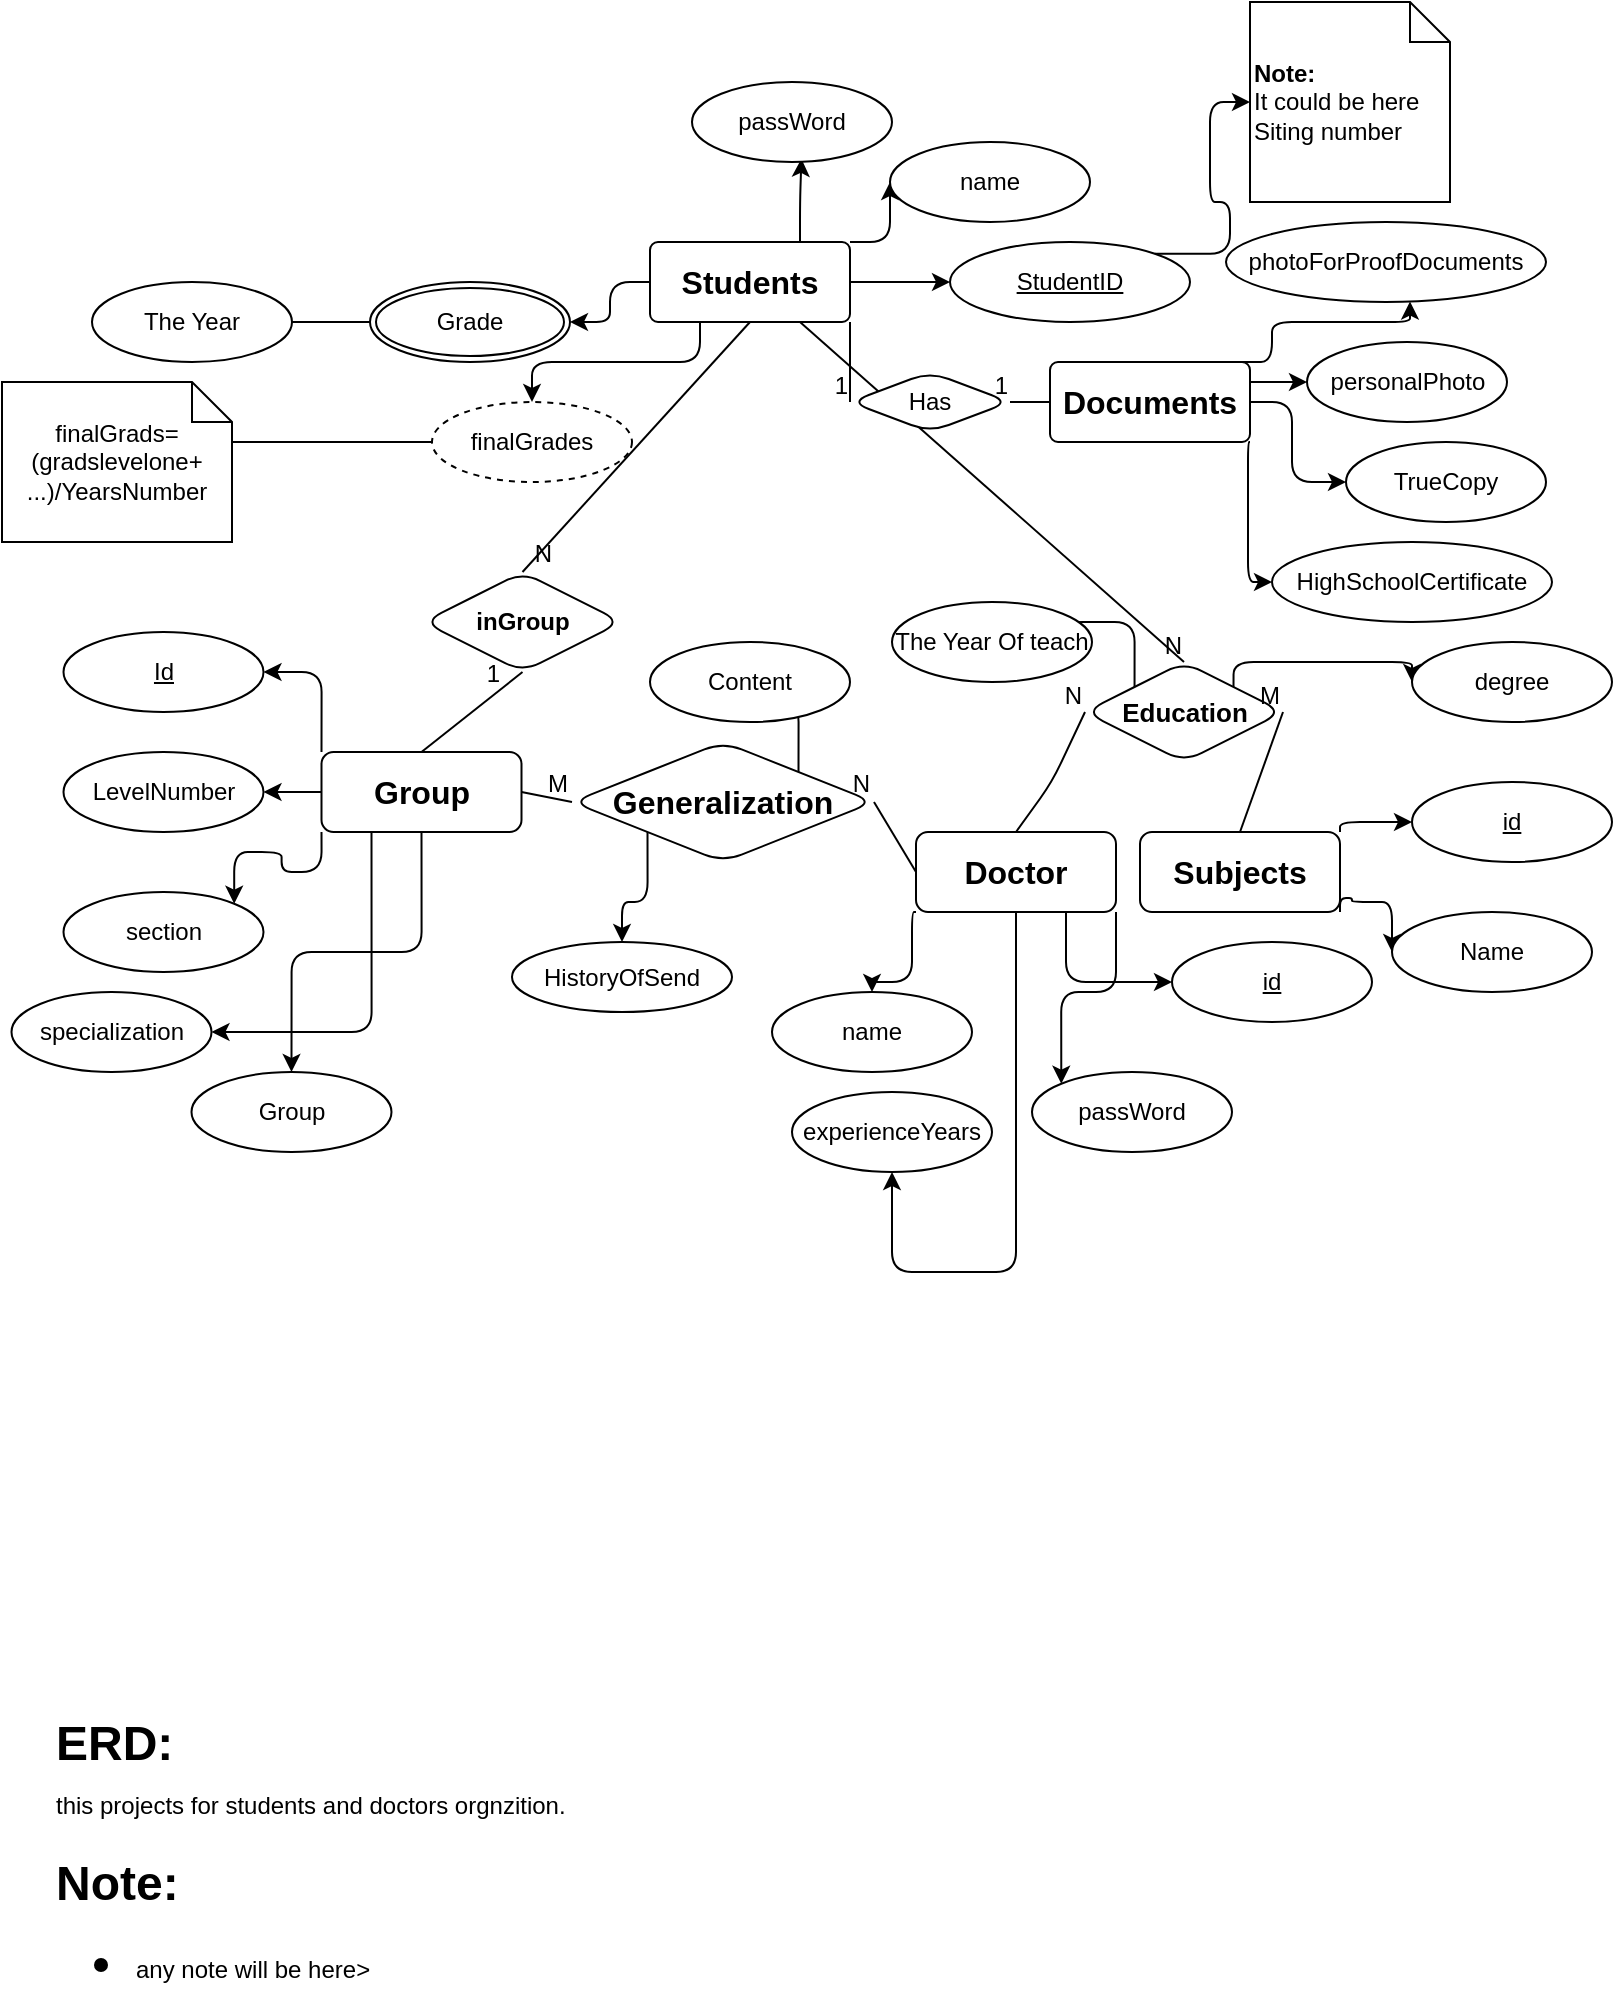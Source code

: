 <mxfile version="24.7.17" pages="9">
  <diagram name="Copy of Page-1" id="WJQ5kO8EqMigybF5Xzhi">
    <mxGraphModel dx="345" dy="224" grid="1" gridSize="10" guides="1" tooltips="1" connect="1" arrows="1" fold="1" page="1" pageScale="1" pageWidth="827" pageHeight="1169" math="0" shadow="0">
      <root>
        <mxCell id="-Vg7Qh3w8EWQ6ZvNK3pH-0" />
        <mxCell id="-Vg7Qh3w8EWQ6ZvNK3pH-1" parent="-Vg7Qh3w8EWQ6ZvNK3pH-0" />
        <mxCell id="-Vg7Qh3w8EWQ6ZvNK3pH-2" style="edgeStyle=orthogonalEdgeStyle;rounded=1;orthogonalLoop=1;jettySize=auto;html=1;exitX=1;exitY=0.5;exitDx=0;exitDy=0;" parent="-Vg7Qh3w8EWQ6ZvNK3pH-1" source="-Vg7Qh3w8EWQ6ZvNK3pH-6" target="-Vg7Qh3w8EWQ6ZvNK3pH-7" edge="1">
          <mxGeometry relative="1" as="geometry" />
        </mxCell>
        <mxCell id="-Vg7Qh3w8EWQ6ZvNK3pH-3" style="edgeStyle=orthogonalEdgeStyle;rounded=1;orthogonalLoop=1;jettySize=auto;html=1;exitX=1;exitY=0;exitDx=0;exitDy=0;entryX=0;entryY=0.5;entryDx=0;entryDy=0;" parent="-Vg7Qh3w8EWQ6ZvNK3pH-1" source="-Vg7Qh3w8EWQ6ZvNK3pH-6" target="-Vg7Qh3w8EWQ6ZvNK3pH-8" edge="1">
          <mxGeometry relative="1" as="geometry" />
        </mxCell>
        <mxCell id="-Vg7Qh3w8EWQ6ZvNK3pH-4" style="edgeStyle=orthogonalEdgeStyle;rounded=1;orthogonalLoop=1;jettySize=auto;html=1;exitX=0;exitY=0.5;exitDx=0;exitDy=0;entryX=1;entryY=0.5;entryDx=0;entryDy=0;" parent="-Vg7Qh3w8EWQ6ZvNK3pH-1" source="-Vg7Qh3w8EWQ6ZvNK3pH-6" target="-Vg7Qh3w8EWQ6ZvNK3pH-74" edge="1">
          <mxGeometry relative="1" as="geometry">
            <mxPoint x="289" y="200" as="targetPoint" />
          </mxGeometry>
        </mxCell>
        <mxCell id="-Vg7Qh3w8EWQ6ZvNK3pH-5" style="edgeStyle=orthogonalEdgeStyle;rounded=1;orthogonalLoop=1;jettySize=auto;html=1;exitX=0.25;exitY=1;exitDx=0;exitDy=0;entryX=0.5;entryY=0;entryDx=0;entryDy=0;" parent="-Vg7Qh3w8EWQ6ZvNK3pH-1" source="-Vg7Qh3w8EWQ6ZvNK3pH-6" target="-Vg7Qh3w8EWQ6ZvNK3pH-52" edge="1">
          <mxGeometry relative="1" as="geometry">
            <mxPoint x="319" y="240" as="targetPoint" />
          </mxGeometry>
        </mxCell>
        <mxCell id="7QMuCYFHQbzq9EkgtMsK-0" style="edgeStyle=orthogonalEdgeStyle;rounded=1;orthogonalLoop=1;jettySize=auto;html=1;exitX=0.75;exitY=0;exitDx=0;exitDy=0;entryX=0.547;entryY=0.96;entryDx=0;entryDy=0;entryPerimeter=0;" parent="-Vg7Qh3w8EWQ6ZvNK3pH-1" source="-Vg7Qh3w8EWQ6ZvNK3pH-6" target="7QMuCYFHQbzq9EkgtMsK-1" edge="1">
          <mxGeometry relative="1" as="geometry">
            <mxPoint x="404.034" y="130" as="targetPoint" />
          </mxGeometry>
        </mxCell>
        <mxCell id="-Vg7Qh3w8EWQ6ZvNK3pH-6" value="&lt;b&gt;&lt;font style=&quot;font-size: 16px;&quot;&gt;Students&lt;/font&gt;&lt;/b&gt;" style="rounded=1;arcSize=10;whiteSpace=wrap;html=1;align=center;" parent="-Vg7Qh3w8EWQ6ZvNK3pH-1" vertex="1">
          <mxGeometry x="329" y="160" width="100" height="40" as="geometry" />
        </mxCell>
        <mxCell id="-Vg7Qh3w8EWQ6ZvNK3pH-7" value="StudentID" style="ellipse;whiteSpace=wrap;html=1;align=center;fontStyle=4;rounded=1;" parent="-Vg7Qh3w8EWQ6ZvNK3pH-1" vertex="1">
          <mxGeometry x="479" y="160" width="120" height="40" as="geometry" />
        </mxCell>
        <mxCell id="-Vg7Qh3w8EWQ6ZvNK3pH-8" value="name" style="ellipse;whiteSpace=wrap;html=1;align=center;rounded=1;" parent="-Vg7Qh3w8EWQ6ZvNK3pH-1" vertex="1">
          <mxGeometry x="449" y="110" width="100" height="40" as="geometry" />
        </mxCell>
        <mxCell id="-Vg7Qh3w8EWQ6ZvNK3pH-9" value="&lt;b&gt;Note:&lt;/b&gt;&lt;div&gt;It could be here Siting number&lt;/div&gt;" style="shape=note;size=20;whiteSpace=wrap;html=1;align=left;rounded=1;" parent="-Vg7Qh3w8EWQ6ZvNK3pH-1" vertex="1">
          <mxGeometry x="629" y="40" width="100" height="100" as="geometry" />
        </mxCell>
        <mxCell id="-Vg7Qh3w8EWQ6ZvNK3pH-10" style="edgeStyle=orthogonalEdgeStyle;rounded=1;orthogonalLoop=1;jettySize=auto;html=1;exitX=1;exitY=0;exitDx=0;exitDy=0;entryX=0;entryY=0.5;entryDx=0;entryDy=0;entryPerimeter=0;" parent="-Vg7Qh3w8EWQ6ZvNK3pH-1" source="-Vg7Qh3w8EWQ6ZvNK3pH-7" target="-Vg7Qh3w8EWQ6ZvNK3pH-9" edge="1">
          <mxGeometry relative="1" as="geometry">
            <mxPoint x="579.0" y="170" as="sourcePoint" />
          </mxGeometry>
        </mxCell>
        <mxCell id="-Vg7Qh3w8EWQ6ZvNK3pH-11" style="edgeStyle=orthogonalEdgeStyle;rounded=1;orthogonalLoop=1;jettySize=auto;html=1;exitX=0;exitY=0.5;exitDx=0;exitDy=0;entryX=1;entryY=0.5;entryDx=0;entryDy=0;" parent="-Vg7Qh3w8EWQ6ZvNK3pH-1" source="-Vg7Qh3w8EWQ6ZvNK3pH-74" target="-Vg7Qh3w8EWQ6ZvNK3pH-12" edge="1">
          <mxGeometry relative="1" as="geometry">
            <mxPoint x="239" y="220" as="sourcePoint" />
            <Array as="points">
              <mxPoint x="140" y="200" />
              <mxPoint x="140" y="200" />
            </Array>
          </mxGeometry>
        </mxCell>
        <mxCell id="-Vg7Qh3w8EWQ6ZvNK3pH-12" value="The Year" style="ellipse;whiteSpace=wrap;html=1;align=center;rounded=1;" parent="-Vg7Qh3w8EWQ6ZvNK3pH-1" vertex="1">
          <mxGeometry x="50" y="180" width="100" height="40" as="geometry" />
        </mxCell>
        <mxCell id="-Vg7Qh3w8EWQ6ZvNK3pH-13" style="edgeStyle=orthogonalEdgeStyle;rounded=1;orthogonalLoop=1;jettySize=auto;html=1;exitX=1;exitY=1;exitDx=0;exitDy=0;entryX=0;entryY=0.5;entryDx=0;entryDy=0;entryPerimeter=0;" parent="-Vg7Qh3w8EWQ6ZvNK3pH-1" source="-Vg7Qh3w8EWQ6ZvNK3pH-65" target="-Vg7Qh3w8EWQ6ZvNK3pH-17" edge="1">
          <mxGeometry relative="1" as="geometry">
            <mxPoint x="524.574" y="254.142" as="sourcePoint" />
            <mxPoint x="637.5" y="340" as="targetPoint" />
            <Array as="points">
              <mxPoint x="628" y="260" />
            </Array>
          </mxGeometry>
        </mxCell>
        <mxCell id="-Vg7Qh3w8EWQ6ZvNK3pH-14" style="edgeStyle=orthogonalEdgeStyle;rounded=1;orthogonalLoop=1;jettySize=auto;html=1;exitX=1;exitY=0.5;exitDx=0;exitDy=0;entryX=0;entryY=0.5;entryDx=0;entryDy=0;" parent="-Vg7Qh3w8EWQ6ZvNK3pH-1" source="-Vg7Qh3w8EWQ6ZvNK3pH-65" target="-Vg7Qh3w8EWQ6ZvNK3pH-18" edge="1">
          <mxGeometry relative="1" as="geometry">
            <Array as="points">
              <mxPoint x="650" y="240" />
              <mxPoint x="650" y="280" />
            </Array>
            <mxPoint x="567" y="260" as="sourcePoint" />
          </mxGeometry>
        </mxCell>
        <mxCell id="-Vg7Qh3w8EWQ6ZvNK3pH-15" style="edgeStyle=orthogonalEdgeStyle;rounded=1;orthogonalLoop=1;jettySize=auto;html=1;exitX=1;exitY=0;exitDx=0;exitDy=0;entryX=0;entryY=0.5;entryDx=0;entryDy=0;" parent="-Vg7Qh3w8EWQ6ZvNK3pH-1" source="-Vg7Qh3w8EWQ6ZvNK3pH-65" target="-Vg7Qh3w8EWQ6ZvNK3pH-19" edge="1">
          <mxGeometry relative="1" as="geometry">
            <mxPoint x="609.426" y="254.142" as="sourcePoint" />
            <Array as="points">
              <mxPoint x="617" y="230" />
            </Array>
          </mxGeometry>
        </mxCell>
        <mxCell id="-Vg7Qh3w8EWQ6ZvNK3pH-16" style="edgeStyle=orthogonalEdgeStyle;rounded=1;orthogonalLoop=1;jettySize=auto;html=1;exitX=1;exitY=0;exitDx=0;exitDy=0;" parent="-Vg7Qh3w8EWQ6ZvNK3pH-1" source="-Vg7Qh3w8EWQ6ZvNK3pH-65" target="-Vg7Qh3w8EWQ6ZvNK3pH-20" edge="1">
          <mxGeometry relative="1" as="geometry">
            <mxPoint x="627" y="240" as="sourcePoint" />
            <Array as="points">
              <mxPoint x="640" y="220" />
              <mxPoint x="640" y="200" />
              <mxPoint x="709" y="200" />
            </Array>
          </mxGeometry>
        </mxCell>
        <mxCell id="-Vg7Qh3w8EWQ6ZvNK3pH-17" value="HighSchoolCertificate" style="ellipse;whiteSpace=wrap;html=1;align=center;rounded=1;" parent="-Vg7Qh3w8EWQ6ZvNK3pH-1" vertex="1">
          <mxGeometry x="640" y="310" width="140" height="40" as="geometry" />
        </mxCell>
        <mxCell id="-Vg7Qh3w8EWQ6ZvNK3pH-18" value="TrueCopy&lt;span style=&quot;color: rgba(0, 0, 0, 0); font-family: monospace; font-size: 0px; text-align: start; text-wrap: nowrap;&quot;&gt;%3CmxGraphModel%3E%3Croot%3E%3CmxCell%20id%3D%220%22%2F%3E%3CmxCell%20id%3D%221%22%20parent%3D%220%22%2F%3E%3CmxCell%20id%3D%222%22%20value%3D%22grades%22%20style%3D%22ellipse%3Bshape%3DdoubleEllipse%3Bmargin%3D3%3BwhiteSpace%3Dwrap%3Bhtml%3D1%3Balign%3Dcenter%3B%22%20vertex%3D%221%22%20parent%3D%221%22%3E%3CmxGeometry%20x%3D%22200%22%20y%3D%22180%22%20width%3D%22100%22%20height%3D%2240%22%20as%3D%22geometry%22%2F%3E%3C%2FmxCell%3E%3C%2Froot%3E%3C%2FmxGraphModel%3E&lt;/span&gt;" style="ellipse;whiteSpace=wrap;html=1;align=center;rounded=1;" parent="-Vg7Qh3w8EWQ6ZvNK3pH-1" vertex="1">
          <mxGeometry x="677" y="260" width="100" height="40" as="geometry" />
        </mxCell>
        <mxCell id="-Vg7Qh3w8EWQ6ZvNK3pH-19" value="personalPhoto&lt;span style=&quot;color: rgba(0, 0, 0, 0); font-family: monospace; font-size: 0px; text-align: start; text-wrap: nowrap;&quot;&gt;%3CmxGraphModel%3E%3Croot%3E%3CmxCell%20id%3D%220%22%2F%3E%3CmxCell%20id%3D%221%22%20parent%3D%220%22%2F%3E%3CmxCell%20id%3D%222%22%20value%3D%22grades%22%20style%3D%22ellipse%3Bshape%3DdoubleEllipse%3Bmargin%3D3%3BwhiteSpace%3Dwrap%3Bhtml%3D1%3Balign%3Dcenter%3B%22%20vertex%3D%221%22%20parent%3D%221%22%3E%3CmxGeometry%20x%3D%22200%22%20y%3D%22180%22%20width%3D%22100%22%20height%3D%2240%22%20as%3D%22geometry%22%2F%3E%3C%2FmxCell%3E%3C%2Froot%3E%3C%2FmxGraphModel%3E&lt;/span&gt;" style="ellipse;whiteSpace=wrap;html=1;align=center;rounded=1;" parent="-Vg7Qh3w8EWQ6ZvNK3pH-1" vertex="1">
          <mxGeometry x="657.5" y="210" width="100" height="40" as="geometry" />
        </mxCell>
        <mxCell id="-Vg7Qh3w8EWQ6ZvNK3pH-20" value="photoForProofDocuments" style="ellipse;whiteSpace=wrap;html=1;align=center;rounded=1;" parent="-Vg7Qh3w8EWQ6ZvNK3pH-1" vertex="1">
          <mxGeometry x="617" y="150" width="160" height="40" as="geometry" />
        </mxCell>
        <mxCell id="-Vg7Qh3w8EWQ6ZvNK3pH-21" style="edgeStyle=orthogonalEdgeStyle;rounded=1;orthogonalLoop=1;jettySize=auto;html=1;exitX=0;exitY=0;exitDx=0;exitDy=0;entryX=1;entryY=0.5;entryDx=0;entryDy=0;" parent="-Vg7Qh3w8EWQ6ZvNK3pH-1" source="-Vg7Qh3w8EWQ6ZvNK3pH-26" target="-Vg7Qh3w8EWQ6ZvNK3pH-28" edge="1">
          <mxGeometry relative="1" as="geometry" />
        </mxCell>
        <mxCell id="-Vg7Qh3w8EWQ6ZvNK3pH-22" style="edgeStyle=orthogonalEdgeStyle;rounded=1;orthogonalLoop=1;jettySize=auto;html=1;exitX=0;exitY=1;exitDx=0;exitDy=0;entryX=1;entryY=0;entryDx=0;entryDy=0;" parent="-Vg7Qh3w8EWQ6ZvNK3pH-1" source="-Vg7Qh3w8EWQ6ZvNK3pH-26" target="-Vg7Qh3w8EWQ6ZvNK3pH-29" edge="1">
          <mxGeometry relative="1" as="geometry" />
        </mxCell>
        <mxCell id="-Vg7Qh3w8EWQ6ZvNK3pH-23" style="edgeStyle=orthogonalEdgeStyle;rounded=1;orthogonalLoop=1;jettySize=auto;html=1;exitX=0;exitY=0.5;exitDx=0;exitDy=0;entryX=1;entryY=0.5;entryDx=0;entryDy=0;" parent="-Vg7Qh3w8EWQ6ZvNK3pH-1" source="-Vg7Qh3w8EWQ6ZvNK3pH-26" target="-Vg7Qh3w8EWQ6ZvNK3pH-27" edge="1">
          <mxGeometry relative="1" as="geometry" />
        </mxCell>
        <mxCell id="-Vg7Qh3w8EWQ6ZvNK3pH-24" style="edgeStyle=orthogonalEdgeStyle;rounded=1;orthogonalLoop=1;jettySize=auto;html=1;exitX=0.25;exitY=1;exitDx=0;exitDy=0;entryX=1;entryY=0.5;entryDx=0;entryDy=0;" parent="-Vg7Qh3w8EWQ6ZvNK3pH-1" source="-Vg7Qh3w8EWQ6ZvNK3pH-26" target="-Vg7Qh3w8EWQ6ZvNK3pH-30" edge="1">
          <mxGeometry relative="1" as="geometry">
            <Array as="points">
              <mxPoint x="189.75" y="555" />
            </Array>
          </mxGeometry>
        </mxCell>
        <mxCell id="-Vg7Qh3w8EWQ6ZvNK3pH-25" style="edgeStyle=orthogonalEdgeStyle;rounded=1;orthogonalLoop=1;jettySize=auto;html=1;exitX=0.5;exitY=1;exitDx=0;exitDy=0;entryX=0.5;entryY=0;entryDx=0;entryDy=0;" parent="-Vg7Qh3w8EWQ6ZvNK3pH-1" source="-Vg7Qh3w8EWQ6ZvNK3pH-26" target="-Vg7Qh3w8EWQ6ZvNK3pH-31" edge="1">
          <mxGeometry relative="1" as="geometry" />
        </mxCell>
        <mxCell id="-Vg7Qh3w8EWQ6ZvNK3pH-26" value="&lt;font style=&quot;font-size: 16px;&quot;&gt;&lt;b&gt;Group&lt;/b&gt;&lt;/font&gt;" style="whiteSpace=wrap;html=1;align=center;rounded=1;" parent="-Vg7Qh3w8EWQ6ZvNK3pH-1" vertex="1">
          <mxGeometry x="164.75" y="415" width="100" height="40" as="geometry" />
        </mxCell>
        <mxCell id="-Vg7Qh3w8EWQ6ZvNK3pH-27" value="LevelNumber" style="ellipse;whiteSpace=wrap;html=1;align=center;rounded=1;" parent="-Vg7Qh3w8EWQ6ZvNK3pH-1" vertex="1">
          <mxGeometry x="35.75" y="415" width="100" height="40" as="geometry" />
        </mxCell>
        <mxCell id="-Vg7Qh3w8EWQ6ZvNK3pH-28" value="Id" style="ellipse;whiteSpace=wrap;html=1;align=center;fontStyle=4;rounded=1;" parent="-Vg7Qh3w8EWQ6ZvNK3pH-1" vertex="1">
          <mxGeometry x="35.75" y="355" width="100" height="40" as="geometry" />
        </mxCell>
        <mxCell id="-Vg7Qh3w8EWQ6ZvNK3pH-29" value="section&lt;span style=&quot;color: rgba(0, 0, 0, 0); font-family: monospace; font-size: 0px; text-align: start; text-wrap: nowrap;&quot;&gt;%3CmxGraphModel%3E%3Croot%3E%3CmxCell%20id%3D%220%22%2F%3E%3CmxCell%20id%3D%221%22%20parent%3D%220%22%2F%3E%3CmxCell%20id%3D%222%22%20value%3D%22LevelNumber%22%20style%3D%22ellipse%3BwhiteSpace%3Dwrap%3Bhtml%3D1%3Balign%3Dcenter%3B%22%20vertex%3D%221%22%20parent%3D%221%22%3E%3CmxGeometry%20x%3D%22200%22%20y%3D%22420%22%20width%3D%22100%22%20height%3D%2240%22%20as%3D%22geometry%22%2F%3E%3C%2FmxCell%3E%3C%2Froot%3E%3C%2FmxGraphModel%3E&lt;/span&gt;" style="ellipse;whiteSpace=wrap;html=1;align=center;rounded=1;" parent="-Vg7Qh3w8EWQ6ZvNK3pH-1" vertex="1">
          <mxGeometry x="35.75" y="485" width="100" height="40" as="geometry" />
        </mxCell>
        <mxCell id="-Vg7Qh3w8EWQ6ZvNK3pH-30" value="specialization" style="ellipse;whiteSpace=wrap;html=1;align=center;rounded=1;" parent="-Vg7Qh3w8EWQ6ZvNK3pH-1" vertex="1">
          <mxGeometry x="9.75" y="535" width="100" height="40" as="geometry" />
        </mxCell>
        <mxCell id="-Vg7Qh3w8EWQ6ZvNK3pH-31" value="Group" style="ellipse;whiteSpace=wrap;html=1;align=center;rounded=1;" parent="-Vg7Qh3w8EWQ6ZvNK3pH-1" vertex="1">
          <mxGeometry x="99.75" y="575" width="100" height="40" as="geometry" />
        </mxCell>
        <mxCell id="-Vg7Qh3w8EWQ6ZvNK3pH-32" value="&lt;b&gt;inGroup&lt;/b&gt;" style="shape=rhombus;perimeter=rhombusPerimeter;whiteSpace=wrap;html=1;align=center;rounded=1;" parent="-Vg7Qh3w8EWQ6ZvNK3pH-1" vertex="1">
          <mxGeometry x="215.75" y="325" width="99" height="50" as="geometry" />
        </mxCell>
        <mxCell id="-Vg7Qh3w8EWQ6ZvNK3pH-33" style="edgeStyle=orthogonalEdgeStyle;rounded=1;orthogonalLoop=1;jettySize=auto;html=1;exitX=0.75;exitY=1;exitDx=0;exitDy=0;entryX=0;entryY=0.5;entryDx=0;entryDy=0;" parent="-Vg7Qh3w8EWQ6ZvNK3pH-1" source="-Vg7Qh3w8EWQ6ZvNK3pH-36" target="-Vg7Qh3w8EWQ6ZvNK3pH-47" edge="1">
          <mxGeometry relative="1" as="geometry">
            <mxPoint x="531" y="520" as="targetPoint" />
            <Array as="points">
              <mxPoint x="537" y="530" />
            </Array>
          </mxGeometry>
        </mxCell>
        <mxCell id="-Vg7Qh3w8EWQ6ZvNK3pH-34" style="edgeStyle=orthogonalEdgeStyle;rounded=1;orthogonalLoop=1;jettySize=auto;html=1;exitX=0;exitY=1;exitDx=0;exitDy=0;entryX=0.5;entryY=0;entryDx=0;entryDy=0;" parent="-Vg7Qh3w8EWQ6ZvNK3pH-1" source="-Vg7Qh3w8EWQ6ZvNK3pH-36" target="-Vg7Qh3w8EWQ6ZvNK3pH-46" edge="1">
          <mxGeometry relative="1" as="geometry">
            <Array as="points">
              <mxPoint x="460" y="495" />
              <mxPoint x="460" y="530" />
              <mxPoint x="440" y="530" />
            </Array>
          </mxGeometry>
        </mxCell>
        <mxCell id="-Vg7Qh3w8EWQ6ZvNK3pH-35" style="edgeStyle=orthogonalEdgeStyle;rounded=1;orthogonalLoop=1;jettySize=auto;html=1;exitX=0.5;exitY=1;exitDx=0;exitDy=0;" parent="-Vg7Qh3w8EWQ6ZvNK3pH-1" source="-Vg7Qh3w8EWQ6ZvNK3pH-36" target="-Vg7Qh3w8EWQ6ZvNK3pH-48" edge="1">
          <mxGeometry relative="1" as="geometry">
            <Array as="points">
              <mxPoint x="512" y="675" />
            </Array>
          </mxGeometry>
        </mxCell>
        <mxCell id="7QMuCYFHQbzq9EkgtMsK-5" style="edgeStyle=orthogonalEdgeStyle;rounded=1;orthogonalLoop=1;jettySize=auto;html=1;exitX=1;exitY=1;exitDx=0;exitDy=0;entryX=0;entryY=0;entryDx=0;entryDy=0;" parent="-Vg7Qh3w8EWQ6ZvNK3pH-1" source="-Vg7Qh3w8EWQ6ZvNK3pH-36" target="7QMuCYFHQbzq9EkgtMsK-2" edge="1">
          <mxGeometry relative="1" as="geometry" />
        </mxCell>
        <mxCell id="-Vg7Qh3w8EWQ6ZvNK3pH-36" value="&lt;font style=&quot;font-size: 16px;&quot;&gt;&lt;b&gt;Doctor&lt;/b&gt;&lt;/font&gt;" style="whiteSpace=wrap;html=1;align=center;rounded=1;" parent="-Vg7Qh3w8EWQ6ZvNK3pH-1" vertex="1">
          <mxGeometry x="462" y="455" width="100" height="40" as="geometry" />
        </mxCell>
        <mxCell id="-Vg7Qh3w8EWQ6ZvNK3pH-37" style="edgeStyle=orthogonalEdgeStyle;rounded=1;orthogonalLoop=1;jettySize=auto;html=1;exitX=1;exitY=0;exitDx=0;exitDy=0;entryX=0;entryY=0.5;entryDx=0;entryDy=0;" parent="-Vg7Qh3w8EWQ6ZvNK3pH-1" source="-Vg7Qh3w8EWQ6ZvNK3pH-39" target="-Vg7Qh3w8EWQ6ZvNK3pH-44" edge="1">
          <mxGeometry relative="1" as="geometry">
            <Array as="points">
              <mxPoint x="674" y="450" />
            </Array>
          </mxGeometry>
        </mxCell>
        <mxCell id="-Vg7Qh3w8EWQ6ZvNK3pH-38" style="edgeStyle=orthogonalEdgeStyle;rounded=1;orthogonalLoop=1;jettySize=auto;html=1;entryX=0;entryY=0.5;entryDx=0;entryDy=0;exitX=1;exitY=1;exitDx=0;exitDy=0;" parent="-Vg7Qh3w8EWQ6ZvNK3pH-1" source="-Vg7Qh3w8EWQ6ZvNK3pH-39" target="-Vg7Qh3w8EWQ6ZvNK3pH-45" edge="1">
          <mxGeometry relative="1" as="geometry">
            <Array as="points">
              <mxPoint x="680" y="488" />
              <mxPoint x="680" y="490" />
              <mxPoint x="700" y="490" />
            </Array>
            <mxPoint x="680" y="490" as="sourcePoint" />
          </mxGeometry>
        </mxCell>
        <mxCell id="-Vg7Qh3w8EWQ6ZvNK3pH-39" value="&lt;font style=&quot;font-size: 16px;&quot;&gt;&lt;b&gt;Subjects&lt;/b&gt;&lt;/font&gt;" style="whiteSpace=wrap;html=1;align=center;rounded=1;" parent="-Vg7Qh3w8EWQ6ZvNK3pH-1" vertex="1">
          <mxGeometry x="574" y="455" width="100" height="40" as="geometry" />
        </mxCell>
        <mxCell id="-Vg7Qh3w8EWQ6ZvNK3pH-40" value="" style="endArrow=none;html=1;rounded=1;entryX=0.5;entryY=0;entryDx=0;entryDy=0;exitX=0.5;exitY=1;exitDx=0;exitDy=0;" parent="-Vg7Qh3w8EWQ6ZvNK3pH-1" source="-Vg7Qh3w8EWQ6ZvNK3pH-6" target="-Vg7Qh3w8EWQ6ZvNK3pH-32" edge="1">
          <mxGeometry relative="1" as="geometry">
            <mxPoint x="229" y="250" as="sourcePoint" />
            <mxPoint x="389" y="250" as="targetPoint" />
          </mxGeometry>
        </mxCell>
        <mxCell id="-Vg7Qh3w8EWQ6ZvNK3pH-41" value="1" style="resizable=0;html=1;whiteSpace=wrap;align=right;verticalAlign=bottom;rounded=1;" parent="-Vg7Qh3w8EWQ6ZvNK3pH-40" connectable="0" vertex="1">
          <mxGeometry x="1" relative="1" as="geometry">
            <mxPoint x="-10" y="60" as="offset" />
          </mxGeometry>
        </mxCell>
        <mxCell id="-Vg7Qh3w8EWQ6ZvNK3pH-42" value="" style="endArrow=none;html=1;rounded=1;exitX=0.5;exitY=0;exitDx=0;exitDy=0;entryX=0.5;entryY=1;entryDx=0;entryDy=0;" parent="-Vg7Qh3w8EWQ6ZvNK3pH-1" source="-Vg7Qh3w8EWQ6ZvNK3pH-26" target="-Vg7Qh3w8EWQ6ZvNK3pH-32" edge="1">
          <mxGeometry relative="1" as="geometry">
            <mxPoint x="254.75" y="375" as="sourcePoint" />
            <mxPoint x="414.75" y="375" as="targetPoint" />
          </mxGeometry>
        </mxCell>
        <mxCell id="-Vg7Qh3w8EWQ6ZvNK3pH-43" value="N" style="resizable=0;html=1;whiteSpace=wrap;align=right;verticalAlign=bottom;rounded=1;" parent="-Vg7Qh3w8EWQ6ZvNK3pH-42" connectable="0" vertex="1">
          <mxGeometry x="1" relative="1" as="geometry">
            <mxPoint x="16" y="-50" as="offset" />
          </mxGeometry>
        </mxCell>
        <mxCell id="-Vg7Qh3w8EWQ6ZvNK3pH-44" value="&lt;u&gt;id&lt;/u&gt;" style="ellipse;whiteSpace=wrap;html=1;align=center;rounded=1;" parent="-Vg7Qh3w8EWQ6ZvNK3pH-1" vertex="1">
          <mxGeometry x="710" y="430" width="100" height="40" as="geometry" />
        </mxCell>
        <mxCell id="-Vg7Qh3w8EWQ6ZvNK3pH-45" value="Name" style="ellipse;whiteSpace=wrap;html=1;align=center;rounded=1;" parent="-Vg7Qh3w8EWQ6ZvNK3pH-1" vertex="1">
          <mxGeometry x="700" y="495" width="100" height="40" as="geometry" />
        </mxCell>
        <mxCell id="-Vg7Qh3w8EWQ6ZvNK3pH-46" value="name" style="ellipse;whiteSpace=wrap;html=1;align=center;rounded=1;" parent="-Vg7Qh3w8EWQ6ZvNK3pH-1" vertex="1">
          <mxGeometry x="390" y="535" width="100" height="40" as="geometry" />
        </mxCell>
        <mxCell id="-Vg7Qh3w8EWQ6ZvNK3pH-47" value="id" style="ellipse;whiteSpace=wrap;html=1;align=center;fontStyle=4;rounded=1;" parent="-Vg7Qh3w8EWQ6ZvNK3pH-1" vertex="1">
          <mxGeometry x="590" y="510" width="100" height="40" as="geometry" />
        </mxCell>
        <mxCell id="-Vg7Qh3w8EWQ6ZvNK3pH-48" value="experienceYears" style="ellipse;whiteSpace=wrap;html=1;align=center;rounded=1;" parent="-Vg7Qh3w8EWQ6ZvNK3pH-1" vertex="1">
          <mxGeometry x="400" y="585" width="100" height="40" as="geometry" />
        </mxCell>
        <mxCell id="-Vg7Qh3w8EWQ6ZvNK3pH-49" value="&lt;h1 style=&quot;margin-top: 0px;&quot;&gt;ERD:&lt;/h1&gt;&lt;p style=&quot;line-height: 0%;&quot;&gt;this projects for students and doctors orgnzition.&lt;/p&gt;" style="text;html=1;whiteSpace=wrap;overflow=hidden;rounded=1;" parent="-Vg7Qh3w8EWQ6ZvNK3pH-1" vertex="1">
          <mxGeometry x="30" y="890" width="710" height="80" as="geometry" />
        </mxCell>
        <mxCell id="-Vg7Qh3w8EWQ6ZvNK3pH-50" value="&lt;h1 style=&quot;margin-top: 0px; margin-bottom: 8px; line-height: 120%;&quot;&gt;&lt;span style=&quot;background-color: initial;&quot;&gt;Note:&lt;/span&gt;&lt;/h1&gt;&lt;h1 style=&quot;margin-top: 0px; line-height: 0%;&quot;&gt;&lt;ul style=&quot;margin-bottom: 0px; line-height: 0%;&quot;&gt;&lt;li&gt;&lt;span style=&quot;background-color: initial; font-size: 12px; font-weight: normal;&quot;&gt;any note will be here&amp;gt;&lt;/span&gt;&lt;/li&gt;&lt;/ul&gt;&lt;/h1&gt;" style="text;html=1;whiteSpace=wrap;overflow=hidden;rounded=1;" parent="-Vg7Qh3w8EWQ6ZvNK3pH-1" vertex="1">
          <mxGeometry x="30" y="960" width="710" height="80" as="geometry" />
        </mxCell>
        <mxCell id="-Vg7Qh3w8EWQ6ZvNK3pH-51" style="edgeStyle=orthogonalEdgeStyle;rounded=1;orthogonalLoop=1;jettySize=auto;html=1;exitX=0;exitY=0.5;exitDx=0;exitDy=0;entryX=0;entryY=0;entryDx=75;entryDy=20;entryPerimeter=0;" parent="-Vg7Qh3w8EWQ6ZvNK3pH-1" source="-Vg7Qh3w8EWQ6ZvNK3pH-52" target="-Vg7Qh3w8EWQ6ZvNK3pH-73" edge="1">
          <mxGeometry relative="1" as="geometry">
            <mxPoint x="90" y="270" as="targetPoint" />
            <Array as="points">
              <mxPoint x="80" y="260" />
            </Array>
          </mxGeometry>
        </mxCell>
        <mxCell id="-Vg7Qh3w8EWQ6ZvNK3pH-52" value="finalGrades" style="ellipse;whiteSpace=wrap;html=1;align=center;dashed=1;rounded=1;" parent="-Vg7Qh3w8EWQ6ZvNK3pH-1" vertex="1">
          <mxGeometry x="220" y="240" width="100" height="40" as="geometry" />
        </mxCell>
        <mxCell id="-Vg7Qh3w8EWQ6ZvNK3pH-53" style="edgeStyle=orthogonalEdgeStyle;rounded=1;orthogonalLoop=1;jettySize=auto;html=1;exitX=1;exitY=0;exitDx=0;exitDy=0;entryX=0;entryY=0.5;entryDx=0;entryDy=0;" parent="-Vg7Qh3w8EWQ6ZvNK3pH-1" source="-Vg7Qh3w8EWQ6ZvNK3pH-54" target="-Vg7Qh3w8EWQ6ZvNK3pH-71" edge="1">
          <mxGeometry relative="1" as="geometry">
            <Array as="points">
              <mxPoint x="621" y="370" />
            </Array>
          </mxGeometry>
        </mxCell>
        <mxCell id="OKOUaxX6ehHlvi0BNRDA-0" style="edgeStyle=orthogonalEdgeStyle;rounded=1;orthogonalLoop=1;jettySize=auto;html=1;exitX=0;exitY=1;exitDx=0;exitDy=0;entryX=1;entryY=0;entryDx=0;entryDy=0;" parent="-Vg7Qh3w8EWQ6ZvNK3pH-1" source="-Vg7Qh3w8EWQ6ZvNK3pH-54" target="-Vg7Qh3w8EWQ6ZvNK3pH-72" edge="1">
          <mxGeometry relative="1" as="geometry" />
        </mxCell>
        <mxCell id="-Vg7Qh3w8EWQ6ZvNK3pH-54" value="&lt;b style=&quot;&quot;&gt;&lt;font style=&quot;font-size: 13px;&quot;&gt;Education&lt;/font&gt;&lt;/b&gt;" style="shape=rhombus;perimeter=rhombusPerimeter;whiteSpace=wrap;html=1;align=center;rounded=1;" parent="-Vg7Qh3w8EWQ6ZvNK3pH-1" vertex="1">
          <mxGeometry x="546.5" y="370" width="99" height="50" as="geometry" />
        </mxCell>
        <mxCell id="-Vg7Qh3w8EWQ6ZvNK3pH-55" value="" style="endArrow=none;html=1;rounded=1;exitX=0.5;exitY=0;exitDx=0;exitDy=0;entryX=1;entryY=0.5;entryDx=0;entryDy=0;" parent="-Vg7Qh3w8EWQ6ZvNK3pH-1" source="-Vg7Qh3w8EWQ6ZvNK3pH-39" target="-Vg7Qh3w8EWQ6ZvNK3pH-54" edge="1">
          <mxGeometry relative="1" as="geometry">
            <mxPoint x="450" y="490" as="sourcePoint" />
            <mxPoint x="610" y="490" as="targetPoint" />
            <Array as="points" />
          </mxGeometry>
        </mxCell>
        <mxCell id="-Vg7Qh3w8EWQ6ZvNK3pH-56" value="M" style="resizable=0;html=1;whiteSpace=wrap;align=right;verticalAlign=bottom;rounded=1;" parent="-Vg7Qh3w8EWQ6ZvNK3pH-55" connectable="0" vertex="1">
          <mxGeometry x="1" relative="1" as="geometry" />
        </mxCell>
        <mxCell id="-Vg7Qh3w8EWQ6ZvNK3pH-57" value="" style="endArrow=none;html=1;rounded=1;exitX=0.75;exitY=1;exitDx=0;exitDy=0;entryX=0.5;entryY=0;entryDx=0;entryDy=0;" parent="-Vg7Qh3w8EWQ6ZvNK3pH-1" source="-Vg7Qh3w8EWQ6ZvNK3pH-6" target="-Vg7Qh3w8EWQ6ZvNK3pH-54" edge="1">
          <mxGeometry relative="1" as="geometry">
            <mxPoint x="508" y="360" as="sourcePoint" />
            <mxPoint x="419" y="330" as="targetPoint" />
          </mxGeometry>
        </mxCell>
        <mxCell id="-Vg7Qh3w8EWQ6ZvNK3pH-58" value="N" style="resizable=0;html=1;whiteSpace=wrap;align=right;verticalAlign=bottom;rounded=1;" parent="-Vg7Qh3w8EWQ6ZvNK3pH-57" connectable="0" vertex="1">
          <mxGeometry x="1" relative="1" as="geometry" />
        </mxCell>
        <mxCell id="-Vg7Qh3w8EWQ6ZvNK3pH-65" value="&lt;b&gt;&lt;font style=&quot;font-size: 16px;&quot;&gt;Documents&lt;/font&gt;&lt;/b&gt;" style="rounded=1;arcSize=10;whiteSpace=wrap;html=1;align=center;" parent="-Vg7Qh3w8EWQ6ZvNK3pH-1" vertex="1">
          <mxGeometry x="529" y="220" width="100" height="40" as="geometry" />
        </mxCell>
        <mxCell id="-Vg7Qh3w8EWQ6ZvNK3pH-66" value="Has" style="shape=rhombus;perimeter=rhombusPerimeter;whiteSpace=wrap;html=1;align=center;rounded=1;" parent="-Vg7Qh3w8EWQ6ZvNK3pH-1" vertex="1">
          <mxGeometry x="429" y="225" width="80" height="30" as="geometry" />
        </mxCell>
        <mxCell id="-Vg7Qh3w8EWQ6ZvNK3pH-67" value="" style="endArrow=none;html=1;rounded=1;exitX=1;exitY=1;exitDx=0;exitDy=0;entryX=0;entryY=0.5;entryDx=0;entryDy=0;" parent="-Vg7Qh3w8EWQ6ZvNK3pH-1" source="-Vg7Qh3w8EWQ6ZvNK3pH-6" target="-Vg7Qh3w8EWQ6ZvNK3pH-66" edge="1">
          <mxGeometry relative="1" as="geometry">
            <mxPoint x="440" y="280" as="sourcePoint" />
            <mxPoint x="600" y="280" as="targetPoint" />
          </mxGeometry>
        </mxCell>
        <mxCell id="-Vg7Qh3w8EWQ6ZvNK3pH-68" value="1" style="resizable=0;html=1;whiteSpace=wrap;align=right;verticalAlign=bottom;rounded=1;" parent="-Vg7Qh3w8EWQ6ZvNK3pH-67" connectable="0" vertex="1">
          <mxGeometry x="1" relative="1" as="geometry" />
        </mxCell>
        <mxCell id="-Vg7Qh3w8EWQ6ZvNK3pH-69" value="" style="endArrow=none;html=1;rounded=1;entryX=1;entryY=0.5;entryDx=0;entryDy=0;exitX=0;exitY=0.5;exitDx=0;exitDy=0;" parent="-Vg7Qh3w8EWQ6ZvNK3pH-1" source="-Vg7Qh3w8EWQ6ZvNK3pH-65" target="-Vg7Qh3w8EWQ6ZvNK3pH-66" edge="1">
          <mxGeometry relative="1" as="geometry">
            <mxPoint x="490" y="290" as="sourcePoint" />
            <mxPoint x="650" y="290" as="targetPoint" />
          </mxGeometry>
        </mxCell>
        <mxCell id="-Vg7Qh3w8EWQ6ZvNK3pH-70" value="1" style="resizable=0;html=1;whiteSpace=wrap;align=right;verticalAlign=bottom;rounded=1;" parent="-Vg7Qh3w8EWQ6ZvNK3pH-69" connectable="0" vertex="1">
          <mxGeometry x="1" relative="1" as="geometry" />
        </mxCell>
        <mxCell id="-Vg7Qh3w8EWQ6ZvNK3pH-71" value="degree" style="ellipse;whiteSpace=wrap;html=1;align=center;rounded=1;" parent="-Vg7Qh3w8EWQ6ZvNK3pH-1" vertex="1">
          <mxGeometry x="710" y="360" width="100" height="40" as="geometry" />
        </mxCell>
        <mxCell id="-Vg7Qh3w8EWQ6ZvNK3pH-72" value="The Year Of teach" style="ellipse;whiteSpace=wrap;html=1;align=center;rounded=1;" parent="-Vg7Qh3w8EWQ6ZvNK3pH-1" vertex="1">
          <mxGeometry x="450" y="340" width="100" height="40" as="geometry" />
        </mxCell>
        <mxCell id="-Vg7Qh3w8EWQ6ZvNK3pH-73" value="finalGrads= (gradslevelone+ ...)/YearsNumber" style="shape=note;size=20;whiteSpace=wrap;html=1;rounded=1;" parent="-Vg7Qh3w8EWQ6ZvNK3pH-1" vertex="1">
          <mxGeometry x="5" y="230" width="115" height="80" as="geometry" />
        </mxCell>
        <mxCell id="-Vg7Qh3w8EWQ6ZvNK3pH-74" value="Grade" style="ellipse;shape=doubleEllipse;margin=3;whiteSpace=wrap;html=1;align=center;rounded=1;" parent="-Vg7Qh3w8EWQ6ZvNK3pH-1" vertex="1">
          <mxGeometry x="189" y="180" width="100" height="40" as="geometry" />
        </mxCell>
        <mxCell id="OKOUaxX6ehHlvi0BNRDA-1" value="" style="endArrow=none;html=1;rounded=1;entryX=0;entryY=0.5;entryDx=0;entryDy=0;exitX=0.5;exitY=0;exitDx=0;exitDy=0;" parent="-Vg7Qh3w8EWQ6ZvNK3pH-1" source="-Vg7Qh3w8EWQ6ZvNK3pH-36" target="-Vg7Qh3w8EWQ6ZvNK3pH-54" edge="1">
          <mxGeometry relative="1" as="geometry">
            <mxPoint x="340" y="480" as="sourcePoint" />
            <mxPoint x="500" y="480" as="targetPoint" />
            <Array as="points">
              <mxPoint x="530" y="430" />
            </Array>
          </mxGeometry>
        </mxCell>
        <mxCell id="OKOUaxX6ehHlvi0BNRDA-2" value="N" style="resizable=0;html=1;whiteSpace=wrap;align=right;verticalAlign=bottom;rounded=1;" parent="OKOUaxX6ehHlvi0BNRDA-1" connectable="0" vertex="1">
          <mxGeometry x="1" relative="1" as="geometry" />
        </mxCell>
        <mxCell id="7QMuCYFHQbzq9EkgtMsK-1" value="passWord" style="ellipse;whiteSpace=wrap;html=1;align=center;rounded=1;" parent="-Vg7Qh3w8EWQ6ZvNK3pH-1" vertex="1">
          <mxGeometry x="350" y="80" width="100" height="40" as="geometry" />
        </mxCell>
        <mxCell id="7QMuCYFHQbzq9EkgtMsK-2" value="passWord" style="ellipse;whiteSpace=wrap;html=1;align=center;rounded=1;" parent="-Vg7Qh3w8EWQ6ZvNK3pH-1" vertex="1">
          <mxGeometry x="520" y="575" width="100" height="40" as="geometry" />
        </mxCell>
        <mxCell id="GNWpYOE8AAGyfQxe1R97-12" style="edgeStyle=orthogonalEdgeStyle;rounded=1;orthogonalLoop=1;jettySize=auto;html=1;exitX=1;exitY=0;exitDx=0;exitDy=0;entryX=0;entryY=1;entryDx=0;entryDy=0;" parent="-Vg7Qh3w8EWQ6ZvNK3pH-1" source="GNWpYOE8AAGyfQxe1R97-1" target="GNWpYOE8AAGyfQxe1R97-11" edge="1">
          <mxGeometry relative="1" as="geometry" />
        </mxCell>
        <mxCell id="GNWpYOE8AAGyfQxe1R97-14" style="edgeStyle=orthogonalEdgeStyle;rounded=1;orthogonalLoop=1;jettySize=auto;html=1;exitX=0;exitY=1;exitDx=0;exitDy=0;entryX=0.5;entryY=0;entryDx=0;entryDy=0;" parent="-Vg7Qh3w8EWQ6ZvNK3pH-1" source="GNWpYOE8AAGyfQxe1R97-1" target="GNWpYOE8AAGyfQxe1R97-13" edge="1">
          <mxGeometry relative="1" as="geometry" />
        </mxCell>
        <mxCell id="GNWpYOE8AAGyfQxe1R97-1" value="&lt;font style=&quot;font-size: 16px;&quot;&gt;&lt;b&gt;Generalization&lt;/b&gt;&lt;/font&gt;" style="shape=rhombus;perimeter=rhombusPerimeter;whiteSpace=wrap;html=1;align=center;rounded=1;" parent="-Vg7Qh3w8EWQ6ZvNK3pH-1" vertex="1">
          <mxGeometry x="290" y="410" width="151" height="60" as="geometry" />
        </mxCell>
        <mxCell id="GNWpYOE8AAGyfQxe1R97-5" value="" style="endArrow=none;html=1;rounded=0;entryX=1;entryY=0.5;entryDx=0;entryDy=0;exitX=0;exitY=0.5;exitDx=0;exitDy=0;" parent="-Vg7Qh3w8EWQ6ZvNK3pH-1" source="-Vg7Qh3w8EWQ6ZvNK3pH-36" target="GNWpYOE8AAGyfQxe1R97-1" edge="1">
          <mxGeometry relative="1" as="geometry">
            <mxPoint x="320" y="460" as="sourcePoint" />
            <mxPoint x="480" y="460" as="targetPoint" />
          </mxGeometry>
        </mxCell>
        <mxCell id="GNWpYOE8AAGyfQxe1R97-6" value="N" style="resizable=0;html=1;whiteSpace=wrap;align=right;verticalAlign=bottom;rounded=1;" parent="GNWpYOE8AAGyfQxe1R97-5" connectable="0" vertex="1">
          <mxGeometry x="1" relative="1" as="geometry" />
        </mxCell>
        <mxCell id="GNWpYOE8AAGyfQxe1R97-7" value="" style="endArrow=none;html=1;rounded=0;entryX=0;entryY=0.5;entryDx=0;entryDy=0;exitX=1;exitY=0.5;exitDx=0;exitDy=0;" parent="-Vg7Qh3w8EWQ6ZvNK3pH-1" source="-Vg7Qh3w8EWQ6ZvNK3pH-26" target="GNWpYOE8AAGyfQxe1R97-1" edge="1">
          <mxGeometry relative="1" as="geometry">
            <mxPoint x="454" y="375" as="sourcePoint" />
            <mxPoint x="372" y="290" as="targetPoint" />
          </mxGeometry>
        </mxCell>
        <mxCell id="GNWpYOE8AAGyfQxe1R97-8" value="M" style="resizable=0;html=1;whiteSpace=wrap;align=right;verticalAlign=bottom;rounded=1;" parent="GNWpYOE8AAGyfQxe1R97-7" connectable="0" vertex="1">
          <mxGeometry x="1" relative="1" as="geometry" />
        </mxCell>
        <mxCell id="GNWpYOE8AAGyfQxe1R97-11" value="Content" style="ellipse;whiteSpace=wrap;html=1;align=center;rounded=1;" parent="-Vg7Qh3w8EWQ6ZvNK3pH-1" vertex="1">
          <mxGeometry x="329" y="360" width="100" height="40" as="geometry" />
        </mxCell>
        <mxCell id="GNWpYOE8AAGyfQxe1R97-13" value="HistoryOfSend" style="ellipse;whiteSpace=wrap;html=1;align=center;rounded=1;" parent="-Vg7Qh3w8EWQ6ZvNK3pH-1" vertex="1">
          <mxGeometry x="260" y="510" width="110" height="35" as="geometry" />
        </mxCell>
      </root>
    </mxGraphModel>
  </diagram>
  <diagram name="Copy of Copy of Page-2" id="n8LsEwogAgyVHSPVyxXX">
    <mxGraphModel dx="733" dy="477" grid="1" gridSize="10" guides="1" tooltips="1" connect="1" arrows="1" fold="1" page="1" pageScale="1" pageWidth="827" pageHeight="1169" math="0" shadow="0">
      <root>
        <mxCell id="p3qqd_D9KfPlKefBA1SR-0" />
        <mxCell id="p3qqd_D9KfPlKefBA1SR-1" parent="p3qqd_D9KfPlKefBA1SR-0" />
        <mxCell id="p3qqd_D9KfPlKefBA1SR-2" value="&lt;b&gt;&lt;font style=&quot;font-size: 16px;&quot;&gt;Students&lt;/font&gt;&lt;/b&gt;" style="text;html=1;align=left;verticalAlign=middle;whiteSpace=wrap;rounded=0;" parent="p3qqd_D9KfPlKefBA1SR-1" vertex="1">
          <mxGeometry y="40" width="80" height="30" as="geometry" />
        </mxCell>
        <mxCell id="p3qqd_D9KfPlKefBA1SR-3" value="&lt;span style=&quot;text-decoration-line: underline;&quot;&gt;StudentID&lt;/span&gt;" style="rounded=0;whiteSpace=wrap;html=1;" parent="p3qqd_D9KfPlKefBA1SR-1" vertex="1">
          <mxGeometry y="70" width="120" height="30" as="geometry" />
        </mxCell>
        <mxCell id="p3qqd_D9KfPlKefBA1SR-4" value="name" style="rounded=0;whiteSpace=wrap;html=1;" parent="p3qqd_D9KfPlKefBA1SR-1" vertex="1">
          <mxGeometry x="120" y="70" width="120" height="30" as="geometry" />
        </mxCell>
        <mxCell id="p3qqd_D9KfPlKefBA1SR-5" value="birthDate" style="rounded=0;whiteSpace=wrap;html=1;" parent="p3qqd_D9KfPlKefBA1SR-1" vertex="1">
          <mxGeometry x="240" y="70" width="120" height="30" as="geometry" />
        </mxCell>
        <mxCell id="p3qqd_D9KfPlKefBA1SR-6" style="edgeStyle=orthogonalEdgeStyle;rounded=0;orthogonalLoop=1;jettySize=auto;html=1;exitX=0.5;exitY=1;exitDx=0;exitDy=0;entryX=0.75;entryY=0;entryDx=0;entryDy=0;" parent="p3qqd_D9KfPlKefBA1SR-1" source="p3qqd_D9KfPlKefBA1SR-7" target="p3qqd_D9KfPlKefBA1SR-22" edge="1">
          <mxGeometry relative="1" as="geometry">
            <Array as="points">
              <mxPoint x="420" y="240" />
              <mxPoint x="630" y="240" />
              <mxPoint x="630" y="290" />
              <mxPoint x="90" y="290" />
            </Array>
          </mxGeometry>
        </mxCell>
        <mxCell id="p3qqd_D9KfPlKefBA1SR-7" value="groupID" style="rounded=0;whiteSpace=wrap;html=1;" parent="p3qqd_D9KfPlKefBA1SR-1" vertex="1">
          <mxGeometry x="360" y="70" width="120" height="30" as="geometry" />
        </mxCell>
        <mxCell id="p3qqd_D9KfPlKefBA1SR-8" value="&lt;span style=&quot;text-align: center;&quot;&gt;&lt;b&gt;&lt;font style=&quot;font-size: 16px;&quot;&gt;Grade&lt;/font&gt;&lt;/b&gt;&lt;/span&gt;" style="text;html=1;align=left;verticalAlign=middle;whiteSpace=wrap;rounded=0;" parent="p3qqd_D9KfPlKefBA1SR-1" vertex="1">
          <mxGeometry y="140" width="80" height="30" as="geometry" />
        </mxCell>
        <mxCell id="p3qqd_D9KfPlKefBA1SR-9" style="edgeStyle=orthogonalEdgeStyle;rounded=1;orthogonalLoop=1;jettySize=auto;html=1;exitX=0.75;exitY=0;exitDx=0;exitDy=0;entryX=0.75;entryY=1;entryDx=0;entryDy=0;" parent="p3qqd_D9KfPlKefBA1SR-1" source="p3qqd_D9KfPlKefBA1SR-10" target="p3qqd_D9KfPlKefBA1SR-3" edge="1">
          <mxGeometry relative="1" as="geometry" />
        </mxCell>
        <mxCell id="p3qqd_D9KfPlKefBA1SR-10" value="&lt;span style=&quot;text-decoration-line: underline;&quot;&gt;StudentID&lt;/span&gt;" style="rounded=0;whiteSpace=wrap;html=1;" parent="p3qqd_D9KfPlKefBA1SR-1" vertex="1">
          <mxGeometry y="170" width="120" height="30" as="geometry" />
        </mxCell>
        <mxCell id="p3qqd_D9KfPlKefBA1SR-11" value="&lt;u&gt;LevelNumber&lt;/u&gt;" style="rounded=0;whiteSpace=wrap;html=1;" parent="p3qqd_D9KfPlKefBA1SR-1" vertex="1">
          <mxGeometry x="120" y="170" width="120" height="30" as="geometry" />
        </mxCell>
        <mxCell id="p3qqd_D9KfPlKefBA1SR-12" value="degree" style="rounded=0;whiteSpace=wrap;html=1;" parent="p3qqd_D9KfPlKefBA1SR-1" vertex="1">
          <mxGeometry x="240" y="170" width="120" height="30" as="geometry" />
        </mxCell>
        <mxCell id="p3qqd_D9KfPlKefBA1SR-13" value="&lt;b style=&quot;text-align: center;&quot;&gt;&lt;font style=&quot;font-size: 15px;&quot;&gt;Documents&lt;/font&gt;&lt;/b&gt;" style="text;html=1;align=left;verticalAlign=middle;whiteSpace=wrap;rounded=0;" parent="p3qqd_D9KfPlKefBA1SR-1" vertex="1">
          <mxGeometry y="220" width="80" height="30" as="geometry" />
        </mxCell>
        <mxCell id="p3qqd_D9KfPlKefBA1SR-14" style="edgeStyle=orthogonalEdgeStyle;rounded=0;orthogonalLoop=1;jettySize=auto;html=1;exitX=0.75;exitY=0;exitDx=0;exitDy=0;entryX=0.5;entryY=1;entryDx=0;entryDy=0;" parent="p3qqd_D9KfPlKefBA1SR-1" source="p3qqd_D9KfPlKefBA1SR-15" target="p3qqd_D9KfPlKefBA1SR-3" edge="1">
          <mxGeometry relative="1" as="geometry">
            <Array as="points">
              <mxPoint x="90" y="210" />
              <mxPoint x="380" y="210" />
              <mxPoint x="380" y="160" />
              <mxPoint x="60" y="160" />
            </Array>
          </mxGeometry>
        </mxCell>
        <mxCell id="p3qqd_D9KfPlKefBA1SR-15" value="&lt;span style=&quot;text-decoration-line: underline;&quot;&gt;StudentID&lt;/span&gt;" style="rounded=0;whiteSpace=wrap;html=1;" parent="p3qqd_D9KfPlKefBA1SR-1" vertex="1">
          <mxGeometry y="250" width="120" height="30" as="geometry" />
        </mxCell>
        <mxCell id="p3qqd_D9KfPlKefBA1SR-16" value="photoForProof-&lt;span style=&quot;background-color: initial;&quot;&gt;Documents&lt;/span&gt;" style="rounded=0;whiteSpace=wrap;html=1;" parent="p3qqd_D9KfPlKefBA1SR-1" vertex="1">
          <mxGeometry x="120" y="250" width="120" height="30" as="geometry" />
        </mxCell>
        <mxCell id="p3qqd_D9KfPlKefBA1SR-17" value="personalPhoto" style="rounded=0;whiteSpace=wrap;html=1;" parent="p3qqd_D9KfPlKefBA1SR-1" vertex="1">
          <mxGeometry x="240" y="250" width="120" height="30" as="geometry" />
        </mxCell>
        <mxCell id="p3qqd_D9KfPlKefBA1SR-18" value="TrueCopy" style="rounded=0;whiteSpace=wrap;html=1;" parent="p3qqd_D9KfPlKefBA1SR-1" vertex="1">
          <mxGeometry x="360" y="250" width="120" height="30" as="geometry" />
        </mxCell>
        <mxCell id="p3qqd_D9KfPlKefBA1SR-19" value="HighSchoolCertificate" style="rounded=0;whiteSpace=wrap;html=1;" parent="p3qqd_D9KfPlKefBA1SR-1" vertex="1">
          <mxGeometry x="480" y="250" width="120" height="30" as="geometry" />
        </mxCell>
        <mxCell id="p3qqd_D9KfPlKefBA1SR-20" value="" style="line;strokeWidth=1;rotatable=0;dashed=0;labelPosition=right;align=left;verticalAlign=middle;spacingTop=0;spacingLeft=6;points=[];portConstraint=eastwest;rounded=1;" parent="p3qqd_D9KfPlKefBA1SR-1" vertex="1">
          <mxGeometry x="30" y="85" width="60" height="10" as="geometry" />
        </mxCell>
        <mxCell id="p3qqd_D9KfPlKefBA1SR-21" value="&lt;span style=&quot;text-align: center;&quot;&gt;&lt;b&gt;&lt;font style=&quot;font-size: 16px;&quot;&gt;Group&lt;/font&gt;&lt;/b&gt;&lt;/span&gt;" style="text;html=1;align=left;verticalAlign=middle;whiteSpace=wrap;rounded=0;" parent="p3qqd_D9KfPlKefBA1SR-1" vertex="1">
          <mxGeometry y="300" width="80" height="30" as="geometry" />
        </mxCell>
        <mxCell id="p3qqd_D9KfPlKefBA1SR-22" value="groupID" style="rounded=0;whiteSpace=wrap;html=1;fontStyle=4" parent="p3qqd_D9KfPlKefBA1SR-1" vertex="1">
          <mxGeometry y="330" width="120" height="30" as="geometry" />
        </mxCell>
        <mxCell id="p3qqd_D9KfPlKefBA1SR-23" value="LevelNumber" style="rounded=0;whiteSpace=wrap;html=1;" parent="p3qqd_D9KfPlKefBA1SR-1" vertex="1">
          <mxGeometry x="120" y="330" width="120" height="30" as="geometry" />
        </mxCell>
        <mxCell id="p3qqd_D9KfPlKefBA1SR-24" value="section" style="rounded=0;whiteSpace=wrap;html=1;" parent="p3qqd_D9KfPlKefBA1SR-1" vertex="1">
          <mxGeometry x="240" y="330" width="120" height="30" as="geometry" />
        </mxCell>
        <mxCell id="p3qqd_D9KfPlKefBA1SR-25" value="specialization" style="rounded=0;whiteSpace=wrap;html=1;" parent="p3qqd_D9KfPlKefBA1SR-1" vertex="1">
          <mxGeometry x="360" y="330" width="120" height="30" as="geometry" />
        </mxCell>
        <mxCell id="p3qqd_D9KfPlKefBA1SR-26" value="Group" style="rounded=0;whiteSpace=wrap;html=1;" parent="p3qqd_D9KfPlKefBA1SR-1" vertex="1">
          <mxGeometry x="480" y="330" width="120" height="30" as="geometry" />
        </mxCell>
        <mxCell id="p3qqd_D9KfPlKefBA1SR-27" value="&lt;font style=&quot;font-size: 16px;&quot;&gt;&lt;b&gt;Subjects&lt;/b&gt;&lt;/font&gt;" style="text;html=1;align=left;verticalAlign=middle;whiteSpace=wrap;rounded=0;" parent="p3qqd_D9KfPlKefBA1SR-1" vertex="1">
          <mxGeometry y="460" width="80" height="30" as="geometry" />
        </mxCell>
        <mxCell id="p3qqd_D9KfPlKefBA1SR-28" value="&lt;u&gt;subjectID&lt;/u&gt;" style="rounded=0;whiteSpace=wrap;html=1;" parent="p3qqd_D9KfPlKefBA1SR-1" vertex="1">
          <mxGeometry y="490" width="120" height="30" as="geometry" />
        </mxCell>
        <mxCell id="p3qqd_D9KfPlKefBA1SR-29" value="Name" style="rounded=0;whiteSpace=wrap;html=1;" parent="p3qqd_D9KfPlKefBA1SR-1" vertex="1">
          <mxGeometry x="120" y="490" width="120" height="30" as="geometry" />
        </mxCell>
        <mxCell id="p3qqd_D9KfPlKefBA1SR-30" value="&lt;b&gt;&lt;font style=&quot;font-size: 16px;&quot;&gt;Doctor&lt;/font&gt;&lt;/b&gt;" style="text;html=1;align=left;verticalAlign=middle;whiteSpace=wrap;rounded=0;" parent="p3qqd_D9KfPlKefBA1SR-1" vertex="1">
          <mxGeometry y="555" width="80" height="30" as="geometry" />
        </mxCell>
        <mxCell id="p3qqd_D9KfPlKefBA1SR-31" value="&lt;div style=&quot;text-align: left;&quot;&gt;&lt;span style=&quot;background-color: initial;&quot;&gt;&lt;font style=&quot;font-size: 12px;&quot;&gt;&lt;u&gt;doctorID&lt;/u&gt;&lt;/font&gt;&lt;/span&gt;&lt;/div&gt;" style="rounded=0;whiteSpace=wrap;html=1;" parent="p3qqd_D9KfPlKefBA1SR-1" vertex="1">
          <mxGeometry y="585" width="120" height="30" as="geometry" />
        </mxCell>
        <mxCell id="p3qqd_D9KfPlKefBA1SR-32" value="name" style="rounded=0;whiteSpace=wrap;html=1;" parent="p3qqd_D9KfPlKefBA1SR-1" vertex="1">
          <mxGeometry x="120" y="585" width="120" height="30" as="geometry" />
        </mxCell>
        <mxCell id="p3qqd_D9KfPlKefBA1SR-33" value="experienceYears" style="rounded=0;whiteSpace=wrap;html=1;" parent="p3qqd_D9KfPlKefBA1SR-1" vertex="1">
          <mxGeometry x="240" y="585" width="120" height="30" as="geometry" />
        </mxCell>
        <mxCell id="p3qqd_D9KfPlKefBA1SR-34" value="&lt;div style=&quot;text-align: center;&quot;&gt;&lt;b&gt;&lt;font style=&quot;font-size: 16px;&quot;&gt;Education&lt;/font&gt;&lt;/b&gt;&lt;br&gt;&lt;/div&gt;" style="text;html=1;align=left;verticalAlign=middle;whiteSpace=wrap;rounded=0;" parent="p3qqd_D9KfPlKefBA1SR-1" vertex="1">
          <mxGeometry y="380" width="230" height="30" as="geometry" />
        </mxCell>
        <mxCell id="p3qqd_D9KfPlKefBA1SR-35" style="edgeStyle=orthogonalEdgeStyle;rounded=0;orthogonalLoop=1;jettySize=auto;html=1;exitX=0.75;exitY=1;exitDx=0;exitDy=0;entryX=0.75;entryY=0;entryDx=0;entryDy=0;" parent="p3qqd_D9KfPlKefBA1SR-1" source="p3qqd_D9KfPlKefBA1SR-36" target="p3qqd_D9KfPlKefBA1SR-28" edge="1">
          <mxGeometry relative="1" as="geometry" />
        </mxCell>
        <mxCell id="p3qqd_D9KfPlKefBA1SR-36" value="&lt;u&gt;subjectID&lt;/u&gt;" style="rounded=0;whiteSpace=wrap;html=1;" parent="p3qqd_D9KfPlKefBA1SR-1" vertex="1">
          <mxGeometry y="410" width="120" height="30" as="geometry" />
        </mxCell>
        <mxCell id="p3qqd_D9KfPlKefBA1SR-37" style="edgeStyle=orthogonalEdgeStyle;rounded=0;orthogonalLoop=1;jettySize=auto;html=1;exitX=0.75;exitY=0;exitDx=0;exitDy=0;" parent="p3qqd_D9KfPlKefBA1SR-1" source="p3qqd_D9KfPlKefBA1SR-38" edge="1">
          <mxGeometry relative="1" as="geometry">
            <Array as="points">
              <mxPoint x="230" y="410" />
              <mxPoint x="230" y="370" />
              <mxPoint x="660" y="370" />
              <mxPoint x="660" y="150" />
              <mxPoint x="110" y="150" />
              <mxPoint x="110" y="100" />
            </Array>
            <mxPoint x="110" y="100" as="targetPoint" />
          </mxGeometry>
        </mxCell>
        <mxCell id="p3qqd_D9KfPlKefBA1SR-38" value="&lt;span style=&quot;text-decoration-line: underline;&quot;&gt;StudentID&lt;/span&gt;" style="rounded=0;whiteSpace=wrap;html=1;" parent="p3qqd_D9KfPlKefBA1SR-1" vertex="1">
          <mxGeometry x="120" y="410" width="120" height="30" as="geometry" />
        </mxCell>
        <mxCell id="p3qqd_D9KfPlKefBA1SR-39" value="degree" style="rounded=0;whiteSpace=wrap;html=1;" parent="p3qqd_D9KfPlKefBA1SR-1" vertex="1">
          <mxGeometry x="360" y="410" width="120" height="30" as="geometry" />
        </mxCell>
        <mxCell id="p3qqd_D9KfPlKefBA1SR-43" style="edgeStyle=orthogonalEdgeStyle;rounded=0;orthogonalLoop=1;jettySize=auto;html=1;exitX=0.25;exitY=1;exitDx=0;exitDy=0;entryX=0.75;entryY=0;entryDx=0;entryDy=0;" parent="p3qqd_D9KfPlKefBA1SR-1" source="p3qqd_D9KfPlKefBA1SR-44" target="p3qqd_D9KfPlKefBA1SR-31" edge="1">
          <mxGeometry relative="1" as="geometry">
            <Array as="points">
              <mxPoint x="270" y="540" />
              <mxPoint x="90" y="540" />
            </Array>
          </mxGeometry>
        </mxCell>
        <mxCell id="p3qqd_D9KfPlKefBA1SR-44" value="&lt;u style=&quot;text-align: left;&quot;&gt;doctorID&lt;/u&gt;" style="rounded=0;whiteSpace=wrap;html=1;" parent="p3qqd_D9KfPlKefBA1SR-1" vertex="1">
          <mxGeometry x="240" y="410" width="120" height="30" as="geometry" />
        </mxCell>
        <mxCell id="p3qqd_D9KfPlKefBA1SR-45" value="theTeacgYear" style="rounded=0;whiteSpace=wrap;html=1;" parent="p3qqd_D9KfPlKefBA1SR-1" vertex="1">
          <mxGeometry x="480" y="410" width="120" height="30" as="geometry" />
        </mxCell>
        <mxCell id="OjXtd_A9Z_iFB616UKGl-0" value="passWord" style="rounded=0;whiteSpace=wrap;html=1;" vertex="1" parent="p3qqd_D9KfPlKefBA1SR-1">
          <mxGeometry x="360" y="585" width="120" height="30" as="geometry" />
        </mxCell>
        <mxCell id="OjXtd_A9Z_iFB616UKGl-1" value="passWord" style="rounded=0;whiteSpace=wrap;html=1;" vertex="1" parent="p3qqd_D9KfPlKefBA1SR-1">
          <mxGeometry x="480" y="70" width="120" height="30" as="geometry" />
        </mxCell>
        <mxCell id="e4yQdUHoBA6RRVLOKhON-0" value="&lt;b style=&quot;font-size: 16px; text-align: center;&quot;&gt;Generalization&lt;/b&gt;" style="text;html=1;align=left;verticalAlign=middle;whiteSpace=wrap;rounded=0;" vertex="1" parent="p3qqd_D9KfPlKefBA1SR-1">
          <mxGeometry y="640" width="130" height="30" as="geometry" />
        </mxCell>
        <mxCell id="OmsVSq2Ei6zxfkvcCn5H-0" style="edgeStyle=orthogonalEdgeStyle;rounded=1;orthogonalLoop=1;jettySize=auto;html=1;exitX=0.75;exitY=1;exitDx=0;exitDy=0;entryX=0.75;entryY=1;entryDx=0;entryDy=0;" edge="1" parent="p3qqd_D9KfPlKefBA1SR-1" source="e4yQdUHoBA6RRVLOKhON-1" target="p3qqd_D9KfPlKefBA1SR-31">
          <mxGeometry relative="1" as="geometry">
            <Array as="points">
              <mxPoint x="90" y="720" />
              <mxPoint x="500" y="720" />
              <mxPoint x="500" y="640" />
              <mxPoint x="90" y="640" />
            </Array>
          </mxGeometry>
        </mxCell>
        <mxCell id="e4yQdUHoBA6RRVLOKhON-1" value="&lt;div style=&quot;text-align: left;&quot;&gt;&lt;span style=&quot;background-color: initial;&quot;&gt;&lt;font style=&quot;font-size: 12px;&quot;&gt;&lt;u&gt;doctorID&lt;/u&gt;&lt;/font&gt;&lt;/span&gt;&lt;/div&gt;" style="rounded=0;whiteSpace=wrap;html=1;" vertex="1" parent="p3qqd_D9KfPlKefBA1SR-1">
          <mxGeometry y="670" width="120" height="30" as="geometry" />
        </mxCell>
        <mxCell id="OmsVSq2Ei6zxfkvcCn5H-1" style="edgeStyle=orthogonalEdgeStyle;rounded=1;orthogonalLoop=1;jettySize=auto;html=1;exitX=0.75;exitY=0;exitDx=0;exitDy=0;entryX=0.75;entryY=1;entryDx=0;entryDy=0;" edge="1" parent="p3qqd_D9KfPlKefBA1SR-1" source="e4yQdUHoBA6RRVLOKhON-2" target="p3qqd_D9KfPlKefBA1SR-22">
          <mxGeometry relative="1" as="geometry">
            <Array as="points">
              <mxPoint x="210" y="650" />
              <mxPoint x="630" y="650" />
              <mxPoint x="630" y="380" />
              <mxPoint x="90" y="380" />
            </Array>
          </mxGeometry>
        </mxCell>
        <mxCell id="e4yQdUHoBA6RRVLOKhON-2" value="&lt;u&gt;GroupID&lt;/u&gt;" style="rounded=0;whiteSpace=wrap;html=1;" vertex="1" parent="p3qqd_D9KfPlKefBA1SR-1">
          <mxGeometry x="120" y="670" width="120" height="30" as="geometry" />
        </mxCell>
        <mxCell id="e4yQdUHoBA6RRVLOKhON-3" value="historyOfSend" style="rounded=0;whiteSpace=wrap;html=1;" vertex="1" parent="p3qqd_D9KfPlKefBA1SR-1">
          <mxGeometry x="240" y="670" width="120" height="30" as="geometry" />
        </mxCell>
        <mxCell id="e4yQdUHoBA6RRVLOKhON-4" value="Content" style="rounded=0;whiteSpace=wrap;html=1;" vertex="1" parent="p3qqd_D9KfPlKefBA1SR-1">
          <mxGeometry x="360" y="670" width="120" height="30" as="geometry" />
        </mxCell>
      </root>
    </mxGraphModel>
  </diagram>
  <diagram name="Page-1" id="1Q5ZYspSmMg4kzvYdaaz">
    <mxGraphModel dx="1035" dy="673" grid="1" gridSize="10" guides="1" tooltips="1" connect="1" arrows="1" fold="1" page="1" pageScale="1" pageWidth="827" pageHeight="1169" math="0" shadow="0">
      <root>
        <mxCell id="0" />
        <mxCell id="1" parent="0" />
        <mxCell id="DYGue_wnSeGB_7utoe8J-4" style="edgeStyle=orthogonalEdgeStyle;rounded=1;orthogonalLoop=1;jettySize=auto;html=1;exitX=1;exitY=0.5;exitDx=0;exitDy=0;" parent="1" source="DYGue_wnSeGB_7utoe8J-2" target="DYGue_wnSeGB_7utoe8J-3" edge="1">
          <mxGeometry relative="1" as="geometry" />
        </mxCell>
        <mxCell id="DYGue_wnSeGB_7utoe8J-7" style="edgeStyle=orthogonalEdgeStyle;rounded=1;orthogonalLoop=1;jettySize=auto;html=1;exitX=1;exitY=0;exitDx=0;exitDy=0;entryX=0;entryY=0.5;entryDx=0;entryDy=0;" parent="1" source="DYGue_wnSeGB_7utoe8J-2" target="DYGue_wnSeGB_7utoe8J-5" edge="1">
          <mxGeometry relative="1" as="geometry" />
        </mxCell>
        <mxCell id="DYGue_wnSeGB_7utoe8J-16" style="edgeStyle=orthogonalEdgeStyle;rounded=1;orthogonalLoop=1;jettySize=auto;html=1;exitX=0;exitY=0.5;exitDx=0;exitDy=0;entryX=1;entryY=0.5;entryDx=0;entryDy=0;" parent="1" source="DYGue_wnSeGB_7utoe8J-2" target="jzODhcx-SWoq1ewXhHUn-1" edge="1">
          <mxGeometry relative="1" as="geometry">
            <mxPoint x="289" y="200" as="targetPoint" />
          </mxGeometry>
        </mxCell>
        <mxCell id="sTprscXMMJViJRH6MjqY-2" style="edgeStyle=orthogonalEdgeStyle;rounded=1;orthogonalLoop=1;jettySize=auto;html=1;exitX=0.25;exitY=1;exitDx=0;exitDy=0;entryX=0.5;entryY=0;entryDx=0;entryDy=0;" edge="1" parent="1" source="DYGue_wnSeGB_7utoe8J-2" target="sTprscXMMJViJRH6MjqY-5">
          <mxGeometry relative="1" as="geometry">
            <mxPoint x="319" y="240" as="targetPoint" />
          </mxGeometry>
        </mxCell>
        <mxCell id="DYGue_wnSeGB_7utoe8J-2" value="&lt;b&gt;Students&lt;/b&gt;" style="rounded=1;arcSize=10;whiteSpace=wrap;html=1;align=center;" parent="1" vertex="1">
          <mxGeometry x="329" y="160" width="100" height="40" as="geometry" />
        </mxCell>
        <mxCell id="DYGue_wnSeGB_7utoe8J-3" value="StudentID" style="ellipse;whiteSpace=wrap;html=1;align=center;fontStyle=4;rounded=1;" parent="1" vertex="1">
          <mxGeometry x="479" y="160" width="120" height="40" as="geometry" />
        </mxCell>
        <mxCell id="DYGue_wnSeGB_7utoe8J-5" value="name" style="ellipse;whiteSpace=wrap;html=1;align=center;rounded=1;" parent="1" vertex="1">
          <mxGeometry x="449" y="110" width="100" height="40" as="geometry" />
        </mxCell>
        <mxCell id="DYGue_wnSeGB_7utoe8J-9" value="&lt;b&gt;Note:&lt;/b&gt;&lt;div&gt;It could be here Siting number&lt;/div&gt;" style="shape=note;size=20;whiteSpace=wrap;html=1;align=left;rounded=1;" parent="1" vertex="1">
          <mxGeometry x="629" y="40" width="100" height="100" as="geometry" />
        </mxCell>
        <mxCell id="DYGue_wnSeGB_7utoe8J-10" style="edgeStyle=orthogonalEdgeStyle;rounded=1;orthogonalLoop=1;jettySize=auto;html=1;exitX=1;exitY=0;exitDx=0;exitDy=0;entryX=0;entryY=0.5;entryDx=0;entryDy=0;entryPerimeter=0;" parent="1" source="DYGue_wnSeGB_7utoe8J-3" target="DYGue_wnSeGB_7utoe8J-9" edge="1">
          <mxGeometry relative="1" as="geometry">
            <mxPoint x="579.0" y="170" as="sourcePoint" />
          </mxGeometry>
        </mxCell>
        <mxCell id="DYGue_wnSeGB_7utoe8J-24" style="edgeStyle=orthogonalEdgeStyle;rounded=1;orthogonalLoop=1;jettySize=auto;html=1;exitX=0;exitY=0.5;exitDx=0;exitDy=0;entryX=1;entryY=0.5;entryDx=0;entryDy=0;" parent="1" source="jzODhcx-SWoq1ewXhHUn-1" target="DYGue_wnSeGB_7utoe8J-20" edge="1">
          <mxGeometry relative="1" as="geometry">
            <mxPoint x="239" y="220" as="sourcePoint" />
            <Array as="points">
              <mxPoint x="140" y="200" />
              <mxPoint x="140" y="200" />
            </Array>
          </mxGeometry>
        </mxCell>
        <mxCell id="DYGue_wnSeGB_7utoe8J-20" value="The Year" style="ellipse;whiteSpace=wrap;html=1;align=center;rounded=1;" parent="1" vertex="1">
          <mxGeometry x="50" y="180" width="100" height="40" as="geometry" />
        </mxCell>
        <mxCell id="DYGue_wnSeGB_7utoe8J-28" style="edgeStyle=orthogonalEdgeStyle;rounded=1;orthogonalLoop=1;jettySize=auto;html=1;exitX=1;exitY=1;exitDx=0;exitDy=0;entryX=0;entryY=0.5;entryDx=0;entryDy=0;entryPerimeter=0;" parent="1" source="az-qgfYNR2RreYzCIfDl-1" target="DYGue_wnSeGB_7utoe8J-27" edge="1">
          <mxGeometry relative="1" as="geometry">
            <mxPoint x="524.574" y="254.142" as="sourcePoint" />
            <mxPoint x="637.5" y="340" as="targetPoint" />
            <Array as="points">
              <mxPoint x="628" y="260" />
            </Array>
          </mxGeometry>
        </mxCell>
        <mxCell id="DYGue_wnSeGB_7utoe8J-31" style="edgeStyle=orthogonalEdgeStyle;rounded=1;orthogonalLoop=1;jettySize=auto;html=1;exitX=1;exitY=0.5;exitDx=0;exitDy=0;entryX=0;entryY=0.5;entryDx=0;entryDy=0;" parent="1" source="az-qgfYNR2RreYzCIfDl-1" target="DYGue_wnSeGB_7utoe8J-29" edge="1">
          <mxGeometry relative="1" as="geometry">
            <Array as="points">
              <mxPoint x="650" y="240" />
              <mxPoint x="650" y="280" />
            </Array>
            <mxPoint x="567" y="260" as="sourcePoint" />
          </mxGeometry>
        </mxCell>
        <mxCell id="DYGue_wnSeGB_7utoe8J-32" style="edgeStyle=orthogonalEdgeStyle;rounded=1;orthogonalLoop=1;jettySize=auto;html=1;exitX=1;exitY=0;exitDx=0;exitDy=0;entryX=0;entryY=0.5;entryDx=0;entryDy=0;" parent="1" source="az-qgfYNR2RreYzCIfDl-1" target="DYGue_wnSeGB_7utoe8J-30" edge="1">
          <mxGeometry relative="1" as="geometry">
            <mxPoint x="609.426" y="254.142" as="sourcePoint" />
            <Array as="points">
              <mxPoint x="617" y="230" />
            </Array>
          </mxGeometry>
        </mxCell>
        <mxCell id="DYGue_wnSeGB_7utoe8J-34" style="edgeStyle=orthogonalEdgeStyle;rounded=1;orthogonalLoop=1;jettySize=auto;html=1;exitX=1;exitY=0;exitDx=0;exitDy=0;" parent="1" source="az-qgfYNR2RreYzCIfDl-1" target="DYGue_wnSeGB_7utoe8J-33" edge="1">
          <mxGeometry relative="1" as="geometry">
            <mxPoint x="627" y="240" as="sourcePoint" />
            <Array as="points">
              <mxPoint x="640" y="220" />
              <mxPoint x="640" y="200" />
              <mxPoint x="709" y="200" />
            </Array>
          </mxGeometry>
        </mxCell>
        <mxCell id="DYGue_wnSeGB_7utoe8J-27" value="HighSchoolCertificate" style="ellipse;whiteSpace=wrap;html=1;align=center;rounded=1;" parent="1" vertex="1">
          <mxGeometry x="640" y="310" width="140" height="40" as="geometry" />
        </mxCell>
        <mxCell id="DYGue_wnSeGB_7utoe8J-29" value="TrueCopy&lt;span style=&quot;color: rgba(0, 0, 0, 0); font-family: monospace; font-size: 0px; text-align: start; text-wrap: nowrap;&quot;&gt;%3CmxGraphModel%3E%3Croot%3E%3CmxCell%20id%3D%220%22%2F%3E%3CmxCell%20id%3D%221%22%20parent%3D%220%22%2F%3E%3CmxCell%20id%3D%222%22%20value%3D%22grades%22%20style%3D%22ellipse%3Bshape%3DdoubleEllipse%3Bmargin%3D3%3BwhiteSpace%3Dwrap%3Bhtml%3D1%3Balign%3Dcenter%3B%22%20vertex%3D%221%22%20parent%3D%221%22%3E%3CmxGeometry%20x%3D%22200%22%20y%3D%22180%22%20width%3D%22100%22%20height%3D%2240%22%20as%3D%22geometry%22%2F%3E%3C%2FmxCell%3E%3C%2Froot%3E%3C%2FmxGraphModel%3E&lt;/span&gt;" style="ellipse;whiteSpace=wrap;html=1;align=center;rounded=1;" parent="1" vertex="1">
          <mxGeometry x="677" y="260" width="100" height="40" as="geometry" />
        </mxCell>
        <mxCell id="DYGue_wnSeGB_7utoe8J-30" value="personalPhoto&lt;span style=&quot;color: rgba(0, 0, 0, 0); font-family: monospace; font-size: 0px; text-align: start; text-wrap: nowrap;&quot;&gt;%3CmxGraphModel%3E%3Croot%3E%3CmxCell%20id%3D%220%22%2F%3E%3CmxCell%20id%3D%221%22%20parent%3D%220%22%2F%3E%3CmxCell%20id%3D%222%22%20value%3D%22grades%22%20style%3D%22ellipse%3Bshape%3DdoubleEllipse%3Bmargin%3D3%3BwhiteSpace%3Dwrap%3Bhtml%3D1%3Balign%3Dcenter%3B%22%20vertex%3D%221%22%20parent%3D%221%22%3E%3CmxGeometry%20x%3D%22200%22%20y%3D%22180%22%20width%3D%22100%22%20height%3D%2240%22%20as%3D%22geometry%22%2F%3E%3C%2FmxCell%3E%3C%2Froot%3E%3C%2FmxGraphModel%3E&lt;/span&gt;" style="ellipse;whiteSpace=wrap;html=1;align=center;rounded=1;" parent="1" vertex="1">
          <mxGeometry x="657.5" y="210" width="100" height="40" as="geometry" />
        </mxCell>
        <mxCell id="DYGue_wnSeGB_7utoe8J-33" value="photoForProofDocuments" style="ellipse;whiteSpace=wrap;html=1;align=center;rounded=1;" parent="1" vertex="1">
          <mxGeometry x="617" y="150" width="160" height="40" as="geometry" />
        </mxCell>
        <mxCell id="DYGue_wnSeGB_7utoe8J-50" style="edgeStyle=orthogonalEdgeStyle;rounded=1;orthogonalLoop=1;jettySize=auto;html=1;exitX=0;exitY=0;exitDx=0;exitDy=0;entryX=1;entryY=0.5;entryDx=0;entryDy=0;" parent="1" source="DYGue_wnSeGB_7utoe8J-43" target="DYGue_wnSeGB_7utoe8J-45" edge="1">
          <mxGeometry relative="1" as="geometry" />
        </mxCell>
        <mxCell id="DYGue_wnSeGB_7utoe8J-51" style="edgeStyle=orthogonalEdgeStyle;rounded=1;orthogonalLoop=1;jettySize=auto;html=1;exitX=0;exitY=1;exitDx=0;exitDy=0;entryX=1;entryY=0;entryDx=0;entryDy=0;" parent="1" source="DYGue_wnSeGB_7utoe8J-43" target="DYGue_wnSeGB_7utoe8J-46" edge="1">
          <mxGeometry relative="1" as="geometry" />
        </mxCell>
        <mxCell id="DYGue_wnSeGB_7utoe8J-52" style="edgeStyle=orthogonalEdgeStyle;rounded=1;orthogonalLoop=1;jettySize=auto;html=1;exitX=0;exitY=0.5;exitDx=0;exitDy=0;entryX=1;entryY=0.5;entryDx=0;entryDy=0;" parent="1" source="DYGue_wnSeGB_7utoe8J-43" target="DYGue_wnSeGB_7utoe8J-44" edge="1">
          <mxGeometry relative="1" as="geometry" />
        </mxCell>
        <mxCell id="DYGue_wnSeGB_7utoe8J-53" style="edgeStyle=orthogonalEdgeStyle;rounded=1;orthogonalLoop=1;jettySize=auto;html=1;exitX=0.25;exitY=1;exitDx=0;exitDy=0;entryX=1;entryY=0.5;entryDx=0;entryDy=0;" parent="1" source="DYGue_wnSeGB_7utoe8J-43" target="DYGue_wnSeGB_7utoe8J-47" edge="1">
          <mxGeometry relative="1" as="geometry">
            <Array as="points">
              <mxPoint x="259" y="560" />
            </Array>
          </mxGeometry>
        </mxCell>
        <mxCell id="DYGue_wnSeGB_7utoe8J-54" style="edgeStyle=orthogonalEdgeStyle;rounded=1;orthogonalLoop=1;jettySize=auto;html=1;exitX=0.5;exitY=1;exitDx=0;exitDy=0;entryX=0.5;entryY=0;entryDx=0;entryDy=0;" parent="1" source="DYGue_wnSeGB_7utoe8J-43" target="DYGue_wnSeGB_7utoe8J-48" edge="1">
          <mxGeometry relative="1" as="geometry" />
        </mxCell>
        <mxCell id="DYGue_wnSeGB_7utoe8J-43" value="Group" style="whiteSpace=wrap;html=1;align=center;rounded=1;" parent="1" vertex="1">
          <mxGeometry x="234" y="420" width="100" height="40" as="geometry" />
        </mxCell>
        <mxCell id="DYGue_wnSeGB_7utoe8J-44" value="LevelNumber" style="ellipse;whiteSpace=wrap;html=1;align=center;rounded=1;" parent="1" vertex="1">
          <mxGeometry x="105" y="420" width="100" height="40" as="geometry" />
        </mxCell>
        <mxCell id="DYGue_wnSeGB_7utoe8J-45" value="Id" style="ellipse;whiteSpace=wrap;html=1;align=center;fontStyle=4;rounded=1;" parent="1" vertex="1">
          <mxGeometry x="105" y="360" width="100" height="40" as="geometry" />
        </mxCell>
        <mxCell id="DYGue_wnSeGB_7utoe8J-46" value="section&lt;span style=&quot;color: rgba(0, 0, 0, 0); font-family: monospace; font-size: 0px; text-align: start; text-wrap: nowrap;&quot;&gt;%3CmxGraphModel%3E%3Croot%3E%3CmxCell%20id%3D%220%22%2F%3E%3CmxCell%20id%3D%221%22%20parent%3D%220%22%2F%3E%3CmxCell%20id%3D%222%22%20value%3D%22LevelNumber%22%20style%3D%22ellipse%3BwhiteSpace%3Dwrap%3Bhtml%3D1%3Balign%3Dcenter%3B%22%20vertex%3D%221%22%20parent%3D%221%22%3E%3CmxGeometry%20x%3D%22200%22%20y%3D%22420%22%20width%3D%22100%22%20height%3D%2240%22%20as%3D%22geometry%22%2F%3E%3C%2FmxCell%3E%3C%2Froot%3E%3C%2FmxGraphModel%3E&lt;/span&gt;" style="ellipse;whiteSpace=wrap;html=1;align=center;rounded=1;" parent="1" vertex="1">
          <mxGeometry x="105" y="490" width="100" height="40" as="geometry" />
        </mxCell>
        <mxCell id="DYGue_wnSeGB_7utoe8J-47" value="specialization" style="ellipse;whiteSpace=wrap;html=1;align=center;rounded=1;" parent="1" vertex="1">
          <mxGeometry x="79" y="540" width="100" height="40" as="geometry" />
        </mxCell>
        <mxCell id="DYGue_wnSeGB_7utoe8J-48" value="Group" style="ellipse;whiteSpace=wrap;html=1;align=center;rounded=1;" parent="1" vertex="1">
          <mxGeometry x="169" y="580" width="100" height="40" as="geometry" />
        </mxCell>
        <mxCell id="DYGue_wnSeGB_7utoe8J-58" value="Relationship" style="shape=rhombus;perimeter=rhombusPerimeter;whiteSpace=wrap;html=1;align=center;rounded=1;" parent="1" vertex="1">
          <mxGeometry x="285" y="330" width="99" height="50" as="geometry" />
        </mxCell>
        <mxCell id="8GcGdIb9RUcMbgS2LS7q-34" style="edgeStyle=orthogonalEdgeStyle;rounded=1;orthogonalLoop=1;jettySize=auto;html=1;exitX=0.75;exitY=1;exitDx=0;exitDy=0;entryX=0;entryY=0.5;entryDx=0;entryDy=0;" parent="1" source="8GcGdIb9RUcMbgS2LS7q-1" target="8GcGdIb9RUcMbgS2LS7q-31" edge="1">
          <mxGeometry relative="1" as="geometry">
            <mxPoint x="559.5" y="585" as="targetPoint" />
            <Array as="points">
              <mxPoint x="466" y="680" />
              <mxPoint x="539" y="680" />
            </Array>
          </mxGeometry>
        </mxCell>
        <mxCell id="8GcGdIb9RUcMbgS2LS7q-35" style="edgeStyle=orthogonalEdgeStyle;rounded=1;orthogonalLoop=1;jettySize=auto;html=1;exitX=0;exitY=1;exitDx=0;exitDy=0;entryX=1;entryY=0.5;entryDx=0;entryDy=0;" parent="1" source="8GcGdIb9RUcMbgS2LS7q-1" target="8GcGdIb9RUcMbgS2LS7q-28" edge="1">
          <mxGeometry relative="1" as="geometry">
            <Array as="points">
              <mxPoint x="391" y="675" />
              <mxPoint x="395" y="675" />
              <mxPoint x="395" y="705" />
              <mxPoint x="371" y="705" />
            </Array>
          </mxGeometry>
        </mxCell>
        <mxCell id="8GcGdIb9RUcMbgS2LS7q-39" style="edgeStyle=orthogonalEdgeStyle;rounded=1;orthogonalLoop=1;jettySize=auto;html=1;exitX=0.5;exitY=1;exitDx=0;exitDy=0;" parent="1" source="8GcGdIb9RUcMbgS2LS7q-1" target="8GcGdIb9RUcMbgS2LS7q-33" edge="1">
          <mxGeometry relative="1" as="geometry" />
        </mxCell>
        <mxCell id="8GcGdIb9RUcMbgS2LS7q-1" value="Doctor" style="whiteSpace=wrap;html=1;align=center;rounded=1;" parent="1" vertex="1">
          <mxGeometry x="390.5" y="605" width="100" height="40" as="geometry" />
        </mxCell>
        <mxCell id="8GcGdIb9RUcMbgS2LS7q-21" style="edgeStyle=orthogonalEdgeStyle;rounded=1;orthogonalLoop=1;jettySize=auto;html=1;exitX=1;exitY=0;exitDx=0;exitDy=0;entryX=0;entryY=0.5;entryDx=0;entryDy=0;" parent="1" source="8GcGdIb9RUcMbgS2LS7q-2" target="8GcGdIb9RUcMbgS2LS7q-19" edge="1">
          <mxGeometry relative="1" as="geometry">
            <Array as="points">
              <mxPoint x="539" y="420" />
            </Array>
          </mxGeometry>
        </mxCell>
        <mxCell id="8GcGdIb9RUcMbgS2LS7q-22" style="edgeStyle=orthogonalEdgeStyle;rounded=1;orthogonalLoop=1;jettySize=auto;html=1;exitX=1;exitY=1;exitDx=0;exitDy=0;entryX=0;entryY=0.5;entryDx=0;entryDy=0;" parent="1" source="8GcGdIb9RUcMbgS2LS7q-2" target="8GcGdIb9RUcMbgS2LS7q-20" edge="1">
          <mxGeometry relative="1" as="geometry">
            <Array as="points">
              <mxPoint x="530" y="460" />
              <mxPoint x="530" y="460" />
            </Array>
          </mxGeometry>
        </mxCell>
        <mxCell id="8GcGdIb9RUcMbgS2LS7q-2" value="Subjects" style="whiteSpace=wrap;html=1;align=center;rounded=1;" parent="1" vertex="1">
          <mxGeometry x="420" y="420" width="100" height="40" as="geometry" />
        </mxCell>
        <mxCell id="8GcGdIb9RUcMbgS2LS7q-5" value="" style="endArrow=none;html=1;rounded=1;entryX=0.5;entryY=0;entryDx=0;entryDy=0;exitX=0.5;exitY=1;exitDx=0;exitDy=0;" parent="1" source="DYGue_wnSeGB_7utoe8J-2" target="DYGue_wnSeGB_7utoe8J-58" edge="1">
          <mxGeometry relative="1" as="geometry">
            <mxPoint x="229" y="250" as="sourcePoint" />
            <mxPoint x="389" y="250" as="targetPoint" />
          </mxGeometry>
        </mxCell>
        <mxCell id="8GcGdIb9RUcMbgS2LS7q-6" value="1" style="resizable=0;html=1;whiteSpace=wrap;align=right;verticalAlign=bottom;rounded=1;" parent="8GcGdIb9RUcMbgS2LS7q-5" connectable="0" vertex="1">
          <mxGeometry x="1" relative="1" as="geometry">
            <mxPoint x="-10" y="60" as="offset" />
          </mxGeometry>
        </mxCell>
        <mxCell id="8GcGdIb9RUcMbgS2LS7q-7" value="" style="endArrow=none;html=1;rounded=1;exitX=0.5;exitY=0;exitDx=0;exitDy=0;entryX=0.5;entryY=1;entryDx=0;entryDy=0;" parent="1" source="DYGue_wnSeGB_7utoe8J-43" target="DYGue_wnSeGB_7utoe8J-58" edge="1">
          <mxGeometry relative="1" as="geometry">
            <mxPoint x="324" y="380" as="sourcePoint" />
            <mxPoint x="484" y="380" as="targetPoint" />
          </mxGeometry>
        </mxCell>
        <mxCell id="8GcGdIb9RUcMbgS2LS7q-8" value="N" style="resizable=0;html=1;whiteSpace=wrap;align=right;verticalAlign=bottom;rounded=1;" parent="8GcGdIb9RUcMbgS2LS7q-7" connectable="0" vertex="1">
          <mxGeometry x="1" relative="1" as="geometry">
            <mxPoint x="16" y="-50" as="offset" />
          </mxGeometry>
        </mxCell>
        <mxCell id="8GcGdIb9RUcMbgS2LS7q-19" value="&lt;u&gt;id&lt;/u&gt;" style="ellipse;whiteSpace=wrap;html=1;align=center;rounded=1;" parent="1" vertex="1">
          <mxGeometry x="539" y="370" width="100" height="40" as="geometry" />
        </mxCell>
        <mxCell id="8GcGdIb9RUcMbgS2LS7q-20" value="Name" style="ellipse;whiteSpace=wrap;html=1;align=center;rounded=1;" parent="1" vertex="1">
          <mxGeometry x="540" y="440" width="100" height="40" as="geometry" />
        </mxCell>
        <mxCell id="8GcGdIb9RUcMbgS2LS7q-28" value="name" style="ellipse;whiteSpace=wrap;html=1;align=center;rounded=1;" parent="1" vertex="1">
          <mxGeometry x="270.5" y="715" width="100" height="40" as="geometry" />
        </mxCell>
        <mxCell id="8GcGdIb9RUcMbgS2LS7q-31" value="id" style="ellipse;whiteSpace=wrap;html=1;align=center;fontStyle=4;rounded=1;" parent="1" vertex="1">
          <mxGeometry x="539" y="680" width="100" height="40" as="geometry" />
        </mxCell>
        <mxCell id="8GcGdIb9RUcMbgS2LS7q-33" value="experienceYears" style="ellipse;whiteSpace=wrap;html=1;align=center;rounded=1;" parent="1" vertex="1">
          <mxGeometry x="390.5" y="720" width="100" height="40" as="geometry" />
        </mxCell>
        <mxCell id="ydSG-vQqMq0Kg8QW4YPG-2" value="&lt;h1 style=&quot;margin-top: 0px;&quot;&gt;ERD:&lt;/h1&gt;&lt;p style=&quot;line-height: 0%;&quot;&gt;this projects for students and doctors orgnzition.&lt;/p&gt;" style="text;html=1;whiteSpace=wrap;overflow=hidden;rounded=1;" parent="1" vertex="1">
          <mxGeometry x="30" y="890" width="710" height="80" as="geometry" />
        </mxCell>
        <mxCell id="ydSG-vQqMq0Kg8QW4YPG-3" value="&lt;h1 style=&quot;margin-top: 0px; margin-bottom: 8px; line-height: 120%;&quot;&gt;&lt;span style=&quot;background-color: initial;&quot;&gt;Note:&lt;/span&gt;&lt;/h1&gt;&lt;h1 style=&quot;margin-top: 0px; line-height: 0%;&quot;&gt;&lt;ul style=&quot;margin-bottom: 0px; line-height: 0%;&quot;&gt;&lt;li&gt;&lt;span style=&quot;background-color: initial; font-size: 12px; font-weight: normal;&quot;&gt;any note will be here&amp;gt;&lt;/span&gt;&lt;/li&gt;&lt;/ul&gt;&lt;/h1&gt;" style="text;html=1;whiteSpace=wrap;overflow=hidden;rounded=1;" parent="1" vertex="1">
          <mxGeometry x="30" y="960" width="710" height="80" as="geometry" />
        </mxCell>
        <mxCell id="az-qgfYNR2RreYzCIfDl-12" style="edgeStyle=orthogonalEdgeStyle;rounded=1;orthogonalLoop=1;jettySize=auto;html=1;exitX=0;exitY=0.5;exitDx=0;exitDy=0;entryX=0;entryY=0;entryDx=75;entryDy=20;entryPerimeter=0;" edge="1" parent="1" source="sTprscXMMJViJRH6MjqY-5" target="az-qgfYNR2RreYzCIfDl-13">
          <mxGeometry relative="1" as="geometry">
            <mxPoint x="90" y="270" as="targetPoint" />
            <Array as="points">
              <mxPoint x="80" y="260" />
            </Array>
          </mxGeometry>
        </mxCell>
        <mxCell id="sTprscXMMJViJRH6MjqY-5" value="finalGrades" style="ellipse;whiteSpace=wrap;html=1;align=center;dashed=1;rounded=1;" vertex="1" parent="1">
          <mxGeometry x="220" y="240" width="100" height="40" as="geometry" />
        </mxCell>
        <mxCell id="az-qgfYNR2RreYzCIfDl-9" style="edgeStyle=orthogonalEdgeStyle;rounded=1;orthogonalLoop=1;jettySize=auto;html=1;exitX=0.969;exitY=0.498;exitDx=0;exitDy=0;entryX=0;entryY=0.5;entryDx=0;entryDy=0;exitPerimeter=0;" edge="1" parent="1" source="sTprscXMMJViJRH6MjqY-6" target="az-qgfYNR2RreYzCIfDl-8">
          <mxGeometry relative="1" as="geometry">
            <Array as="points">
              <mxPoint x="486" y="340" />
            </Array>
          </mxGeometry>
        </mxCell>
        <mxCell id="sTprscXMMJViJRH6MjqY-6" value="Study" style="shape=rhombus;perimeter=rhombusPerimeter;whiteSpace=wrap;html=1;align=center;rounded=1;" vertex="1" parent="1">
          <mxGeometry x="390" y="330" width="99" height="50" as="geometry" />
        </mxCell>
        <mxCell id="sTprscXMMJViJRH6MjqY-9" value="" style="endArrow=none;html=1;rounded=1;exitX=0.5;exitY=0;exitDx=0;exitDy=0;entryX=0.5;entryY=1;entryDx=0;entryDy=0;" edge="1" parent="1" source="8GcGdIb9RUcMbgS2LS7q-2" target="sTprscXMMJViJRH6MjqY-6">
          <mxGeometry relative="1" as="geometry">
            <mxPoint x="450" y="490" as="sourcePoint" />
            <mxPoint x="610" y="490" as="targetPoint" />
          </mxGeometry>
        </mxCell>
        <mxCell id="sTprscXMMJViJRH6MjqY-10" value="M" style="resizable=0;html=1;whiteSpace=wrap;align=right;verticalAlign=bottom;rounded=1;" connectable="0" vertex="1" parent="sTprscXMMJViJRH6MjqY-9">
          <mxGeometry x="1" relative="1" as="geometry" />
        </mxCell>
        <mxCell id="sTprscXMMJViJRH6MjqY-11" value="" style="endArrow=none;html=1;rounded=1;exitX=0.75;exitY=1;exitDx=0;exitDy=0;entryX=0.5;entryY=0;entryDx=0;entryDy=0;" edge="1" parent="1" source="DYGue_wnSeGB_7utoe8J-2" target="sTprscXMMJViJRH6MjqY-6">
          <mxGeometry relative="1" as="geometry">
            <mxPoint x="508" y="360" as="sourcePoint" />
            <mxPoint x="419" y="330" as="targetPoint" />
          </mxGeometry>
        </mxCell>
        <mxCell id="sTprscXMMJViJRH6MjqY-12" value="N" style="resizable=0;html=1;whiteSpace=wrap;align=right;verticalAlign=bottom;rounded=1;" connectable="0" vertex="1" parent="sTprscXMMJViJRH6MjqY-11">
          <mxGeometry x="1" relative="1" as="geometry" />
        </mxCell>
        <mxCell id="az-qgfYNR2RreYzCIfDl-11" style="edgeStyle=orthogonalEdgeStyle;rounded=1;orthogonalLoop=1;jettySize=auto;html=1;exitX=0;exitY=0.5;exitDx=0;exitDy=0;entryX=1;entryY=0.5;entryDx=0;entryDy=0;" edge="1" parent="1" source="sTprscXMMJViJRH6MjqY-15" target="az-qgfYNR2RreYzCIfDl-10">
          <mxGeometry relative="1" as="geometry" />
        </mxCell>
        <mxCell id="sTprscXMMJViJRH6MjqY-15" value="Teach" style="shape=rhombus;perimeter=rhombusPerimeter;whiteSpace=wrap;html=1;align=center;rounded=1;" vertex="1" parent="1">
          <mxGeometry x="420" y="510" width="90" height="40" as="geometry" />
        </mxCell>
        <mxCell id="sTprscXMMJViJRH6MjqY-17" value="" style="endArrow=none;html=1;rounded=1;exitX=0.5;exitY=1;exitDx=0;exitDy=0;entryX=0.5;entryY=0;entryDx=0;entryDy=0;" edge="1" parent="1" source="8GcGdIb9RUcMbgS2LS7q-2" target="sTprscXMMJViJRH6MjqY-15">
          <mxGeometry relative="1" as="geometry">
            <mxPoint x="510" y="550" as="sourcePoint" />
            <mxPoint x="670" y="550" as="targetPoint" />
          </mxGeometry>
        </mxCell>
        <mxCell id="sTprscXMMJViJRH6MjqY-18" value="N" style="resizable=0;html=1;whiteSpace=wrap;align=right;verticalAlign=bottom;rounded=1;" connectable="0" vertex="1" parent="sTprscXMMJViJRH6MjqY-17">
          <mxGeometry x="1" relative="1" as="geometry" />
        </mxCell>
        <mxCell id="sTprscXMMJViJRH6MjqY-19" value="" style="endArrow=none;html=1;rounded=1;exitX=0.5;exitY=0;exitDx=0;exitDy=0;entryX=0.5;entryY=1;entryDx=0;entryDy=0;" edge="1" parent="1" source="8GcGdIb9RUcMbgS2LS7q-1" target="sTprscXMMJViJRH6MjqY-15">
          <mxGeometry relative="1" as="geometry">
            <mxPoint x="270" y="670" as="sourcePoint" />
            <mxPoint x="465" y="530" as="targetPoint" />
          </mxGeometry>
        </mxCell>
        <mxCell id="sTprscXMMJViJRH6MjqY-20" value="M" style="resizable=0;html=1;whiteSpace=wrap;align=right;verticalAlign=bottom;rounded=1;" connectable="0" vertex="1" parent="sTprscXMMJViJRH6MjqY-19">
          <mxGeometry x="1" relative="1" as="geometry" />
        </mxCell>
        <mxCell id="az-qgfYNR2RreYzCIfDl-1" value="&lt;b&gt;Documents&lt;/b&gt;" style="rounded=1;arcSize=10;whiteSpace=wrap;html=1;align=center;" vertex="1" parent="1">
          <mxGeometry x="529" y="220" width="100" height="40" as="geometry" />
        </mxCell>
        <mxCell id="az-qgfYNR2RreYzCIfDl-2" value="Has" style="shape=rhombus;perimeter=rhombusPerimeter;whiteSpace=wrap;html=1;align=center;rounded=1;" vertex="1" parent="1">
          <mxGeometry x="429" y="225" width="80" height="30" as="geometry" />
        </mxCell>
        <mxCell id="az-qgfYNR2RreYzCIfDl-3" value="" style="endArrow=none;html=1;rounded=1;exitX=1;exitY=1;exitDx=0;exitDy=0;entryX=0;entryY=0.5;entryDx=0;entryDy=0;" edge="1" parent="1" source="DYGue_wnSeGB_7utoe8J-2" target="az-qgfYNR2RreYzCIfDl-2">
          <mxGeometry relative="1" as="geometry">
            <mxPoint x="440" y="280" as="sourcePoint" />
            <mxPoint x="600" y="280" as="targetPoint" />
          </mxGeometry>
        </mxCell>
        <mxCell id="az-qgfYNR2RreYzCIfDl-4" value="1" style="resizable=0;html=1;whiteSpace=wrap;align=right;verticalAlign=bottom;rounded=1;" connectable="0" vertex="1" parent="az-qgfYNR2RreYzCIfDl-3">
          <mxGeometry x="1" relative="1" as="geometry" />
        </mxCell>
        <mxCell id="az-qgfYNR2RreYzCIfDl-5" value="" style="endArrow=none;html=1;rounded=1;entryX=1;entryY=0.5;entryDx=0;entryDy=0;exitX=0;exitY=0.5;exitDx=0;exitDy=0;" edge="1" parent="1" source="az-qgfYNR2RreYzCIfDl-1" target="az-qgfYNR2RreYzCIfDl-2">
          <mxGeometry relative="1" as="geometry">
            <mxPoint x="490" y="290" as="sourcePoint" />
            <mxPoint x="650" y="290" as="targetPoint" />
          </mxGeometry>
        </mxCell>
        <mxCell id="az-qgfYNR2RreYzCIfDl-6" value="1" style="resizable=0;html=1;whiteSpace=wrap;align=right;verticalAlign=bottom;rounded=1;" connectable="0" vertex="1" parent="az-qgfYNR2RreYzCIfDl-5">
          <mxGeometry x="1" relative="1" as="geometry" />
        </mxCell>
        <mxCell id="az-qgfYNR2RreYzCIfDl-8" value="degree" style="ellipse;whiteSpace=wrap;html=1;align=center;rounded=1;" vertex="1" parent="1">
          <mxGeometry x="510" y="300" width="100" height="40" as="geometry" />
        </mxCell>
        <mxCell id="az-qgfYNR2RreYzCIfDl-10" value="The Year Of teach" style="ellipse;whiteSpace=wrap;html=1;align=center;rounded=1;" vertex="1" parent="1">
          <mxGeometry x="300" y="510" width="100" height="40" as="geometry" />
        </mxCell>
        <mxCell id="az-qgfYNR2RreYzCIfDl-13" value="finalGrads= (gradslevelone+ ...)/4" style="shape=note;size=20;whiteSpace=wrap;html=1;rounded=1;" vertex="1" parent="1">
          <mxGeometry x="5" y="230" width="75" height="80" as="geometry" />
        </mxCell>
        <mxCell id="jzODhcx-SWoq1ewXhHUn-1" value="Grade" style="ellipse;shape=doubleEllipse;margin=3;whiteSpace=wrap;html=1;align=center;rounded=1;" vertex="1" parent="1">
          <mxGeometry x="189" y="180" width="100" height="40" as="geometry" />
        </mxCell>
      </root>
    </mxGraphModel>
  </diagram>
  <diagram name="Copy of Page-2" id="hhOfDQZ0_BYze4ZTd-FH">
    <mxGraphModel dx="1035" dy="673" grid="1" gridSize="10" guides="1" tooltips="1" connect="1" arrows="1" fold="1" page="1" pageScale="1" pageWidth="827" pageHeight="1169" math="0" shadow="0">
      <root>
        <mxCell id="WsfQ0gJqeW1RcLuzfs2A-0" />
        <mxCell id="WsfQ0gJqeW1RcLuzfs2A-1" parent="WsfQ0gJqeW1RcLuzfs2A-0" />
        <mxCell id="WsfQ0gJqeW1RcLuzfs2A-2" value="&lt;b&gt;&lt;font style=&quot;font-size: 16px;&quot;&gt;Students&lt;/font&gt;&lt;/b&gt;" style="text;html=1;align=left;verticalAlign=middle;whiteSpace=wrap;rounded=0;" vertex="1" parent="WsfQ0gJqeW1RcLuzfs2A-1">
          <mxGeometry y="40" width="80" height="30" as="geometry" />
        </mxCell>
        <mxCell id="WsfQ0gJqeW1RcLuzfs2A-3" value="&lt;span style=&quot;text-decoration-line: underline;&quot;&gt;StudentID&lt;/span&gt;" style="rounded=0;whiteSpace=wrap;html=1;" vertex="1" parent="WsfQ0gJqeW1RcLuzfs2A-1">
          <mxGeometry y="70" width="120" height="30" as="geometry" />
        </mxCell>
        <mxCell id="WsfQ0gJqeW1RcLuzfs2A-4" value="name" style="rounded=0;whiteSpace=wrap;html=1;" vertex="1" parent="WsfQ0gJqeW1RcLuzfs2A-1">
          <mxGeometry x="120" y="70" width="120" height="30" as="geometry" />
        </mxCell>
        <mxCell id="WsfQ0gJqeW1RcLuzfs2A-5" value="birthDate" style="rounded=0;whiteSpace=wrap;html=1;" vertex="1" parent="WsfQ0gJqeW1RcLuzfs2A-1">
          <mxGeometry x="240" y="70" width="120" height="30" as="geometry" />
        </mxCell>
        <mxCell id="P2bT3adQXJ-uKcDImtXQ-0" style="edgeStyle=orthogonalEdgeStyle;rounded=0;orthogonalLoop=1;jettySize=auto;html=1;exitX=0.5;exitY=1;exitDx=0;exitDy=0;entryX=0.75;entryY=0;entryDx=0;entryDy=0;" edge="1" parent="WsfQ0gJqeW1RcLuzfs2A-1" source="WsfQ0gJqeW1RcLuzfs2A-6" target="WsfQ0gJqeW1RcLuzfs2A-27">
          <mxGeometry relative="1" as="geometry">
            <Array as="points">
              <mxPoint x="420" y="240" />
              <mxPoint x="630" y="240" />
              <mxPoint x="630" y="290" />
              <mxPoint x="90" y="290" />
            </Array>
          </mxGeometry>
        </mxCell>
        <mxCell id="WsfQ0gJqeW1RcLuzfs2A-6" value="groupID" style="rounded=0;whiteSpace=wrap;html=1;" vertex="1" parent="WsfQ0gJqeW1RcLuzfs2A-1">
          <mxGeometry x="360" y="70" width="120" height="30" as="geometry" />
        </mxCell>
        <mxCell id="WsfQ0gJqeW1RcLuzfs2A-9" value="&lt;span style=&quot;text-align: center;&quot;&gt;&lt;b&gt;&lt;font style=&quot;font-size: 16px;&quot;&gt;Grade&lt;/font&gt;&lt;/b&gt;&lt;/span&gt;" style="text;html=1;align=left;verticalAlign=middle;whiteSpace=wrap;rounded=0;" vertex="1" parent="WsfQ0gJqeW1RcLuzfs2A-1">
          <mxGeometry y="140" width="80" height="30" as="geometry" />
        </mxCell>
        <mxCell id="WsfQ0gJqeW1RcLuzfs2A-10" style="edgeStyle=orthogonalEdgeStyle;rounded=1;orthogonalLoop=1;jettySize=auto;html=1;exitX=0.75;exitY=0;exitDx=0;exitDy=0;entryX=0.75;entryY=1;entryDx=0;entryDy=0;" edge="1" parent="WsfQ0gJqeW1RcLuzfs2A-1" source="WsfQ0gJqeW1RcLuzfs2A-11" target="WsfQ0gJqeW1RcLuzfs2A-3">
          <mxGeometry relative="1" as="geometry" />
        </mxCell>
        <mxCell id="WsfQ0gJqeW1RcLuzfs2A-11" value="&lt;span style=&quot;text-decoration-line: underline;&quot;&gt;StudentID&lt;/span&gt;" style="rounded=0;whiteSpace=wrap;html=1;" vertex="1" parent="WsfQ0gJqeW1RcLuzfs2A-1">
          <mxGeometry y="170" width="120" height="30" as="geometry" />
        </mxCell>
        <mxCell id="WsfQ0gJqeW1RcLuzfs2A-12" value="&lt;u&gt;LevelNumber&lt;/u&gt;" style="rounded=0;whiteSpace=wrap;html=1;" vertex="1" parent="WsfQ0gJqeW1RcLuzfs2A-1">
          <mxGeometry x="120" y="170" width="120" height="30" as="geometry" />
        </mxCell>
        <mxCell id="WsfQ0gJqeW1RcLuzfs2A-13" value="degree" style="rounded=0;whiteSpace=wrap;html=1;" vertex="1" parent="WsfQ0gJqeW1RcLuzfs2A-1">
          <mxGeometry x="240" y="170" width="120" height="30" as="geometry" />
        </mxCell>
        <mxCell id="WsfQ0gJqeW1RcLuzfs2A-16" value="&lt;b style=&quot;text-align: center;&quot;&gt;&lt;font style=&quot;font-size: 15px;&quot;&gt;Documents&lt;/font&gt;&lt;/b&gt;" style="text;html=1;align=left;verticalAlign=middle;whiteSpace=wrap;rounded=0;" vertex="1" parent="WsfQ0gJqeW1RcLuzfs2A-1">
          <mxGeometry y="220" width="80" height="30" as="geometry" />
        </mxCell>
        <mxCell id="uQSBsNQwAcZU9StJjGcH-0" style="edgeStyle=orthogonalEdgeStyle;rounded=0;orthogonalLoop=1;jettySize=auto;html=1;exitX=0.75;exitY=0;exitDx=0;exitDy=0;entryX=0.5;entryY=1;entryDx=0;entryDy=0;" edge="1" parent="WsfQ0gJqeW1RcLuzfs2A-1" source="WsfQ0gJqeW1RcLuzfs2A-18" target="WsfQ0gJqeW1RcLuzfs2A-3">
          <mxGeometry relative="1" as="geometry">
            <Array as="points">
              <mxPoint x="90" y="210" />
              <mxPoint x="380" y="210" />
              <mxPoint x="380" y="160" />
              <mxPoint x="60" y="160" />
            </Array>
          </mxGeometry>
        </mxCell>
        <mxCell id="WsfQ0gJqeW1RcLuzfs2A-18" value="&lt;span style=&quot;text-decoration-line: underline;&quot;&gt;StudentID&lt;/span&gt;" style="rounded=0;whiteSpace=wrap;html=1;" vertex="1" parent="WsfQ0gJqeW1RcLuzfs2A-1">
          <mxGeometry y="250" width="120" height="30" as="geometry" />
        </mxCell>
        <mxCell id="WsfQ0gJqeW1RcLuzfs2A-19" value="photoForProof-&lt;span style=&quot;background-color: initial;&quot;&gt;Documents&lt;/span&gt;" style="rounded=0;whiteSpace=wrap;html=1;" vertex="1" parent="WsfQ0gJqeW1RcLuzfs2A-1">
          <mxGeometry x="120" y="250" width="120" height="30" as="geometry" />
        </mxCell>
        <mxCell id="WsfQ0gJqeW1RcLuzfs2A-20" value="personalPhoto" style="rounded=0;whiteSpace=wrap;html=1;" vertex="1" parent="WsfQ0gJqeW1RcLuzfs2A-1">
          <mxGeometry x="240" y="250" width="120" height="30" as="geometry" />
        </mxCell>
        <mxCell id="WsfQ0gJqeW1RcLuzfs2A-21" value="TrueCopy" style="rounded=0;whiteSpace=wrap;html=1;" vertex="1" parent="WsfQ0gJqeW1RcLuzfs2A-1">
          <mxGeometry x="360" y="250" width="120" height="30" as="geometry" />
        </mxCell>
        <mxCell id="WsfQ0gJqeW1RcLuzfs2A-22" value="HighSchoolCertificate" style="rounded=0;whiteSpace=wrap;html=1;" vertex="1" parent="WsfQ0gJqeW1RcLuzfs2A-1">
          <mxGeometry x="480" y="250" width="120" height="30" as="geometry" />
        </mxCell>
        <mxCell id="WsfQ0gJqeW1RcLuzfs2A-23" value="" style="line;strokeWidth=1;rotatable=0;dashed=0;labelPosition=right;align=left;verticalAlign=middle;spacingTop=0;spacingLeft=6;points=[];portConstraint=eastwest;rounded=1;" vertex="1" parent="WsfQ0gJqeW1RcLuzfs2A-1">
          <mxGeometry x="30" y="85" width="60" height="10" as="geometry" />
        </mxCell>
        <mxCell id="WsfQ0gJqeW1RcLuzfs2A-26" value="&lt;span style=&quot;text-align: center;&quot;&gt;&lt;b&gt;&lt;font style=&quot;font-size: 16px;&quot;&gt;Group&lt;/font&gt;&lt;/b&gt;&lt;/span&gt;" style="text;html=1;align=left;verticalAlign=middle;whiteSpace=wrap;rounded=0;" vertex="1" parent="WsfQ0gJqeW1RcLuzfs2A-1">
          <mxGeometry y="300" width="80" height="30" as="geometry" />
        </mxCell>
        <mxCell id="WsfQ0gJqeW1RcLuzfs2A-27" value="groupID" style="rounded=0;whiteSpace=wrap;html=1;fontStyle=4" vertex="1" parent="WsfQ0gJqeW1RcLuzfs2A-1">
          <mxGeometry y="330" width="120" height="30" as="geometry" />
        </mxCell>
        <mxCell id="WsfQ0gJqeW1RcLuzfs2A-28" value="LevelNumber" style="rounded=0;whiteSpace=wrap;html=1;" vertex="1" parent="WsfQ0gJqeW1RcLuzfs2A-1">
          <mxGeometry x="120" y="330" width="120" height="30" as="geometry" />
        </mxCell>
        <mxCell id="WsfQ0gJqeW1RcLuzfs2A-29" value="section" style="rounded=0;whiteSpace=wrap;html=1;" vertex="1" parent="WsfQ0gJqeW1RcLuzfs2A-1">
          <mxGeometry x="240" y="330" width="120" height="30" as="geometry" />
        </mxCell>
        <mxCell id="WsfQ0gJqeW1RcLuzfs2A-30" value="specialization" style="rounded=0;whiteSpace=wrap;html=1;" vertex="1" parent="WsfQ0gJqeW1RcLuzfs2A-1">
          <mxGeometry x="360" y="330" width="120" height="30" as="geometry" />
        </mxCell>
        <mxCell id="WsfQ0gJqeW1RcLuzfs2A-31" value="Group" style="rounded=0;whiteSpace=wrap;html=1;" vertex="1" parent="WsfQ0gJqeW1RcLuzfs2A-1">
          <mxGeometry x="480" y="330" width="120" height="30" as="geometry" />
        </mxCell>
        <mxCell id="WsfQ0gJqeW1RcLuzfs2A-32" value="&lt;font style=&quot;font-size: 16px;&quot;&gt;&lt;b&gt;Subjects&lt;/b&gt;&lt;/font&gt;" style="text;html=1;align=left;verticalAlign=middle;whiteSpace=wrap;rounded=0;" vertex="1" parent="WsfQ0gJqeW1RcLuzfs2A-1">
          <mxGeometry y="460" width="80" height="30" as="geometry" />
        </mxCell>
        <mxCell id="WsfQ0gJqeW1RcLuzfs2A-33" value="&lt;u&gt;subjectID&lt;/u&gt;" style="rounded=0;whiteSpace=wrap;html=1;" vertex="1" parent="WsfQ0gJqeW1RcLuzfs2A-1">
          <mxGeometry y="490" width="120" height="30" as="geometry" />
        </mxCell>
        <mxCell id="WsfQ0gJqeW1RcLuzfs2A-34" value="Name" style="rounded=0;whiteSpace=wrap;html=1;" vertex="1" parent="WsfQ0gJqeW1RcLuzfs2A-1">
          <mxGeometry x="120" y="490" width="120" height="30" as="geometry" />
        </mxCell>
        <mxCell id="WsfQ0gJqeW1RcLuzfs2A-43" value="&lt;b&gt;&lt;font style=&quot;font-size: 16px;&quot;&gt;Doctor&lt;/font&gt;&lt;/b&gt;" style="text;html=1;align=left;verticalAlign=middle;whiteSpace=wrap;rounded=0;" vertex="1" parent="WsfQ0gJqeW1RcLuzfs2A-1">
          <mxGeometry y="650" width="80" height="30" as="geometry" />
        </mxCell>
        <mxCell id="WsfQ0gJqeW1RcLuzfs2A-44" value="&lt;div style=&quot;text-align: left;&quot;&gt;&lt;span style=&quot;background-color: initial;&quot;&gt;&lt;font style=&quot;font-size: 12px;&quot;&gt;&lt;u&gt;doctorID&lt;/u&gt;&lt;/font&gt;&lt;/span&gt;&lt;/div&gt;" style="rounded=0;whiteSpace=wrap;html=1;" vertex="1" parent="WsfQ0gJqeW1RcLuzfs2A-1">
          <mxGeometry y="680" width="120" height="30" as="geometry" />
        </mxCell>
        <mxCell id="WsfQ0gJqeW1RcLuzfs2A-45" value="name" style="rounded=0;whiteSpace=wrap;html=1;" vertex="1" parent="WsfQ0gJqeW1RcLuzfs2A-1">
          <mxGeometry x="120" y="680" width="120" height="30" as="geometry" />
        </mxCell>
        <mxCell id="WsfQ0gJqeW1RcLuzfs2A-49" value="experienceYears" style="rounded=0;whiteSpace=wrap;html=1;" vertex="1" parent="WsfQ0gJqeW1RcLuzfs2A-1">
          <mxGeometry x="240" y="680" width="120" height="30" as="geometry" />
        </mxCell>
        <mxCell id="sOu7exPHcrD0Afpc5wsP-0" value="&lt;span style=&quot;text-align: center;&quot;&gt;&lt;b&gt;&lt;font style=&quot;font-size: 16px;&quot;&gt;Study&lt;/font&gt;&lt;/b&gt;&lt;/span&gt;" style="text;html=1;align=left;verticalAlign=middle;whiteSpace=wrap;rounded=0;" vertex="1" parent="WsfQ0gJqeW1RcLuzfs2A-1">
          <mxGeometry y="380" width="80" height="30" as="geometry" />
        </mxCell>
        <mxCell id="YIlISEspFnnWIcvAnudL-4" style="edgeStyle=orthogonalEdgeStyle;rounded=0;orthogonalLoop=1;jettySize=auto;html=1;exitX=0.75;exitY=1;exitDx=0;exitDy=0;entryX=0.75;entryY=0;entryDx=0;entryDy=0;" edge="1" parent="WsfQ0gJqeW1RcLuzfs2A-1" source="sOu7exPHcrD0Afpc5wsP-1" target="WsfQ0gJqeW1RcLuzfs2A-33">
          <mxGeometry relative="1" as="geometry" />
        </mxCell>
        <mxCell id="sOu7exPHcrD0Afpc5wsP-1" value="&lt;u&gt;subjectID&lt;/u&gt;" style="rounded=0;whiteSpace=wrap;html=1;" vertex="1" parent="WsfQ0gJqeW1RcLuzfs2A-1">
          <mxGeometry y="410" width="120" height="30" as="geometry" />
        </mxCell>
        <mxCell id="YIlISEspFnnWIcvAnudL-5" style="edgeStyle=orthogonalEdgeStyle;rounded=0;orthogonalLoop=1;jettySize=auto;html=1;exitX=0.75;exitY=0;exitDx=0;exitDy=0;entryX=1;entryY=1;entryDx=0;entryDy=0;" edge="1" parent="WsfQ0gJqeW1RcLuzfs2A-1" source="sOu7exPHcrD0Afpc5wsP-2" target="WsfQ0gJqeW1RcLuzfs2A-3">
          <mxGeometry relative="1" as="geometry">
            <Array as="points">
              <mxPoint x="210" y="370" />
              <mxPoint x="660" y="370" />
              <mxPoint x="660" y="150" />
              <mxPoint x="120" y="150" />
            </Array>
          </mxGeometry>
        </mxCell>
        <mxCell id="sOu7exPHcrD0Afpc5wsP-2" value="&lt;span style=&quot;text-decoration-line: underline;&quot;&gt;StudentID&lt;/span&gt;" style="rounded=0;whiteSpace=wrap;html=1;" vertex="1" parent="WsfQ0gJqeW1RcLuzfs2A-1">
          <mxGeometry x="120" y="410" width="120" height="30" as="geometry" />
        </mxCell>
        <mxCell id="ESYM8fDvkff8mfmpoxNC-0" value="degree" style="rounded=0;whiteSpace=wrap;html=1;" vertex="1" parent="WsfQ0gJqeW1RcLuzfs2A-1">
          <mxGeometry x="240" y="410" width="120" height="30" as="geometry" />
        </mxCell>
        <mxCell id="YIlISEspFnnWIcvAnudL-0" value="&lt;span style=&quot;text-align: center;&quot;&gt;&lt;b&gt;&lt;font style=&quot;font-size: 16px;&quot;&gt;Teach&lt;/font&gt;&lt;/b&gt;&lt;/span&gt;" style="text;html=1;align=left;verticalAlign=middle;whiteSpace=wrap;rounded=0;" vertex="1" parent="WsfQ0gJqeW1RcLuzfs2A-1">
          <mxGeometry y="554" width="80" height="30" as="geometry" />
        </mxCell>
        <mxCell id="YIlISEspFnnWIcvAnudL-6" style="edgeStyle=orthogonalEdgeStyle;rounded=0;orthogonalLoop=1;jettySize=auto;html=1;exitX=0.75;exitY=0;exitDx=0;exitDy=0;entryX=0.75;entryY=1;entryDx=0;entryDy=0;" edge="1" parent="WsfQ0gJqeW1RcLuzfs2A-1" source="YIlISEspFnnWIcvAnudL-1" target="WsfQ0gJqeW1RcLuzfs2A-33">
          <mxGeometry relative="1" as="geometry" />
        </mxCell>
        <mxCell id="YIlISEspFnnWIcvAnudL-1" value="&lt;u&gt;subjectID&lt;/u&gt;" style="rounded=0;whiteSpace=wrap;html=1;" vertex="1" parent="WsfQ0gJqeW1RcLuzfs2A-1">
          <mxGeometry y="584" width="120" height="30" as="geometry" />
        </mxCell>
        <mxCell id="YIlISEspFnnWIcvAnudL-8" style="edgeStyle=orthogonalEdgeStyle;rounded=0;orthogonalLoop=1;jettySize=auto;html=1;exitX=0.25;exitY=1;exitDx=0;exitDy=0;entryX=0.75;entryY=0;entryDx=0;entryDy=0;" edge="1" parent="WsfQ0gJqeW1RcLuzfs2A-1" source="YIlISEspFnnWIcvAnudL-2" target="WsfQ0gJqeW1RcLuzfs2A-44">
          <mxGeometry relative="1" as="geometry" />
        </mxCell>
        <mxCell id="YIlISEspFnnWIcvAnudL-2" value="&lt;u style=&quot;text-align: left;&quot;&gt;doctorID&lt;/u&gt;" style="rounded=0;whiteSpace=wrap;html=1;" vertex="1" parent="WsfQ0gJqeW1RcLuzfs2A-1">
          <mxGeometry x="120" y="584" width="120" height="30" as="geometry" />
        </mxCell>
        <mxCell id="YIlISEspFnnWIcvAnudL-3" value="theTeacgYear" style="rounded=0;whiteSpace=wrap;html=1;" vertex="1" parent="WsfQ0gJqeW1RcLuzfs2A-1">
          <mxGeometry x="240" y="584" width="120" height="30" as="geometry" />
        </mxCell>
      </root>
    </mxGraphModel>
  </diagram>
  <diagram name="Main" id="PZLiy0tXyMX_XIj_3752">
    <mxGraphModel dx="880" dy="572" grid="1" gridSize="10" guides="1" tooltips="1" connect="1" arrows="1" fold="1" page="1" pageScale="1" pageWidth="827" pageHeight="1169" math="0" shadow="0">
      <root>
        <mxCell id="QedrWJMTYycE3XkB9jnO-0" />
        <mxCell id="QedrWJMTYycE3XkB9jnO-1" parent="QedrWJMTYycE3XkB9jnO-0" />
        <mxCell id="QedrWJMTYycE3XkB9jnO-2" style="edgeStyle=orthogonalEdgeStyle;rounded=0;orthogonalLoop=1;jettySize=auto;html=1;exitX=1;exitY=0;exitDx=0;exitDy=0;" parent="QedrWJMTYycE3XkB9jnO-1" source="QedrWJMTYycE3XkB9jnO-9" target="QedrWJMTYycE3XkB9jnO-10" edge="1">
          <mxGeometry relative="1" as="geometry" />
        </mxCell>
        <mxCell id="QedrWJMTYycE3XkB9jnO-3" style="edgeStyle=orthogonalEdgeStyle;rounded=0;orthogonalLoop=1;jettySize=auto;html=1;exitX=0.5;exitY=0;exitDx=0;exitDy=0;entryX=0;entryY=0.5;entryDx=0;entryDy=0;" parent="QedrWJMTYycE3XkB9jnO-1" source="QedrWJMTYycE3XkB9jnO-9" target="QedrWJMTYycE3XkB9jnO-11" edge="1">
          <mxGeometry relative="1" as="geometry" />
        </mxCell>
        <mxCell id="QedrWJMTYycE3XkB9jnO-4" style="edgeStyle=orthogonalEdgeStyle;rounded=0;orthogonalLoop=1;jettySize=auto;html=1;exitX=0;exitY=0.25;exitDx=0;exitDy=0;entryX=0.5;entryY=1;entryDx=0;entryDy=0;" parent="QedrWJMTYycE3XkB9jnO-1" source="QedrWJMTYycE3XkB9jnO-9" target="QedrWJMTYycE3XkB9jnO-12" edge="1">
          <mxGeometry relative="1" as="geometry" />
        </mxCell>
        <mxCell id="QedrWJMTYycE3XkB9jnO-8" style="edgeStyle=orthogonalEdgeStyle;rounded=0;orthogonalLoop=1;jettySize=auto;html=1;exitX=1;exitY=1;exitDx=0;exitDy=0;entryX=0;entryY=0.5;entryDx=0;entryDy=0;" parent="QedrWJMTYycE3XkB9jnO-1" source="QedrWJMTYycE3XkB9jnO-9" target="2UsluAX4Ulqx5-uxyd1X-1" edge="1">
          <mxGeometry relative="1" as="geometry">
            <mxPoint x="439" y="240" as="targetPoint" />
          </mxGeometry>
        </mxCell>
        <mxCell id="QedrWJMTYycE3XkB9jnO-9" value="&lt;b&gt;Students&lt;/b&gt;" style="rounded=0;arcSize=10;whiteSpace=wrap;html=1;align=center;" parent="QedrWJMTYycE3XkB9jnO-1" vertex="1">
          <mxGeometry x="329" y="160" width="100" height="40" as="geometry" />
        </mxCell>
        <mxCell id="QedrWJMTYycE3XkB9jnO-10" value="spicalNumber" style="ellipse;whiteSpace=wrap;html=1;align=center;fontStyle=4;rounded=0;" parent="QedrWJMTYycE3XkB9jnO-1" vertex="1">
          <mxGeometry x="469" y="100" width="120" height="40" as="geometry" />
        </mxCell>
        <mxCell id="QedrWJMTYycE3XkB9jnO-11" value="name" style="ellipse;whiteSpace=wrap;html=1;align=center;rounded=0;" parent="QedrWJMTYycE3XkB9jnO-1" vertex="1">
          <mxGeometry x="335" y="60" width="100" height="40" as="geometry" />
        </mxCell>
        <mxCell id="QedrWJMTYycE3XkB9jnO-12" value="birthDate" style="ellipse;whiteSpace=wrap;html=1;align=center;rounded=0;" parent="QedrWJMTYycE3XkB9jnO-1" vertex="1">
          <mxGeometry x="180" y="130" width="100" height="40" as="geometry" />
        </mxCell>
        <mxCell id="QedrWJMTYycE3XkB9jnO-13" value="&lt;b&gt;Note:&lt;/b&gt;&lt;div&gt;It could be here Siting number&lt;/div&gt;" style="shape=note;size=20;whiteSpace=wrap;html=1;align=left;rounded=0;" parent="QedrWJMTYycE3XkB9jnO-1" vertex="1">
          <mxGeometry x="640" y="70" width="100" height="100" as="geometry" />
        </mxCell>
        <mxCell id="QedrWJMTYycE3XkB9jnO-14" style="edgeStyle=orthogonalEdgeStyle;rounded=0;orthogonalLoop=1;jettySize=auto;html=1;exitX=1;exitY=0;exitDx=0;exitDy=0;entryX=0;entryY=0.5;entryDx=0;entryDy=0;entryPerimeter=0;" parent="QedrWJMTYycE3XkB9jnO-1" source="QedrWJMTYycE3XkB9jnO-10" target="QedrWJMTYycE3XkB9jnO-13" edge="1">
          <mxGeometry relative="1" as="geometry">
            <mxPoint x="579.0" y="170" as="sourcePoint" />
          </mxGeometry>
        </mxCell>
        <mxCell id="QedrWJMTYycE3XkB9jnO-26" style="edgeStyle=orthogonalEdgeStyle;rounded=0;orthogonalLoop=1;jettySize=auto;html=1;exitX=0;exitY=1;exitDx=0;exitDy=0;entryX=0.5;entryY=0;entryDx=0;entryDy=0;" parent="QedrWJMTYycE3XkB9jnO-1" source="2UsluAX4Ulqx5-uxyd1X-1" target="QedrWJMTYycE3XkB9jnO-31" edge="1">
          <mxGeometry relative="1" as="geometry">
            <mxPoint x="453.645" y="254.142" as="sourcePoint" />
          </mxGeometry>
        </mxCell>
        <mxCell id="QedrWJMTYycE3XkB9jnO-27" style="edgeStyle=orthogonalEdgeStyle;rounded=0;orthogonalLoop=1;jettySize=auto;html=1;exitX=0.5;exitY=1;exitDx=0;exitDy=0;entryX=0.5;entryY=0;entryDx=0;entryDy=0;" parent="QedrWJMTYycE3XkB9jnO-1" source="2UsluAX4Ulqx5-uxyd1X-1" target="QedrWJMTYycE3XkB9jnO-32" edge="1">
          <mxGeometry relative="1" as="geometry">
            <Array as="points">
              <mxPoint x="489" y="260" />
              <mxPoint x="489" y="310" />
              <mxPoint x="579" y="310" />
              <mxPoint x="579" y="350" />
              <mxPoint x="589" y="350" />
            </Array>
            <mxPoint x="489" y="260" as="sourcePoint" />
          </mxGeometry>
        </mxCell>
        <mxCell id="QedrWJMTYycE3XkB9jnO-28" style="edgeStyle=orthogonalEdgeStyle;rounded=0;orthogonalLoop=1;jettySize=auto;html=1;exitX=1;exitY=1;exitDx=0;exitDy=0;entryX=0;entryY=0.5;entryDx=0;entryDy=0;" parent="QedrWJMTYycE3XkB9jnO-1" source="2UsluAX4Ulqx5-uxyd1X-1" target="QedrWJMTYycE3XkB9jnO-33" edge="1">
          <mxGeometry relative="1" as="geometry">
            <mxPoint x="524.355" y="254.142" as="sourcePoint" />
          </mxGeometry>
        </mxCell>
        <mxCell id="QedrWJMTYycE3XkB9jnO-29" style="edgeStyle=orthogonalEdgeStyle;rounded=0;orthogonalLoop=1;jettySize=auto;html=1;exitX=1;exitY=0;exitDx=0;exitDy=0;" parent="QedrWJMTYycE3XkB9jnO-1" source="2UsluAX4Ulqx5-uxyd1X-1" target="QedrWJMTYycE3XkB9jnO-34" edge="1">
          <mxGeometry relative="1" as="geometry">
            <mxPoint x="539" y="240" as="sourcePoint" />
          </mxGeometry>
        </mxCell>
        <mxCell id="QedrWJMTYycE3XkB9jnO-31" value="HighSchoolCertificate" style="ellipse;whiteSpace=wrap;html=1;align=center;rounded=0;" parent="QedrWJMTYycE3XkB9jnO-1" vertex="1">
          <mxGeometry x="429" y="370" width="140" height="40" as="geometry" />
        </mxCell>
        <mxCell id="QedrWJMTYycE3XkB9jnO-32" value="TrueCopy&lt;span style=&quot;color: rgba(0, 0, 0, 0); font-family: monospace; font-size: 0px; text-align: start; text-wrap: nowrap;&quot;&gt;%3CmxGraphModel%3E%3Croot%3E%3CmxCell%20id%3D%220%22%2F%3E%3CmxCell%20id%3D%221%22%20parent%3D%220%22%2F%3E%3CmxCell%20id%3D%222%22%20value%3D%22grades%22%20style%3D%22ellipse%3Bshape%3DdoubleEllipse%3Bmargin%3D3%3BwhiteSpace%3Dwrap%3Bhtml%3D1%3Balign%3Dcenter%3B%22%20vertex%3D%221%22%20parent%3D%221%22%3E%3CmxGeometry%20x%3D%22200%22%20y%3D%22180%22%20width%3D%22100%22%20height%3D%2240%22%20as%3D%22geometry%22%2F%3E%3C%2FmxCell%3E%3C%2Froot%3E%3C%2FmxGraphModel%3E&lt;/span&gt;" style="ellipse;whiteSpace=wrap;html=1;align=center;rounded=0;" parent="QedrWJMTYycE3XkB9jnO-1" vertex="1">
          <mxGeometry x="549" y="320" width="100" height="40" as="geometry" />
        </mxCell>
        <mxCell id="QedrWJMTYycE3XkB9jnO-33" value="personalPhoto&lt;span style=&quot;color: rgba(0, 0, 0, 0); font-family: monospace; font-size: 0px; text-align: start; text-wrap: nowrap;&quot;&gt;%3CmxGraphModel%3E%3Croot%3E%3CmxCell%20id%3D%220%22%2F%3E%3CmxCell%20id%3D%221%22%20parent%3D%220%22%2F%3E%3CmxCell%20id%3D%222%22%20value%3D%22grades%22%20style%3D%22ellipse%3Bshape%3DdoubleEllipse%3Bmargin%3D3%3BwhiteSpace%3Dwrap%3Bhtml%3D1%3Balign%3Dcenter%3B%22%20vertex%3D%221%22%20parent%3D%221%22%3E%3CmxGeometry%20x%3D%22200%22%20y%3D%22180%22%20width%3D%22100%22%20height%3D%2240%22%20as%3D%22geometry%22%2F%3E%3C%2FmxCell%3E%3C%2Froot%3E%3C%2FmxGraphModel%3E&lt;/span&gt;" style="ellipse;whiteSpace=wrap;html=1;align=center;rounded=0;" parent="QedrWJMTYycE3XkB9jnO-1" vertex="1">
          <mxGeometry x="589" y="260" width="100" height="40" as="geometry" />
        </mxCell>
        <mxCell id="QedrWJMTYycE3XkB9jnO-34" value="photoForProofDocuments" style="ellipse;whiteSpace=wrap;html=1;align=center;rounded=0;" parent="QedrWJMTYycE3XkB9jnO-1" vertex="1">
          <mxGeometry x="569" y="210" width="160" height="40" as="geometry" />
        </mxCell>
        <mxCell id="QedrWJMTYycE3XkB9jnO-40" value="Level" style="whiteSpace=wrap;html=1;align=center;rounded=0;" parent="QedrWJMTYycE3XkB9jnO-1" vertex="1">
          <mxGeometry x="329" y="410" width="100" height="40" as="geometry" />
        </mxCell>
        <mxCell id="QedrWJMTYycE3XkB9jnO-46" value="Relationship" style="shape=rhombus;perimeter=rhombusPerimeter;whiteSpace=wrap;html=1;align=center;rounded=0;" parent="QedrWJMTYycE3XkB9jnO-1" vertex="1">
          <mxGeometry x="319" y="300" width="120" height="60" as="geometry" />
        </mxCell>
        <mxCell id="QedrWJMTYycE3XkB9jnO-47" style="edgeStyle=orthogonalEdgeStyle;rounded=0;orthogonalLoop=1;jettySize=auto;html=1;exitX=0.75;exitY=0;exitDx=0;exitDy=0;entryX=0.5;entryY=1;entryDx=0;entryDy=0;" parent="QedrWJMTYycE3XkB9jnO-1" source="QedrWJMTYycE3XkB9jnO-53" target="QedrWJMTYycE3XkB9jnO-76" edge="1">
          <mxGeometry relative="1" as="geometry">
            <mxPoint x="679" y="610" as="targetPoint" />
            <Array as="points">
              <mxPoint x="634" y="620" />
              <mxPoint x="679" y="620" />
            </Array>
          </mxGeometry>
        </mxCell>
        <mxCell id="QedrWJMTYycE3XkB9jnO-48" style="edgeStyle=orthogonalEdgeStyle;rounded=0;orthogonalLoop=1;jettySize=auto;html=1;exitX=0.25;exitY=0;exitDx=0;exitDy=0;entryX=1;entryY=0.5;entryDx=0;entryDy=0;" parent="QedrWJMTYycE3XkB9jnO-1" source="QedrWJMTYycE3XkB9jnO-53" target="QedrWJMTYycE3XkB9jnO-73" edge="1">
          <mxGeometry relative="1" as="geometry" />
        </mxCell>
        <mxCell id="QedrWJMTYycE3XkB9jnO-49" style="edgeStyle=orthogonalEdgeStyle;rounded=0;orthogonalLoop=1;jettySize=auto;html=1;exitX=0.25;exitY=1;exitDx=0;exitDy=0;entryX=1;entryY=0;entryDx=0;entryDy=0;" parent="QedrWJMTYycE3XkB9jnO-1" source="QedrWJMTYycE3XkB9jnO-53" target="QedrWJMTYycE3XkB9jnO-74" edge="1">
          <mxGeometry relative="1" as="geometry" />
        </mxCell>
        <mxCell id="QedrWJMTYycE3XkB9jnO-50" style="edgeStyle=orthogonalEdgeStyle;rounded=0;orthogonalLoop=1;jettySize=auto;html=1;exitX=0.75;exitY=1;exitDx=0;exitDy=0;entryX=0.5;entryY=0;entryDx=0;entryDy=0;" parent="QedrWJMTYycE3XkB9jnO-1" source="QedrWJMTYycE3XkB9jnO-53" target="QedrWJMTYycE3XkB9jnO-75" edge="1">
          <mxGeometry relative="1" as="geometry" />
        </mxCell>
        <mxCell id="QedrWJMTYycE3XkB9jnO-51" style="edgeStyle=orthogonalEdgeStyle;rounded=0;orthogonalLoop=1;jettySize=auto;html=1;exitX=1;exitY=1;exitDx=0;exitDy=0;entryX=0;entryY=0.5;entryDx=0;entryDy=0;" parent="QedrWJMTYycE3XkB9jnO-1" source="QedrWJMTYycE3XkB9jnO-53" target="QedrWJMTYycE3XkB9jnO-77" edge="1">
          <mxGeometry relative="1" as="geometry" />
        </mxCell>
        <mxCell id="QedrWJMTYycE3XkB9jnO-52" style="edgeStyle=orthogonalEdgeStyle;rounded=0;orthogonalLoop=1;jettySize=auto;html=1;exitX=1;exitY=0.5;exitDx=0;exitDy=0;entryX=0;entryY=0.5;entryDx=0;entryDy=0;" parent="QedrWJMTYycE3XkB9jnO-1" source="QedrWJMTYycE3XkB9jnO-53" target="QedrWJMTYycE3XkB9jnO-78" edge="1">
          <mxGeometry relative="1" as="geometry" />
        </mxCell>
        <mxCell id="QedrWJMTYycE3XkB9jnO-53" value="Doctor" style="whiteSpace=wrap;html=1;align=center;rounded=0;" parent="QedrWJMTYycE3XkB9jnO-1" vertex="1">
          <mxGeometry x="559" y="660" width="100" height="40" as="geometry" />
        </mxCell>
        <mxCell id="QedrWJMTYycE3XkB9jnO-54" style="edgeStyle=orthogonalEdgeStyle;rounded=0;orthogonalLoop=1;jettySize=auto;html=1;exitX=0;exitY=0;exitDx=0;exitDy=0;entryX=1;entryY=0.5;entryDx=0;entryDy=0;" parent="QedrWJMTYycE3XkB9jnO-1" source="QedrWJMTYycE3XkB9jnO-56" target="QedrWJMTYycE3XkB9jnO-66" edge="1">
          <mxGeometry relative="1" as="geometry" />
        </mxCell>
        <mxCell id="QedrWJMTYycE3XkB9jnO-55" style="edgeStyle=orthogonalEdgeStyle;rounded=0;orthogonalLoop=1;jettySize=auto;html=1;exitX=0;exitY=1;exitDx=0;exitDy=0;" parent="QedrWJMTYycE3XkB9jnO-1" source="QedrWJMTYycE3XkB9jnO-56" target="QedrWJMTYycE3XkB9jnO-67" edge="1">
          <mxGeometry relative="1" as="geometry" />
        </mxCell>
        <mxCell id="QedrWJMTYycE3XkB9jnO-56" value="Subjects" style="whiteSpace=wrap;html=1;align=center;rounded=0;" parent="QedrWJMTYycE3XkB9jnO-1" vertex="1">
          <mxGeometry x="189" y="660" width="100" height="40" as="geometry" />
        </mxCell>
        <mxCell id="QedrWJMTYycE3XkB9jnO-57" value="Relationship" style="shape=rhombus;perimeter=rhombusPerimeter;whiteSpace=wrap;html=1;align=center;rounded=0;" parent="QedrWJMTYycE3XkB9jnO-1" vertex="1">
          <mxGeometry x="259" y="550" width="120" height="60" as="geometry" />
        </mxCell>
        <mxCell id="QedrWJMTYycE3XkB9jnO-58" value="" style="endArrow=none;html=1;rounded=0;entryX=0.5;entryY=0;entryDx=0;entryDy=0;exitX=0.5;exitY=1;exitDx=0;exitDy=0;" parent="QedrWJMTYycE3XkB9jnO-1" source="QedrWJMTYycE3XkB9jnO-9" target="QedrWJMTYycE3XkB9jnO-46" edge="1">
          <mxGeometry relative="1" as="geometry">
            <mxPoint x="229" y="250" as="sourcePoint" />
            <mxPoint x="389" y="250" as="targetPoint" />
          </mxGeometry>
        </mxCell>
        <mxCell id="QedrWJMTYycE3XkB9jnO-59" value="1" style="resizable=0;html=1;whiteSpace=wrap;align=right;verticalAlign=bottom;rounded=0;" parent="QedrWJMTYycE3XkB9jnO-58" connectable="0" vertex="1">
          <mxGeometry x="1" relative="1" as="geometry" />
        </mxCell>
        <mxCell id="QedrWJMTYycE3XkB9jnO-60" value="" style="endArrow=none;html=1;rounded=0;exitX=0.5;exitY=0;exitDx=0;exitDy=0;entryX=0.5;entryY=1;entryDx=0;entryDy=0;" parent="QedrWJMTYycE3XkB9jnO-1" source="QedrWJMTYycE3XkB9jnO-40" target="QedrWJMTYycE3XkB9jnO-46" edge="1">
          <mxGeometry relative="1" as="geometry">
            <mxPoint x="359" y="380" as="sourcePoint" />
            <mxPoint x="519" y="380" as="targetPoint" />
          </mxGeometry>
        </mxCell>
        <mxCell id="QedrWJMTYycE3XkB9jnO-61" value="N" style="resizable=0;html=1;whiteSpace=wrap;align=right;verticalAlign=bottom;rounded=0;" parent="QedrWJMTYycE3XkB9jnO-60" connectable="0" vertex="1">
          <mxGeometry x="1" relative="1" as="geometry" />
        </mxCell>
        <mxCell id="QedrWJMTYycE3XkB9jnO-62" value="" style="endArrow=none;html=1;rounded=0;exitX=0.5;exitY=1;exitDx=0;exitDy=0;entryX=0.5;entryY=0;entryDx=0;entryDy=0;" parent="QedrWJMTYycE3XkB9jnO-1" source="QedrWJMTYycE3XkB9jnO-40" target="QedrWJMTYycE3XkB9jnO-57" edge="1">
          <mxGeometry relative="1" as="geometry">
            <mxPoint x="119" y="610" as="sourcePoint" />
            <mxPoint x="279" y="610" as="targetPoint" />
          </mxGeometry>
        </mxCell>
        <mxCell id="QedrWJMTYycE3XkB9jnO-63" value="N" style="resizable=0;html=1;whiteSpace=wrap;align=right;verticalAlign=bottom;rounded=0;" parent="QedrWJMTYycE3XkB9jnO-62" connectable="0" vertex="1">
          <mxGeometry x="1" relative="1" as="geometry" />
        </mxCell>
        <mxCell id="QedrWJMTYycE3XkB9jnO-64" value="" style="endArrow=none;html=1;rounded=0;entryX=0.5;entryY=1;entryDx=0;entryDy=0;exitX=0.5;exitY=0;exitDx=0;exitDy=0;" parent="QedrWJMTYycE3XkB9jnO-1" source="QedrWJMTYycE3XkB9jnO-56" target="QedrWJMTYycE3XkB9jnO-57" edge="1">
          <mxGeometry relative="1" as="geometry">
            <mxPoint x="139" y="640" as="sourcePoint" />
            <mxPoint x="299" y="640" as="targetPoint" />
          </mxGeometry>
        </mxCell>
        <mxCell id="QedrWJMTYycE3XkB9jnO-65" value="N" style="resizable=0;html=1;whiteSpace=wrap;align=right;verticalAlign=bottom;rounded=0;" parent="QedrWJMTYycE3XkB9jnO-64" connectable="0" vertex="1">
          <mxGeometry x="1" relative="1" as="geometry" />
        </mxCell>
        <mxCell id="QedrWJMTYycE3XkB9jnO-66" value="&lt;u&gt;id&lt;/u&gt;" style="ellipse;whiteSpace=wrap;html=1;align=center;rounded=0;" parent="QedrWJMTYycE3XkB9jnO-1" vertex="1">
          <mxGeometry x="69" y="600" width="100" height="40" as="geometry" />
        </mxCell>
        <mxCell id="QedrWJMTYycE3XkB9jnO-67" value="Name" style="ellipse;whiteSpace=wrap;html=1;align=center;rounded=0;" parent="QedrWJMTYycE3XkB9jnO-1" vertex="1">
          <mxGeometry x="69" y="700" width="100" height="40" as="geometry" />
        </mxCell>
        <mxCell id="QedrWJMTYycE3XkB9jnO-68" value="Relationship" style="shape=rhombus;perimeter=rhombusPerimeter;whiteSpace=wrap;html=1;align=center;rounded=0;" parent="QedrWJMTYycE3XkB9jnO-1" vertex="1">
          <mxGeometry x="329" y="650" width="120" height="60" as="geometry" />
        </mxCell>
        <mxCell id="QedrWJMTYycE3XkB9jnO-69" value="" style="endArrow=none;html=1;rounded=0;exitX=1;exitY=0.5;exitDx=0;exitDy=0;entryX=0;entryY=0.5;entryDx=0;entryDy=0;" parent="QedrWJMTYycE3XkB9jnO-1" source="QedrWJMTYycE3XkB9jnO-56" target="QedrWJMTYycE3XkB9jnO-68" edge="1">
          <mxGeometry relative="1" as="geometry">
            <mxPoint x="459" y="770" as="sourcePoint" />
            <mxPoint x="619" y="770" as="targetPoint" />
          </mxGeometry>
        </mxCell>
        <mxCell id="QedrWJMTYycE3XkB9jnO-70" value="N" style="resizable=0;html=1;whiteSpace=wrap;align=right;verticalAlign=bottom;rounded=0;" parent="QedrWJMTYycE3XkB9jnO-69" connectable="0" vertex="1">
          <mxGeometry x="1" relative="1" as="geometry" />
        </mxCell>
        <mxCell id="QedrWJMTYycE3XkB9jnO-71" value="" style="endArrow=none;html=1;rounded=0;entryX=1;entryY=0.5;entryDx=0;entryDy=0;exitX=0;exitY=0.5;exitDx=0;exitDy=0;" parent="QedrWJMTYycE3XkB9jnO-1" source="QedrWJMTYycE3XkB9jnO-53" target="QedrWJMTYycE3XkB9jnO-68" edge="1">
          <mxGeometry relative="1" as="geometry">
            <mxPoint x="179" y="760" as="sourcePoint" />
            <mxPoint x="419" y="670" as="targetPoint" />
          </mxGeometry>
        </mxCell>
        <mxCell id="QedrWJMTYycE3XkB9jnO-72" value="1" style="resizable=0;html=1;whiteSpace=wrap;align=right;verticalAlign=bottom;rounded=0;" parent="QedrWJMTYycE3XkB9jnO-71" connectable="0" vertex="1">
          <mxGeometry x="1" relative="1" as="geometry" />
        </mxCell>
        <mxCell id="QedrWJMTYycE3XkB9jnO-73" value="name" style="ellipse;whiteSpace=wrap;html=1;align=center;rounded=0;" parent="QedrWJMTYycE3XkB9jnO-1" vertex="1">
          <mxGeometry x="469" y="600" width="100" height="40" as="geometry" />
        </mxCell>
        <mxCell id="QedrWJMTYycE3XkB9jnO-74" value="phoneNumber" style="ellipse;whiteSpace=wrap;html=1;align=center;rounded=0;" parent="QedrWJMTYycE3XkB9jnO-1" vertex="1">
          <mxGeometry x="479" y="780" width="100" height="40" as="geometry" />
        </mxCell>
        <mxCell id="QedrWJMTYycE3XkB9jnO-75" value="birthDate" style="ellipse;whiteSpace=wrap;html=1;align=center;rounded=0;" parent="QedrWJMTYycE3XkB9jnO-1" vertex="1">
          <mxGeometry x="599" y="780" width="100" height="40" as="geometry" />
        </mxCell>
        <mxCell id="QedrWJMTYycE3XkB9jnO-76" value="id" style="ellipse;whiteSpace=wrap;html=1;align=center;fontStyle=4;rounded=0;" parent="QedrWJMTYycE3XkB9jnO-1" vertex="1">
          <mxGeometry x="629" y="570" width="100" height="40" as="geometry" />
        </mxCell>
        <mxCell id="QedrWJMTYycE3XkB9jnO-77" value="GraduatYear" style="ellipse;whiteSpace=wrap;html=1;align=center;rounded=0;" parent="QedrWJMTYycE3XkB9jnO-1" vertex="1">
          <mxGeometry x="679" y="730" width="100" height="40" as="geometry" />
        </mxCell>
        <mxCell id="QedrWJMTYycE3XkB9jnO-78" value="experienceYears" style="ellipse;whiteSpace=wrap;html=1;align=center;rounded=0;" parent="QedrWJMTYycE3XkB9jnO-1" vertex="1">
          <mxGeometry x="689" y="660" width="100" height="40" as="geometry" />
        </mxCell>
        <mxCell id="QedrWJMTYycE3XkB9jnO-79" value="&lt;h1 style=&quot;margin-top: 0px;&quot;&gt;ERD:&lt;/h1&gt;&lt;p style=&quot;line-height: 0%;&quot;&gt;this projects for students and doctors orgnzition.&lt;/p&gt;" style="text;html=1;whiteSpace=wrap;overflow=hidden;rounded=0;" parent="QedrWJMTYycE3XkB9jnO-1" vertex="1">
          <mxGeometry x="30" y="890" width="710" height="80" as="geometry" />
        </mxCell>
        <mxCell id="QedrWJMTYycE3XkB9jnO-80" value="&lt;h1 style=&quot;margin-top: 0px; margin-bottom: 8px; line-height: 120%;&quot;&gt;&lt;span style=&quot;background-color: initial;&quot;&gt;Note:&lt;/span&gt;&lt;/h1&gt;&lt;h1 style=&quot;margin-top: 0px; line-height: 0%;&quot;&gt;&lt;ul style=&quot;margin-bottom: 0px; line-height: 0%;&quot;&gt;&lt;li&gt;&lt;span style=&quot;background-color: initial; font-size: 12px; font-weight: normal;&quot;&gt;any note will be here&amp;gt;&lt;/span&gt;&lt;/li&gt;&lt;/ul&gt;&lt;/h1&gt;" style="text;html=1;whiteSpace=wrap;overflow=hidden;rounded=0;" parent="QedrWJMTYycE3XkB9jnO-1" vertex="1">
          <mxGeometry x="30" y="960" width="710" height="80" as="geometry" />
        </mxCell>
        <mxCell id="2UsluAX4Ulqx5-uxyd1X-1" value="requirements" style="ellipse;whiteSpace=wrap;html=1;align=center;rounded=0;" parent="QedrWJMTYycE3XkB9jnO-1" vertex="1">
          <mxGeometry x="449" y="220" width="100" height="40" as="geometry" />
        </mxCell>
        <mxCell id="BkBrN1QWOU9gNyagIazo-1" value="Level" style="ellipse;whiteSpace=wrap;html=1;align=center;" vertex="1" parent="QedrWJMTYycE3XkB9jnO-1">
          <mxGeometry x="169" y="380" width="100" height="40" as="geometry" />
        </mxCell>
        <mxCell id="BkBrN1QWOU9gNyagIazo-2" value="Attribute" style="ellipse;whiteSpace=wrap;html=1;align=center;" vertex="1" parent="QedrWJMTYycE3XkB9jnO-1">
          <mxGeometry x="169" y="440" width="100" height="40" as="geometry" />
        </mxCell>
      </root>
    </mxGraphModel>
  </diagram>
  <diagram name="Copy of Page-1" id="yRMAt98dUs5y-tbXIh4K">
    <mxGraphModel grid="1" page="1" gridSize="10" guides="1" tooltips="1" connect="1" arrows="1" fold="1" pageScale="1" pageWidth="827" pageHeight="1169" math="0" shadow="0">
      <root>
        <mxCell id="rJDct_ABrdIP4V36XZtq-0" />
        <mxCell id="rJDct_ABrdIP4V36XZtq-1" parent="rJDct_ABrdIP4V36XZtq-0" />
        <mxCell id="rJDct_ABrdIP4V36XZtq-2" style="edgeStyle=orthogonalEdgeStyle;rounded=1;orthogonalLoop=1;jettySize=auto;html=1;exitX=1;exitY=0.5;exitDx=0;exitDy=0;" edge="1" parent="rJDct_ABrdIP4V36XZtq-1" source="rJDct_ABrdIP4V36XZtq-9" target="rJDct_ABrdIP4V36XZtq-10">
          <mxGeometry relative="1" as="geometry" />
        </mxCell>
        <mxCell id="rJDct_ABrdIP4V36XZtq-3" style="edgeStyle=orthogonalEdgeStyle;rounded=1;orthogonalLoop=1;jettySize=auto;html=1;exitX=1;exitY=0;exitDx=0;exitDy=0;entryX=0;entryY=0.5;entryDx=0;entryDy=0;" edge="1" parent="rJDct_ABrdIP4V36XZtq-1" source="rJDct_ABrdIP4V36XZtq-9" target="rJDct_ABrdIP4V36XZtq-11">
          <mxGeometry relative="1" as="geometry" />
        </mxCell>
        <mxCell id="rJDct_ABrdIP4V36XZtq-4" style="edgeStyle=orthogonalEdgeStyle;rounded=1;orthogonalLoop=1;jettySize=auto;html=1;exitX=0.75;exitY=0;exitDx=0;exitDy=0;entryX=0.5;entryY=1;entryDx=0;entryDy=0;" edge="1" parent="rJDct_ABrdIP4V36XZtq-1" source="rJDct_ABrdIP4V36XZtq-9" target="rJDct_ABrdIP4V36XZtq-12">
          <mxGeometry relative="1" as="geometry" />
        </mxCell>
        <mxCell id="rJDct_ABrdIP4V36XZtq-5" style="edgeStyle=orthogonalEdgeStyle;rounded=1;orthogonalLoop=1;jettySize=auto;html=1;exitX=0.5;exitY=0;exitDx=0;exitDy=0;entryX=0.5;entryY=1;entryDx=0;entryDy=0;" edge="1" parent="rJDct_ABrdIP4V36XZtq-1" source="rJDct_ABrdIP4V36XZtq-9" target="rJDct_ABrdIP4V36XZtq-15">
          <mxGeometry relative="1" as="geometry" />
        </mxCell>
        <mxCell id="rJDct_ABrdIP4V36XZtq-6" style="edgeStyle=orthogonalEdgeStyle;rounded=1;orthogonalLoop=1;jettySize=auto;html=1;exitX=0.25;exitY=0;exitDx=0;exitDy=0;entryX=0.5;entryY=1;entryDx=0;entryDy=0;" edge="1" parent="rJDct_ABrdIP4V36XZtq-1" source="rJDct_ABrdIP4V36XZtq-9" target="rJDct_ABrdIP4V36XZtq-16">
          <mxGeometry relative="1" as="geometry">
            <Array as="points">
              <mxPoint x="354" y="170" />
              <mxPoint x="329" y="170" />
              <mxPoint x="329" y="140" />
              <mxPoint x="299" y="140" />
              <mxPoint x="299" y="160" />
              <mxPoint x="209" y="160" />
            </Array>
          </mxGeometry>
        </mxCell>
        <mxCell id="rJDct_ABrdIP4V36XZtq-7" style="edgeStyle=orthogonalEdgeStyle;rounded=1;orthogonalLoop=1;jettySize=auto;html=1;exitX=0;exitY=0.5;exitDx=0;exitDy=0;entryX=1;entryY=0.5;entryDx=0;entryDy=0;" edge="1" parent="rJDct_ABrdIP4V36XZtq-1" source="rJDct_ABrdIP4V36XZtq-9" target="rJDct_ABrdIP4V36XZtq-21">
          <mxGeometry relative="1" as="geometry" />
        </mxCell>
        <mxCell id="rJDct_ABrdIP4V36XZtq-8" style="edgeStyle=orthogonalEdgeStyle;rounded=1;orthogonalLoop=1;jettySize=auto;html=1;exitX=1;exitY=1;exitDx=0;exitDy=0;entryX=0;entryY=0.5;entryDx=0;entryDy=0;" edge="1" parent="rJDct_ABrdIP4V36XZtq-1" source="rJDct_ABrdIP4V36XZtq-9" target="rJDct_ABrdIP4V36XZtq-30">
          <mxGeometry relative="1" as="geometry" />
        </mxCell>
        <mxCell id="rJDct_ABrdIP4V36XZtq-9" value="&lt;b&gt;Students&lt;/b&gt;" style="rounded=1;arcSize=10;whiteSpace=wrap;html=1;align=center;" vertex="1" parent="rJDct_ABrdIP4V36XZtq-1">
          <mxGeometry x="329" y="160" width="100" height="40" as="geometry" />
        </mxCell>
        <mxCell id="rJDct_ABrdIP4V36XZtq-10" value="highSchoolNumber" style="ellipse;whiteSpace=wrap;html=1;align=center;fontStyle=4;rounded=1;" vertex="1" parent="rJDct_ABrdIP4V36XZtq-1">
          <mxGeometry x="479" y="160" width="120" height="40" as="geometry" />
        </mxCell>
        <mxCell id="rJDct_ABrdIP4V36XZtq-11" value="name" style="ellipse;whiteSpace=wrap;html=1;align=center;rounded=1;" vertex="1" parent="rJDct_ABrdIP4V36XZtq-1">
          <mxGeometry x="449" y="110" width="100" height="40" as="geometry" />
        </mxCell>
        <mxCell id="rJDct_ABrdIP4V36XZtq-12" value="birthDate" style="ellipse;whiteSpace=wrap;html=1;align=center;rounded=1;" vertex="1" parent="rJDct_ABrdIP4V36XZtq-1">
          <mxGeometry x="369" y="60" width="100" height="40" as="geometry" />
        </mxCell>
        <mxCell id="rJDct_ABrdIP4V36XZtq-13" value="&lt;b&gt;Note:&lt;/b&gt;&lt;div&gt;It could be here Siting number&lt;/div&gt;" style="shape=note;size=20;whiteSpace=wrap;html=1;align=left;rounded=1;" vertex="1" parent="rJDct_ABrdIP4V36XZtq-1">
          <mxGeometry x="629" y="110" width="100" height="100" as="geometry" />
        </mxCell>
        <mxCell id="rJDct_ABrdIP4V36XZtq-14" style="edgeStyle=orthogonalEdgeStyle;rounded=1;orthogonalLoop=1;jettySize=auto;html=1;exitX=1;exitY=0;exitDx=0;exitDy=0;entryX=0;entryY=0.5;entryDx=0;entryDy=0;entryPerimeter=0;" edge="1" parent="rJDct_ABrdIP4V36XZtq-1" source="rJDct_ABrdIP4V36XZtq-10" target="rJDct_ABrdIP4V36XZtq-13">
          <mxGeometry relative="1" as="geometry">
            <mxPoint x="579.0" y="170" as="sourcePoint" />
          </mxGeometry>
        </mxCell>
        <mxCell id="rJDct_ABrdIP4V36XZtq-15" value="phoneNumber" style="ellipse;whiteSpace=wrap;html=1;align=center;rounded=1;" vertex="1" parent="rJDct_ABrdIP4V36XZtq-1">
          <mxGeometry x="259" y="60" width="100" height="40" as="geometry" />
        </mxCell>
        <mxCell id="rJDct_ABrdIP4V36XZtq-16" value="highSchoolDegree" style="ellipse;whiteSpace=wrap;html=1;align=center;rounded=1;" vertex="1" parent="rJDct_ABrdIP4V36XZtq-1">
          <mxGeometry x="149" y="100" width="120" height="40" as="geometry" />
        </mxCell>
        <mxCell id="rJDct_ABrdIP4V36XZtq-17" style="edgeStyle=orthogonalEdgeStyle;rounded=1;orthogonalLoop=1;jettySize=auto;html=1;exitX=0;exitY=0;exitDx=0;exitDy=0;entryX=1;entryY=0.5;entryDx=0;entryDy=0;" edge="1" parent="rJDct_ABrdIP4V36XZtq-1" source="rJDct_ABrdIP4V36XZtq-21" target="rJDct_ABrdIP4V36XZtq-22">
          <mxGeometry relative="1" as="geometry" />
        </mxCell>
        <mxCell id="rJDct_ABrdIP4V36XZtq-18" style="edgeStyle=orthogonalEdgeStyle;rounded=1;orthogonalLoop=1;jettySize=auto;html=1;exitX=0;exitY=0.5;exitDx=0;exitDy=0;entryX=1;entryY=0.5;entryDx=0;entryDy=0;" edge="1" parent="rJDct_ABrdIP4V36XZtq-1" source="rJDct_ABrdIP4V36XZtq-21" target="rJDct_ABrdIP4V36XZtq-23">
          <mxGeometry relative="1" as="geometry" />
        </mxCell>
        <mxCell id="rJDct_ABrdIP4V36XZtq-19" style="edgeStyle=orthogonalEdgeStyle;rounded=1;orthogonalLoop=1;jettySize=auto;html=1;exitX=0;exitY=1;exitDx=0;exitDy=0;" edge="1" parent="rJDct_ABrdIP4V36XZtq-1" source="rJDct_ABrdIP4V36XZtq-21" target="rJDct_ABrdIP4V36XZtq-24">
          <mxGeometry relative="1" as="geometry" />
        </mxCell>
        <mxCell id="rJDct_ABrdIP4V36XZtq-20" style="edgeStyle=orthogonalEdgeStyle;rounded=1;orthogonalLoop=1;jettySize=auto;html=1;exitX=0.5;exitY=1;exitDx=0;exitDy=0;entryX=0.5;entryY=0;entryDx=0;entryDy=0;" edge="1" parent="rJDct_ABrdIP4V36XZtq-1" source="rJDct_ABrdIP4V36XZtq-21" target="rJDct_ABrdIP4V36XZtq-25">
          <mxGeometry relative="1" as="geometry" />
        </mxCell>
        <mxCell id="rJDct_ABrdIP4V36XZtq-21" value="grades" style="ellipse;shape=doubleEllipse;margin=3;whiteSpace=wrap;html=1;align=center;rounded=1;" vertex="1" parent="rJDct_ABrdIP4V36XZtq-1">
          <mxGeometry x="189" y="180" width="100" height="40" as="geometry" />
        </mxCell>
        <mxCell id="rJDct_ABrdIP4V36XZtq-22" value="levelOne" style="ellipse;whiteSpace=wrap;html=1;align=center;rounded=1;" vertex="1" parent="rJDct_ABrdIP4V36XZtq-1">
          <mxGeometry x="69" y="150" width="100" height="40" as="geometry" />
        </mxCell>
        <mxCell id="rJDct_ABrdIP4V36XZtq-23" value="levelTow" style="ellipse;whiteSpace=wrap;html=1;align=center;rounded=1;" vertex="1" parent="rJDct_ABrdIP4V36XZtq-1">
          <mxGeometry x="59" y="200" width="100" height="40" as="geometry" />
        </mxCell>
        <mxCell id="rJDct_ABrdIP4V36XZtq-24" value="levelThree" style="ellipse;whiteSpace=wrap;html=1;align=center;rounded=1;" vertex="1" parent="rJDct_ABrdIP4V36XZtq-1">
          <mxGeometry x="99" y="280" width="100" height="40" as="geometry" />
        </mxCell>
        <mxCell id="rJDct_ABrdIP4V36XZtq-25" value="levelFour" style="ellipse;whiteSpace=wrap;html=1;align=center;rounded=1;" vertex="1" parent="rJDct_ABrdIP4V36XZtq-1">
          <mxGeometry x="229" y="280" width="100" height="40" as="geometry" />
        </mxCell>
        <mxCell id="rJDct_ABrdIP4V36XZtq-26" style="edgeStyle=orthogonalEdgeStyle;rounded=1;orthogonalLoop=1;jettySize=auto;html=1;exitX=0;exitY=1;exitDx=0;exitDy=0;entryX=0.5;entryY=0;entryDx=0;entryDy=0;" edge="1" parent="rJDct_ABrdIP4V36XZtq-1" source="rJDct_ABrdIP4V36XZtq-30" target="rJDct_ABrdIP4V36XZtq-31">
          <mxGeometry relative="1" as="geometry" />
        </mxCell>
        <mxCell id="rJDct_ABrdIP4V36XZtq-27" style="edgeStyle=orthogonalEdgeStyle;rounded=1;orthogonalLoop=1;jettySize=auto;html=1;exitX=0.5;exitY=1;exitDx=0;exitDy=0;entryX=0.5;entryY=0;entryDx=0;entryDy=0;" edge="1" parent="rJDct_ABrdIP4V36XZtq-1" source="rJDct_ABrdIP4V36XZtq-30" target="rJDct_ABrdIP4V36XZtq-32">
          <mxGeometry relative="1" as="geometry">
            <Array as="points">
              <mxPoint x="489" y="310" />
              <mxPoint x="579" y="310" />
              <mxPoint x="579" y="350" />
            </Array>
          </mxGeometry>
        </mxCell>
        <mxCell id="rJDct_ABrdIP4V36XZtq-28" style="edgeStyle=orthogonalEdgeStyle;rounded=1;orthogonalLoop=1;jettySize=auto;html=1;exitX=1;exitY=1;exitDx=0;exitDy=0;entryX=0;entryY=0.5;entryDx=0;entryDy=0;" edge="1" parent="rJDct_ABrdIP4V36XZtq-1" source="rJDct_ABrdIP4V36XZtq-30" target="rJDct_ABrdIP4V36XZtq-33">
          <mxGeometry relative="1" as="geometry" />
        </mxCell>
        <mxCell id="rJDct_ABrdIP4V36XZtq-29" style="edgeStyle=orthogonalEdgeStyle;rounded=1;orthogonalLoop=1;jettySize=auto;html=1;exitX=1;exitY=0.5;exitDx=0;exitDy=0;" edge="1" parent="rJDct_ABrdIP4V36XZtq-1" source="rJDct_ABrdIP4V36XZtq-30" target="rJDct_ABrdIP4V36XZtq-34">
          <mxGeometry relative="1" as="geometry" />
        </mxCell>
        <mxCell id="rJDct_ABrdIP4V36XZtq-30" value="requirements" style="ellipse;shape=doubleEllipse;margin=3;whiteSpace=wrap;html=1;align=center;rounded=1;" vertex="1" parent="rJDct_ABrdIP4V36XZtq-1">
          <mxGeometry x="439" y="220" width="100" height="40" as="geometry" />
        </mxCell>
        <mxCell id="rJDct_ABrdIP4V36XZtq-31" value="HighSchoolCertificate" style="ellipse;whiteSpace=wrap;html=1;align=center;rounded=1;" vertex="1" parent="rJDct_ABrdIP4V36XZtq-1">
          <mxGeometry x="429" y="370" width="140" height="40" as="geometry" />
        </mxCell>
        <mxCell id="rJDct_ABrdIP4V36XZtq-32" value="TrueCopy&lt;span style=&quot;color: rgba(0, 0, 0, 0); font-family: monospace; font-size: 0px; text-align: start; text-wrap: nowrap;&quot;&gt;%3CmxGraphModel%3E%3Croot%3E%3CmxCell%20id%3D%220%22%2F%3E%3CmxCell%20id%3D%221%22%20parent%3D%220%22%2F%3E%3CmxCell%20id%3D%222%22%20value%3D%22grades%22%20style%3D%22ellipse%3Bshape%3DdoubleEllipse%3Bmargin%3D3%3BwhiteSpace%3Dwrap%3Bhtml%3D1%3Balign%3Dcenter%3B%22%20vertex%3D%221%22%20parent%3D%221%22%3E%3CmxGeometry%20x%3D%22200%22%20y%3D%22180%22%20width%3D%22100%22%20height%3D%2240%22%20as%3D%22geometry%22%2F%3E%3C%2FmxCell%3E%3C%2Froot%3E%3C%2FmxGraphModel%3E&lt;/span&gt;" style="ellipse;whiteSpace=wrap;html=1;align=center;rounded=1;" vertex="1" parent="rJDct_ABrdIP4V36XZtq-1">
          <mxGeometry x="539" y="320" width="100" height="40" as="geometry" />
        </mxCell>
        <mxCell id="rJDct_ABrdIP4V36XZtq-33" value="personalPhoto&lt;span style=&quot;color: rgba(0, 0, 0, 0); font-family: monospace; font-size: 0px; text-align: start; text-wrap: nowrap;&quot;&gt;%3CmxGraphModel%3E%3Croot%3E%3CmxCell%20id%3D%220%22%2F%3E%3CmxCell%20id%3D%221%22%20parent%3D%220%22%2F%3E%3CmxCell%20id%3D%222%22%20value%3D%22grades%22%20style%3D%22ellipse%3Bshape%3DdoubleEllipse%3Bmargin%3D3%3BwhiteSpace%3Dwrap%3Bhtml%3D1%3Balign%3Dcenter%3B%22%20vertex%3D%221%22%20parent%3D%221%22%3E%3CmxGeometry%20x%3D%22200%22%20y%3D%22180%22%20width%3D%22100%22%20height%3D%2240%22%20as%3D%22geometry%22%2F%3E%3C%2FmxCell%3E%3C%2Froot%3E%3C%2FmxGraphModel%3E&lt;/span&gt;" style="ellipse;whiteSpace=wrap;html=1;align=center;rounded=1;" vertex="1" parent="rJDct_ABrdIP4V36XZtq-1">
          <mxGeometry x="579" y="270" width="100" height="40" as="geometry" />
        </mxCell>
        <mxCell id="rJDct_ABrdIP4V36XZtq-34" value="photoForProofDocuments" style="ellipse;whiteSpace=wrap;html=1;align=center;rounded=1;" vertex="1" parent="rJDct_ABrdIP4V36XZtq-1">
          <mxGeometry x="569" y="220" width="160" height="40" as="geometry" />
        </mxCell>
        <mxCell id="rJDct_ABrdIP4V36XZtq-35" style="edgeStyle=orthogonalEdgeStyle;rounded=1;orthogonalLoop=1;jettySize=auto;html=1;exitX=0;exitY=0;exitDx=0;exitDy=0;entryX=1;entryY=0.5;entryDx=0;entryDy=0;" edge="1" parent="rJDct_ABrdIP4V36XZtq-1" source="rJDct_ABrdIP4V36XZtq-40" target="rJDct_ABrdIP4V36XZtq-42">
          <mxGeometry relative="1" as="geometry" />
        </mxCell>
        <mxCell id="rJDct_ABrdIP4V36XZtq-36" style="edgeStyle=orthogonalEdgeStyle;rounded=1;orthogonalLoop=1;jettySize=auto;html=1;exitX=0;exitY=1;exitDx=0;exitDy=0;entryX=1;entryY=0;entryDx=0;entryDy=0;" edge="1" parent="rJDct_ABrdIP4V36XZtq-1" source="rJDct_ABrdIP4V36XZtq-40" target="rJDct_ABrdIP4V36XZtq-43">
          <mxGeometry relative="1" as="geometry" />
        </mxCell>
        <mxCell id="rJDct_ABrdIP4V36XZtq-37" style="edgeStyle=orthogonalEdgeStyle;rounded=1;orthogonalLoop=1;jettySize=auto;html=1;exitX=0;exitY=0.5;exitDx=0;exitDy=0;entryX=1;entryY=0.5;entryDx=0;entryDy=0;" edge="1" parent="rJDct_ABrdIP4V36XZtq-1" source="rJDct_ABrdIP4V36XZtq-40" target="rJDct_ABrdIP4V36XZtq-41">
          <mxGeometry relative="1" as="geometry" />
        </mxCell>
        <mxCell id="rJDct_ABrdIP4V36XZtq-38" style="edgeStyle=orthogonalEdgeStyle;rounded=1;orthogonalLoop=1;jettySize=auto;html=1;exitX=1;exitY=1;exitDx=0;exitDy=0;entryX=0.5;entryY=0;entryDx=0;entryDy=0;" edge="1" parent="rJDct_ABrdIP4V36XZtq-1" source="rJDct_ABrdIP4V36XZtq-40" target="rJDct_ABrdIP4V36XZtq-44">
          <mxGeometry relative="1" as="geometry" />
        </mxCell>
        <mxCell id="rJDct_ABrdIP4V36XZtq-39" style="edgeStyle=orthogonalEdgeStyle;rounded=1;orthogonalLoop=1;jettySize=auto;html=1;exitX=1;exitY=0.5;exitDx=0;exitDy=0;entryX=0.5;entryY=0;entryDx=0;entryDy=0;" edge="1" parent="rJDct_ABrdIP4V36XZtq-1" source="rJDct_ABrdIP4V36XZtq-40" target="rJDct_ABrdIP4V36XZtq-45">
          <mxGeometry relative="1" as="geometry" />
        </mxCell>
        <mxCell id="rJDct_ABrdIP4V36XZtq-40" value="Level" style="whiteSpace=wrap;html=1;align=center;rounded=1;" vertex="1" parent="rJDct_ABrdIP4V36XZtq-1">
          <mxGeometry x="329" y="410" width="100" height="40" as="geometry" />
        </mxCell>
        <mxCell id="rJDct_ABrdIP4V36XZtq-41" value="LevelNumber" style="ellipse;whiteSpace=wrap;html=1;align=center;rounded=1;" vertex="1" parent="rJDct_ABrdIP4V36XZtq-1">
          <mxGeometry x="189" y="420" width="100" height="40" as="geometry" />
        </mxCell>
        <mxCell id="rJDct_ABrdIP4V36XZtq-42" value="Id" style="ellipse;whiteSpace=wrap;html=1;align=center;fontStyle=4;rounded=1;" vertex="1" parent="rJDct_ABrdIP4V36XZtq-1">
          <mxGeometry x="189" y="360" width="100" height="40" as="geometry" />
        </mxCell>
        <mxCell id="rJDct_ABrdIP4V36XZtq-43" value="section&lt;span style=&quot;color: rgba(0, 0, 0, 0); font-family: monospace; font-size: 0px; text-align: start; text-wrap: nowrap;&quot;&gt;%3CmxGraphModel%3E%3Croot%3E%3CmxCell%20id%3D%220%22%2F%3E%3CmxCell%20id%3D%221%22%20parent%3D%220%22%2F%3E%3CmxCell%20id%3D%222%22%20value%3D%22LevelNumber%22%20style%3D%22ellipse%3BwhiteSpace%3Dwrap%3Bhtml%3D1%3Balign%3Dcenter%3B%22%20vertex%3D%221%22%20parent%3D%221%22%3E%3CmxGeometry%20x%3D%22200%22%20y%3D%22420%22%20width%3D%22100%22%20height%3D%2240%22%20as%3D%22geometry%22%2F%3E%3C%2FmxCell%3E%3C%2Froot%3E%3C%2FmxGraphModel%3E&lt;/span&gt;" style="ellipse;whiteSpace=wrap;html=1;align=center;rounded=1;" vertex="1" parent="rJDct_ABrdIP4V36XZtq-1">
          <mxGeometry x="189" y="490" width="100" height="40" as="geometry" />
        </mxCell>
        <mxCell id="rJDct_ABrdIP4V36XZtq-44" value="specialization" style="ellipse;whiteSpace=wrap;html=1;align=center;rounded=1;" vertex="1" parent="rJDct_ABrdIP4V36XZtq-1">
          <mxGeometry x="429" y="510" width="100" height="40" as="geometry" />
        </mxCell>
        <mxCell id="rJDct_ABrdIP4V36XZtq-45" value="Group" style="ellipse;whiteSpace=wrap;html=1;align=center;rounded=1;" vertex="1" parent="rJDct_ABrdIP4V36XZtq-1">
          <mxGeometry x="479" y="450" width="100" height="40" as="geometry" />
        </mxCell>
        <mxCell id="rJDct_ABrdIP4V36XZtq-46" value="Relationship" style="shape=rhombus;perimeter=rhombusPerimeter;whiteSpace=wrap;html=1;align=center;rounded=1;" vertex="1" parent="rJDct_ABrdIP4V36XZtq-1">
          <mxGeometry x="319" y="300" width="120" height="60" as="geometry" />
        </mxCell>
        <mxCell id="rJDct_ABrdIP4V36XZtq-47" style="edgeStyle=orthogonalEdgeStyle;rounded=1;orthogonalLoop=1;jettySize=auto;html=1;exitX=0.75;exitY=0;exitDx=0;exitDy=0;entryX=0.5;entryY=1;entryDx=0;entryDy=0;" edge="1" parent="rJDct_ABrdIP4V36XZtq-1" source="rJDct_ABrdIP4V36XZtq-53" target="rJDct_ABrdIP4V36XZtq-76">
          <mxGeometry relative="1" as="geometry">
            <mxPoint x="679" y="610" as="targetPoint" />
            <Array as="points">
              <mxPoint x="634" y="620" />
              <mxPoint x="679" y="620" />
            </Array>
          </mxGeometry>
        </mxCell>
        <mxCell id="rJDct_ABrdIP4V36XZtq-48" style="edgeStyle=orthogonalEdgeStyle;rounded=1;orthogonalLoop=1;jettySize=auto;html=1;exitX=0.25;exitY=0;exitDx=0;exitDy=0;entryX=1;entryY=0.5;entryDx=0;entryDy=0;" edge="1" parent="rJDct_ABrdIP4V36XZtq-1" source="rJDct_ABrdIP4V36XZtq-53" target="rJDct_ABrdIP4V36XZtq-73">
          <mxGeometry relative="1" as="geometry" />
        </mxCell>
        <mxCell id="rJDct_ABrdIP4V36XZtq-49" style="edgeStyle=orthogonalEdgeStyle;rounded=1;orthogonalLoop=1;jettySize=auto;html=1;exitX=0.25;exitY=1;exitDx=0;exitDy=0;entryX=1;entryY=0;entryDx=0;entryDy=0;" edge="1" parent="rJDct_ABrdIP4V36XZtq-1" source="rJDct_ABrdIP4V36XZtq-53" target="rJDct_ABrdIP4V36XZtq-74">
          <mxGeometry relative="1" as="geometry" />
        </mxCell>
        <mxCell id="rJDct_ABrdIP4V36XZtq-50" style="edgeStyle=orthogonalEdgeStyle;rounded=1;orthogonalLoop=1;jettySize=auto;html=1;exitX=0.75;exitY=1;exitDx=0;exitDy=0;entryX=0.5;entryY=0;entryDx=0;entryDy=0;" edge="1" parent="rJDct_ABrdIP4V36XZtq-1" source="rJDct_ABrdIP4V36XZtq-53" target="rJDct_ABrdIP4V36XZtq-75">
          <mxGeometry relative="1" as="geometry" />
        </mxCell>
        <mxCell id="rJDct_ABrdIP4V36XZtq-51" style="edgeStyle=orthogonalEdgeStyle;rounded=1;orthogonalLoop=1;jettySize=auto;html=1;exitX=1;exitY=1;exitDx=0;exitDy=0;entryX=0;entryY=0.5;entryDx=0;entryDy=0;" edge="1" parent="rJDct_ABrdIP4V36XZtq-1" source="rJDct_ABrdIP4V36XZtq-53" target="rJDct_ABrdIP4V36XZtq-77">
          <mxGeometry relative="1" as="geometry" />
        </mxCell>
        <mxCell id="rJDct_ABrdIP4V36XZtq-52" style="edgeStyle=orthogonalEdgeStyle;rounded=1;orthogonalLoop=1;jettySize=auto;html=1;exitX=1;exitY=0.5;exitDx=0;exitDy=0;entryX=0;entryY=0.5;entryDx=0;entryDy=0;" edge="1" parent="rJDct_ABrdIP4V36XZtq-1" source="rJDct_ABrdIP4V36XZtq-53" target="rJDct_ABrdIP4V36XZtq-78">
          <mxGeometry relative="1" as="geometry" />
        </mxCell>
        <mxCell id="rJDct_ABrdIP4V36XZtq-53" value="Doctor" style="whiteSpace=wrap;html=1;align=center;rounded=1;" vertex="1" parent="rJDct_ABrdIP4V36XZtq-1">
          <mxGeometry x="559" y="660" width="100" height="40" as="geometry" />
        </mxCell>
        <mxCell id="rJDct_ABrdIP4V36XZtq-54" style="edgeStyle=orthogonalEdgeStyle;rounded=1;orthogonalLoop=1;jettySize=auto;html=1;exitX=0;exitY=0;exitDx=0;exitDy=0;entryX=1;entryY=0.5;entryDx=0;entryDy=0;" edge="1" parent="rJDct_ABrdIP4V36XZtq-1" source="rJDct_ABrdIP4V36XZtq-56" target="rJDct_ABrdIP4V36XZtq-66">
          <mxGeometry relative="1" as="geometry" />
        </mxCell>
        <mxCell id="rJDct_ABrdIP4V36XZtq-55" style="edgeStyle=orthogonalEdgeStyle;rounded=1;orthogonalLoop=1;jettySize=auto;html=1;exitX=0;exitY=1;exitDx=0;exitDy=0;" edge="1" parent="rJDct_ABrdIP4V36XZtq-1" source="rJDct_ABrdIP4V36XZtq-56" target="rJDct_ABrdIP4V36XZtq-67">
          <mxGeometry relative="1" as="geometry" />
        </mxCell>
        <mxCell id="rJDct_ABrdIP4V36XZtq-56" value="Subjects" style="whiteSpace=wrap;html=1;align=center;rounded=1;" vertex="1" parent="rJDct_ABrdIP4V36XZtq-1">
          <mxGeometry x="189" y="660" width="100" height="40" as="geometry" />
        </mxCell>
        <mxCell id="rJDct_ABrdIP4V36XZtq-57" value="Relationship" style="shape=rhombus;perimeter=rhombusPerimeter;whiteSpace=wrap;html=1;align=center;rounded=1;" vertex="1" parent="rJDct_ABrdIP4V36XZtq-1">
          <mxGeometry x="259" y="550" width="120" height="60" as="geometry" />
        </mxCell>
        <mxCell id="rJDct_ABrdIP4V36XZtq-58" value="" style="endArrow=none;html=1;rounded=1;entryX=0.5;entryY=0;entryDx=0;entryDy=0;exitX=0.5;exitY=1;exitDx=0;exitDy=0;" edge="1" parent="rJDct_ABrdIP4V36XZtq-1" source="rJDct_ABrdIP4V36XZtq-9" target="rJDct_ABrdIP4V36XZtq-46">
          <mxGeometry relative="1" as="geometry">
            <mxPoint x="229" y="250" as="sourcePoint" />
            <mxPoint x="389" y="250" as="targetPoint" />
          </mxGeometry>
        </mxCell>
        <mxCell id="rJDct_ABrdIP4V36XZtq-59" value="1" style="resizable=0;html=1;whiteSpace=wrap;align=right;verticalAlign=bottom;rounded=1;" connectable="0" vertex="1" parent="rJDct_ABrdIP4V36XZtq-58">
          <mxGeometry x="1" relative="1" as="geometry" />
        </mxCell>
        <mxCell id="rJDct_ABrdIP4V36XZtq-60" value="" style="endArrow=none;html=1;rounded=1;exitX=0.5;exitY=0;exitDx=0;exitDy=0;entryX=0.5;entryY=1;entryDx=0;entryDy=0;" edge="1" parent="rJDct_ABrdIP4V36XZtq-1" source="rJDct_ABrdIP4V36XZtq-40" target="rJDct_ABrdIP4V36XZtq-46">
          <mxGeometry relative="1" as="geometry">
            <mxPoint x="359" y="380" as="sourcePoint" />
            <mxPoint x="519" y="380" as="targetPoint" />
          </mxGeometry>
        </mxCell>
        <mxCell id="rJDct_ABrdIP4V36XZtq-61" value="N" style="resizable=0;html=1;whiteSpace=wrap;align=right;verticalAlign=bottom;rounded=1;" connectable="0" vertex="1" parent="rJDct_ABrdIP4V36XZtq-60">
          <mxGeometry x="1" relative="1" as="geometry" />
        </mxCell>
        <mxCell id="rJDct_ABrdIP4V36XZtq-62" value="" style="endArrow=none;html=1;rounded=1;exitX=0.5;exitY=1;exitDx=0;exitDy=0;entryX=0.5;entryY=0;entryDx=0;entryDy=0;" edge="1" parent="rJDct_ABrdIP4V36XZtq-1" source="rJDct_ABrdIP4V36XZtq-40" target="rJDct_ABrdIP4V36XZtq-57">
          <mxGeometry relative="1" as="geometry">
            <mxPoint x="119" y="610" as="sourcePoint" />
            <mxPoint x="279" y="610" as="targetPoint" />
          </mxGeometry>
        </mxCell>
        <mxCell id="rJDct_ABrdIP4V36XZtq-63" value="N" style="resizable=0;html=1;whiteSpace=wrap;align=right;verticalAlign=bottom;rounded=1;" connectable="0" vertex="1" parent="rJDct_ABrdIP4V36XZtq-62">
          <mxGeometry x="1" relative="1" as="geometry" />
        </mxCell>
        <mxCell id="rJDct_ABrdIP4V36XZtq-64" value="" style="endArrow=none;html=1;rounded=1;entryX=0.5;entryY=1;entryDx=0;entryDy=0;exitX=0.5;exitY=0;exitDx=0;exitDy=0;" edge="1" parent="rJDct_ABrdIP4V36XZtq-1" source="rJDct_ABrdIP4V36XZtq-56" target="rJDct_ABrdIP4V36XZtq-57">
          <mxGeometry relative="1" as="geometry">
            <mxPoint x="139" y="640" as="sourcePoint" />
            <mxPoint x="299" y="640" as="targetPoint" />
          </mxGeometry>
        </mxCell>
        <mxCell id="rJDct_ABrdIP4V36XZtq-65" value="N" style="resizable=0;html=1;whiteSpace=wrap;align=right;verticalAlign=bottom;rounded=1;" connectable="0" vertex="1" parent="rJDct_ABrdIP4V36XZtq-64">
          <mxGeometry x="1" relative="1" as="geometry" />
        </mxCell>
        <mxCell id="rJDct_ABrdIP4V36XZtq-66" value="&lt;u&gt;id&lt;/u&gt;" style="ellipse;whiteSpace=wrap;html=1;align=center;rounded=1;" vertex="1" parent="rJDct_ABrdIP4V36XZtq-1">
          <mxGeometry x="69" y="600" width="100" height="40" as="geometry" />
        </mxCell>
        <mxCell id="rJDct_ABrdIP4V36XZtq-67" value="Name" style="ellipse;whiteSpace=wrap;html=1;align=center;rounded=1;" vertex="1" parent="rJDct_ABrdIP4V36XZtq-1">
          <mxGeometry x="69" y="700" width="100" height="40" as="geometry" />
        </mxCell>
        <mxCell id="rJDct_ABrdIP4V36XZtq-68" value="Relationship" style="shape=rhombus;perimeter=rhombusPerimeter;whiteSpace=wrap;html=1;align=center;rounded=1;" vertex="1" parent="rJDct_ABrdIP4V36XZtq-1">
          <mxGeometry x="329" y="650" width="120" height="60" as="geometry" />
        </mxCell>
        <mxCell id="rJDct_ABrdIP4V36XZtq-69" value="" style="endArrow=none;html=1;rounded=1;exitX=1;exitY=0.5;exitDx=0;exitDy=0;entryX=0;entryY=0.5;entryDx=0;entryDy=0;" edge="1" parent="rJDct_ABrdIP4V36XZtq-1" source="rJDct_ABrdIP4V36XZtq-56" target="rJDct_ABrdIP4V36XZtq-68">
          <mxGeometry relative="1" as="geometry">
            <mxPoint x="459" y="770" as="sourcePoint" />
            <mxPoint x="619" y="770" as="targetPoint" />
          </mxGeometry>
        </mxCell>
        <mxCell id="rJDct_ABrdIP4V36XZtq-70" value="N" style="resizable=0;html=1;whiteSpace=wrap;align=right;verticalAlign=bottom;rounded=1;" connectable="0" vertex="1" parent="rJDct_ABrdIP4V36XZtq-69">
          <mxGeometry x="1" relative="1" as="geometry" />
        </mxCell>
        <mxCell id="rJDct_ABrdIP4V36XZtq-71" value="" style="endArrow=none;html=1;rounded=1;entryX=1;entryY=0.5;entryDx=0;entryDy=0;exitX=0;exitY=0.5;exitDx=0;exitDy=0;" edge="1" parent="rJDct_ABrdIP4V36XZtq-1" source="rJDct_ABrdIP4V36XZtq-53" target="rJDct_ABrdIP4V36XZtq-68">
          <mxGeometry relative="1" as="geometry">
            <mxPoint x="179" y="760" as="sourcePoint" />
            <mxPoint x="419" y="670" as="targetPoint" />
          </mxGeometry>
        </mxCell>
        <mxCell id="rJDct_ABrdIP4V36XZtq-72" value="1" style="resizable=0;html=1;whiteSpace=wrap;align=right;verticalAlign=bottom;rounded=1;" connectable="0" vertex="1" parent="rJDct_ABrdIP4V36XZtq-71">
          <mxGeometry x="1" relative="1" as="geometry" />
        </mxCell>
        <mxCell id="rJDct_ABrdIP4V36XZtq-73" value="name" style="ellipse;whiteSpace=wrap;html=1;align=center;rounded=1;" vertex="1" parent="rJDct_ABrdIP4V36XZtq-1">
          <mxGeometry x="469" y="600" width="100" height="40" as="geometry" />
        </mxCell>
        <mxCell id="rJDct_ABrdIP4V36XZtq-74" value="phoneNumber" style="ellipse;whiteSpace=wrap;html=1;align=center;rounded=1;" vertex="1" parent="rJDct_ABrdIP4V36XZtq-1">
          <mxGeometry x="479" y="780" width="100" height="40" as="geometry" />
        </mxCell>
        <mxCell id="rJDct_ABrdIP4V36XZtq-75" value="birthDate" style="ellipse;whiteSpace=wrap;html=1;align=center;rounded=1;" vertex="1" parent="rJDct_ABrdIP4V36XZtq-1">
          <mxGeometry x="599" y="780" width="100" height="40" as="geometry" />
        </mxCell>
        <mxCell id="rJDct_ABrdIP4V36XZtq-76" value="id" style="ellipse;whiteSpace=wrap;html=1;align=center;fontStyle=4;rounded=1;" vertex="1" parent="rJDct_ABrdIP4V36XZtq-1">
          <mxGeometry x="629" y="570" width="100" height="40" as="geometry" />
        </mxCell>
        <mxCell id="rJDct_ABrdIP4V36XZtq-77" value="GraduatYear" style="ellipse;whiteSpace=wrap;html=1;align=center;rounded=1;" vertex="1" parent="rJDct_ABrdIP4V36XZtq-1">
          <mxGeometry x="679" y="730" width="100" height="40" as="geometry" />
        </mxCell>
        <mxCell id="rJDct_ABrdIP4V36XZtq-78" value="experienceYears" style="ellipse;whiteSpace=wrap;html=1;align=center;rounded=1;" vertex="1" parent="rJDct_ABrdIP4V36XZtq-1">
          <mxGeometry x="689" y="660" width="100" height="40" as="geometry" />
        </mxCell>
        <mxCell id="rJDct_ABrdIP4V36XZtq-79" value="&lt;h1 style=&quot;margin-top: 0px;&quot;&gt;ERD:&lt;/h1&gt;&lt;p style=&quot;line-height: 0%;&quot;&gt;this projects for students and doctors orgnzition.&lt;/p&gt;" style="text;html=1;whiteSpace=wrap;overflow=hidden;rounded=1;" vertex="1" parent="rJDct_ABrdIP4V36XZtq-1">
          <mxGeometry x="30" y="890" width="710" height="80" as="geometry" />
        </mxCell>
        <mxCell id="rJDct_ABrdIP4V36XZtq-80" value="&lt;h1 style=&quot;margin-top: 0px; margin-bottom: 8px; line-height: 120%;&quot;&gt;&lt;span style=&quot;background-color: initial;&quot;&gt;Note:&lt;/span&gt;&lt;/h1&gt;&lt;h1 style=&quot;margin-top: 0px; line-height: 0%;&quot;&gt;&lt;ul style=&quot;margin-bottom: 0px; line-height: 0%;&quot;&gt;&lt;li&gt;&lt;span style=&quot;background-color: initial; font-size: 12px; font-weight: normal;&quot;&gt;any note will be here&amp;gt;&lt;/span&gt;&lt;/li&gt;&lt;/ul&gt;&lt;/h1&gt;" style="text;html=1;whiteSpace=wrap;overflow=hidden;rounded=1;" vertex="1" parent="rJDct_ABrdIP4V36XZtq-1">
          <mxGeometry x="30" y="960" width="710" height="80" as="geometry" />
        </mxCell>
      </root>
    </mxGraphModel>
  </diagram>
  <diagram id="aifeO9VlgD2j0njkFydK" name="Page-2">
    <mxGraphModel dx="1467" dy="953" grid="1" gridSize="10" guides="1" tooltips="1" connect="1" arrows="1" fold="1" page="1" pageScale="1" pageWidth="827" pageHeight="1169" math="0" shadow="0">
      <root>
        <mxCell id="0" />
        <mxCell id="1" parent="0" />
        <mxCell id="VNVb-TQq0ODYBA_D9zjY-1" value="&lt;b&gt;&lt;font style=&quot;font-size: 16px;&quot;&gt;Students&lt;/font&gt;&lt;/b&gt;" style="text;html=1;align=left;verticalAlign=middle;whiteSpace=wrap;rounded=0;" vertex="1" parent="1">
          <mxGeometry y="40" width="80" height="30" as="geometry" />
        </mxCell>
        <mxCell id="bNlfvv2zElGUJj1mf9xr-1" value="&lt;u&gt;highSchoolNumber&lt;/u&gt;" style="rounded=0;whiteSpace=wrap;html=1;" vertex="1" parent="1">
          <mxGeometry y="70" width="120" height="30" as="geometry" />
        </mxCell>
        <mxCell id="bNlfvv2zElGUJj1mf9xr-5" value="name" style="rounded=0;whiteSpace=wrap;html=1;" vertex="1" parent="1">
          <mxGeometry x="120" y="70" width="120" height="30" as="geometry" />
        </mxCell>
        <mxCell id="bNlfvv2zElGUJj1mf9xr-6" value="birthDate" style="rounded=0;whiteSpace=wrap;html=1;" vertex="1" parent="1">
          <mxGeometry x="240" y="70" width="120" height="30" as="geometry" />
        </mxCell>
        <mxCell id="bNlfvv2zElGUJj1mf9xr-7" value="phoneNumber" style="rounded=0;whiteSpace=wrap;html=1;" vertex="1" parent="1">
          <mxGeometry x="360" y="70" width="120" height="30" as="geometry" />
        </mxCell>
        <mxCell id="bNlfvv2zElGUJj1mf9xr-8" value="highSchoolDegree" style="rounded=0;whiteSpace=wrap;html=1;" vertex="1" parent="1">
          <mxGeometry x="480" y="70" width="120" height="30" as="geometry" />
        </mxCell>
        <mxCell id="t57fGnKwvnuP5-Etaptt-1" value="highSchoolDegree" style="rounded=0;whiteSpace=wrap;html=1;" vertex="1" parent="1">
          <mxGeometry x="600" y="70" width="120" height="30" as="geometry" />
        </mxCell>
        <mxCell id="t57fGnKwvnuP5-Etaptt-2" value="&lt;font style=&quot;font-size: 16px;&quot;&gt;&lt;b&gt;grades&lt;/b&gt;&lt;/font&gt;" style="text;html=1;align=left;verticalAlign=middle;whiteSpace=wrap;rounded=0;" vertex="1" parent="1">
          <mxGeometry y="140" width="80" height="30" as="geometry" />
        </mxCell>
        <mxCell id="t57fGnKwvnuP5-Etaptt-9" style="edgeStyle=orthogonalEdgeStyle;rounded=1;orthogonalLoop=1;jettySize=auto;html=1;exitX=0.75;exitY=0;exitDx=0;exitDy=0;entryX=0.75;entryY=1;entryDx=0;entryDy=0;" edge="1" parent="1" source="t57fGnKwvnuP5-Etaptt-3" target="bNlfvv2zElGUJj1mf9xr-1">
          <mxGeometry relative="1" as="geometry" />
        </mxCell>
        <mxCell id="t57fGnKwvnuP5-Etaptt-3" value="&lt;u&gt;highSchoolNumber&lt;/u&gt;" style="rounded=0;whiteSpace=wrap;html=1;" vertex="1" parent="1">
          <mxGeometry y="170" width="120" height="30" as="geometry" />
        </mxCell>
        <mxCell id="t57fGnKwvnuP5-Etaptt-4" value="&lt;u&gt;levelOne&lt;/u&gt;" style="rounded=0;whiteSpace=wrap;html=1;" vertex="1" parent="1">
          <mxGeometry x="120" y="170" width="120" height="30" as="geometry" />
        </mxCell>
        <mxCell id="t57fGnKwvnuP5-Etaptt-5" value="levelTow" style="rounded=0;whiteSpace=wrap;html=1;" vertex="1" parent="1">
          <mxGeometry x="240" y="170" width="120" height="30" as="geometry" />
        </mxCell>
        <mxCell id="t57fGnKwvnuP5-Etaptt-6" value="levelThree" style="rounded=0;whiteSpace=wrap;html=1;" vertex="1" parent="1">
          <mxGeometry x="360" y="170" width="120" height="30" as="geometry" />
        </mxCell>
        <mxCell id="t57fGnKwvnuP5-Etaptt-7" value="levelFour" style="rounded=0;whiteSpace=wrap;html=1;" vertex="1" parent="1">
          <mxGeometry x="480" y="170" width="120" height="30" as="geometry" />
        </mxCell>
        <mxCell id="t57fGnKwvnuP5-Etaptt-10" value="&lt;font style=&quot;font-size: 16px;&quot;&gt;&lt;b&gt;grades&lt;/b&gt;&lt;/font&gt;" style="text;html=1;align=left;verticalAlign=middle;whiteSpace=wrap;rounded=0;" vertex="1" parent="1">
          <mxGeometry y="220" width="80" height="30" as="geometry" />
        </mxCell>
        <mxCell id="t57fGnKwvnuP5-Etaptt-16" style="edgeStyle=orthogonalEdgeStyle;rounded=1;orthogonalLoop=1;jettySize=auto;html=1;entryX=0.5;entryY=1;entryDx=0;entryDy=0;exitX=0.75;exitY=0;exitDx=0;exitDy=0;" edge="1" parent="1" source="t57fGnKwvnuP5-Etaptt-11" target="t57fGnKwvnuP5-Etaptt-18">
          <mxGeometry relative="1" as="geometry">
            <mxPoint x="90" y="240" as="sourcePoint" />
            <mxPoint x="60" y="90" as="targetPoint" />
            <Array as="points">
              <mxPoint x="90" y="230" />
              <mxPoint x="630" y="230" />
              <mxPoint x="630" y="140" />
              <mxPoint x="60" y="140" />
            </Array>
          </mxGeometry>
        </mxCell>
        <mxCell id="t57fGnKwvnuP5-Etaptt-11" value="&lt;u&gt;highSchoolNumber&lt;/u&gt;" style="rounded=0;whiteSpace=wrap;html=1;" vertex="1" parent="1">
          <mxGeometry y="250" width="120" height="30" as="geometry" />
        </mxCell>
        <mxCell id="t57fGnKwvnuP5-Etaptt-12" value="&lt;u&gt;photoForProof-&lt;span style=&quot;background-color: initial;&quot;&gt;Documents&lt;/span&gt;&lt;/u&gt;" style="rounded=0;whiteSpace=wrap;html=1;" vertex="1" parent="1">
          <mxGeometry x="120" y="250" width="120" height="30" as="geometry" />
        </mxCell>
        <mxCell id="t57fGnKwvnuP5-Etaptt-13" value="personalPhoto" style="rounded=0;whiteSpace=wrap;html=1;" vertex="1" parent="1">
          <mxGeometry x="240" y="250" width="120" height="30" as="geometry" />
        </mxCell>
        <mxCell id="t57fGnKwvnuP5-Etaptt-14" value="TrueCopy" style="rounded=0;whiteSpace=wrap;html=1;" vertex="1" parent="1">
          <mxGeometry x="360" y="250" width="120" height="30" as="geometry" />
        </mxCell>
        <mxCell id="t57fGnKwvnuP5-Etaptt-15" value="HighSchoolCertificate" style="rounded=0;whiteSpace=wrap;html=1;" vertex="1" parent="1">
          <mxGeometry x="480" y="250" width="120" height="30" as="geometry" />
        </mxCell>
        <mxCell id="t57fGnKwvnuP5-Etaptt-18" value="" style="line;strokeWidth=1;rotatable=0;dashed=0;labelPosition=right;align=left;verticalAlign=middle;spacingTop=0;spacingLeft=6;points=[];portConstraint=eastwest;rounded=1;" vertex="1" parent="1">
          <mxGeometry x="30" y="85" width="60" height="10" as="geometry" />
        </mxCell>
        <mxCell id="t57fGnKwvnuP5-Etaptt-32" style="edgeStyle=orthogonalEdgeStyle;rounded=1;orthogonalLoop=1;jettySize=auto;html=1;exitX=0.75;exitY=1;exitDx=0;exitDy=0;entryX=0.75;entryY=0;entryDx=0;entryDy=0;" edge="1" parent="1" source="t57fGnKwvnuP5-Etaptt-22" target="t57fGnKwvnuP5-Etaptt-27">
          <mxGeometry relative="1" as="geometry">
            <Array as="points">
              <mxPoint x="810" y="300" />
              <mxPoint x="90" y="300" />
            </Array>
          </mxGeometry>
        </mxCell>
        <mxCell id="t57fGnKwvnuP5-Etaptt-22" value="LevelID" style="rounded=0;whiteSpace=wrap;html=1;" vertex="1" parent="1">
          <mxGeometry x="720" y="70" width="100" height="30" as="geometry" />
        </mxCell>
        <mxCell id="t57fGnKwvnuP5-Etaptt-26" value="&lt;font style=&quot;font-size: 16px;&quot;&gt;&lt;b&gt;Level&lt;/b&gt;&lt;/font&gt;" style="text;html=1;align=left;verticalAlign=middle;whiteSpace=wrap;rounded=0;" vertex="1" parent="1">
          <mxGeometry y="300" width="80" height="30" as="geometry" />
        </mxCell>
        <mxCell id="t57fGnKwvnuP5-Etaptt-27" value="&lt;u&gt;Id&lt;/u&gt;" style="rounded=0;whiteSpace=wrap;html=1;" vertex="1" parent="1">
          <mxGeometry y="330" width="120" height="30" as="geometry" />
        </mxCell>
        <mxCell id="t57fGnKwvnuP5-Etaptt-28" value="studentsLevel" style="rounded=0;whiteSpace=wrap;html=1;" vertex="1" parent="1">
          <mxGeometry x="120" y="330" width="120" height="30" as="geometry" />
        </mxCell>
        <mxCell id="t57fGnKwvnuP5-Etaptt-29" value="section" style="rounded=0;whiteSpace=wrap;html=1;" vertex="1" parent="1">
          <mxGeometry x="240" y="330" width="120" height="30" as="geometry" />
        </mxCell>
        <mxCell id="t57fGnKwvnuP5-Etaptt-30" value="specialization" style="rounded=0;whiteSpace=wrap;html=1;" vertex="1" parent="1">
          <mxGeometry x="360" y="330" width="120" height="30" as="geometry" />
        </mxCell>
        <mxCell id="t57fGnKwvnuP5-Etaptt-31" value="Group" style="rounded=0;whiteSpace=wrap;html=1;" vertex="1" parent="1">
          <mxGeometry x="480" y="330" width="120" height="30" as="geometry" />
        </mxCell>
        <mxCell id="t57fGnKwvnuP5-Etaptt-33" value="&lt;font style=&quot;font-size: 16px;&quot;&gt;&lt;b&gt;Subjects&lt;/b&gt;&lt;/font&gt;" style="text;html=1;align=left;verticalAlign=middle;whiteSpace=wrap;rounded=0;" vertex="1" parent="1">
          <mxGeometry y="384" width="80" height="30" as="geometry" />
        </mxCell>
        <mxCell id="t57fGnKwvnuP5-Etaptt-34" value="&lt;u&gt;Id&lt;/u&gt;" style="rounded=0;whiteSpace=wrap;html=1;" vertex="1" parent="1">
          <mxGeometry y="414" width="120" height="30" as="geometry" />
        </mxCell>
        <mxCell id="t57fGnKwvnuP5-Etaptt-35" value="Name" style="rounded=0;whiteSpace=wrap;html=1;" vertex="1" parent="1">
          <mxGeometry x="120" y="414" width="120" height="30" as="geometry" />
        </mxCell>
        <mxCell id="t57fGnKwvnuP5-Etaptt-36" value="section" style="rounded=0;whiteSpace=wrap;html=1;" vertex="1" parent="1">
          <mxGeometry x="240" y="414" width="120" height="30" as="geometry" />
        </mxCell>
        <mxCell id="t57fGnKwvnuP5-Etaptt-37" value="&lt;font style=&quot;font-size: 16px;&quot;&gt;&lt;b&gt;SubLev&lt;/b&gt;&lt;/font&gt;" style="text;html=1;align=left;verticalAlign=middle;whiteSpace=wrap;rounded=0;" vertex="1" parent="1">
          <mxGeometry y="480" width="80" height="30" as="geometry" />
        </mxCell>
        <mxCell id="t57fGnKwvnuP5-Etaptt-42" style="edgeStyle=orthogonalEdgeStyle;rounded=1;orthogonalLoop=1;jettySize=auto;html=1;exitX=0.75;exitY=0;exitDx=0;exitDy=0;entryX=0.75;entryY=1;entryDx=0;entryDy=0;" edge="1" parent="1" source="t57fGnKwvnuP5-Etaptt-38" target="t57fGnKwvnuP5-Etaptt-27">
          <mxGeometry relative="1" as="geometry">
            <Array as="points">
              <mxPoint x="90" y="460" />
              <mxPoint x="530" y="460" />
              <mxPoint x="530" y="390" />
              <mxPoint x="90" y="390" />
            </Array>
          </mxGeometry>
        </mxCell>
        <mxCell id="t57fGnKwvnuP5-Etaptt-38" value="&lt;u&gt;LevelId&lt;/u&gt;" style="rounded=0;whiteSpace=wrap;html=1;" vertex="1" parent="1">
          <mxGeometry y="510" width="120" height="30" as="geometry" />
        </mxCell>
        <mxCell id="t57fGnKwvnuP5-Etaptt-41" style="edgeStyle=orthogonalEdgeStyle;rounded=1;orthogonalLoop=1;jettySize=auto;html=1;exitX=0.25;exitY=0;exitDx=0;exitDy=0;entryX=0.5;entryY=1;entryDx=0;entryDy=0;" edge="1" parent="1" source="t57fGnKwvnuP5-Etaptt-39" target="t57fGnKwvnuP5-Etaptt-34">
          <mxGeometry relative="1" as="geometry">
            <Array as="points">
              <mxPoint x="150" y="470" />
              <mxPoint x="60" y="470" />
            </Array>
          </mxGeometry>
        </mxCell>
        <mxCell id="t57fGnKwvnuP5-Etaptt-39" value="&lt;u&gt;SubjectId&lt;/u&gt;" style="rounded=0;whiteSpace=wrap;html=1;" vertex="1" parent="1">
          <mxGeometry x="120" y="510" width="120" height="30" as="geometry" />
        </mxCell>
        <mxCell id="t57fGnKwvnuP5-Etaptt-50" style="edgeStyle=orthogonalEdgeStyle;rounded=1;orthogonalLoop=1;jettySize=auto;html=1;exitX=0.25;exitY=1;exitDx=0;exitDy=0;entryX=0.75;entryY=0;entryDx=0;entryDy=0;" edge="1" parent="1" source="t57fGnKwvnuP5-Etaptt-40" target="t57fGnKwvnuP5-Etaptt-44">
          <mxGeometry relative="1" as="geometry" />
        </mxCell>
        <mxCell id="t57fGnKwvnuP5-Etaptt-40" value="DoctorId" style="rounded=0;whiteSpace=wrap;html=1;" vertex="1" parent="1">
          <mxGeometry x="120" y="600" width="120" height="30" as="geometry" />
        </mxCell>
        <mxCell id="t57fGnKwvnuP5-Etaptt-43" value="&lt;b&gt;&lt;font style=&quot;font-size: 16px;&quot;&gt;Doctor&lt;/font&gt;&lt;/b&gt;" style="text;html=1;align=left;verticalAlign=middle;whiteSpace=wrap;rounded=0;" vertex="1" parent="1">
          <mxGeometry y="680" width="80" height="30" as="geometry" />
        </mxCell>
        <mxCell id="t57fGnKwvnuP5-Etaptt-44" value="&lt;u&gt;Id&lt;/u&gt;" style="rounded=0;whiteSpace=wrap;html=1;" vertex="1" parent="1">
          <mxGeometry y="710" width="120" height="30" as="geometry" />
        </mxCell>
        <mxCell id="t57fGnKwvnuP5-Etaptt-45" value="name" style="rounded=0;whiteSpace=wrap;html=1;" vertex="1" parent="1">
          <mxGeometry x="120" y="710" width="120" height="30" as="geometry" />
        </mxCell>
        <mxCell id="t57fGnKwvnuP5-Etaptt-46" value="phoneNumber" style="rounded=0;whiteSpace=wrap;html=1;" vertex="1" parent="1">
          <mxGeometry x="240" y="710" width="120" height="30" as="geometry" />
        </mxCell>
        <mxCell id="t57fGnKwvnuP5-Etaptt-47" value="birthDate" style="rounded=0;whiteSpace=wrap;html=1;" vertex="1" parent="1">
          <mxGeometry x="360" y="710" width="120" height="30" as="geometry" />
        </mxCell>
        <mxCell id="t57fGnKwvnuP5-Etaptt-48" value="GraduatYear" style="rounded=0;whiteSpace=wrap;html=1;" vertex="1" parent="1">
          <mxGeometry x="480" y="710" width="120" height="30" as="geometry" />
        </mxCell>
        <mxCell id="t57fGnKwvnuP5-Etaptt-49" value="experienceYears" style="rounded=0;whiteSpace=wrap;html=1;" vertex="1" parent="1">
          <mxGeometry x="600" y="710" width="120" height="30" as="geometry" />
        </mxCell>
        <mxCell id="wkKkkOtAbl1wiGdaWRtV-1" value="&lt;font style=&quot;font-size: 16px;&quot;&gt;&lt;b&gt;SubDr&lt;/b&gt;&lt;/font&gt;" style="text;html=1;align=left;verticalAlign=middle;whiteSpace=wrap;rounded=0;" vertex="1" parent="1">
          <mxGeometry y="570" width="80" height="30" as="geometry" />
        </mxCell>
        <mxCell id="wkKkkOtAbl1wiGdaWRtV-3" style="edgeStyle=orthogonalEdgeStyle;rounded=1;orthogonalLoop=1;jettySize=auto;html=1;exitX=0.75;exitY=0;exitDx=0;exitDy=0;entryX=0.25;entryY=1;entryDx=0;entryDy=0;" edge="1" parent="1" source="wkKkkOtAbl1wiGdaWRtV-2" target="t57fGnKwvnuP5-Etaptt-34">
          <mxGeometry relative="1" as="geometry">
            <Array as="points">
              <mxPoint x="90" y="580" />
              <mxPoint x="340" y="580" />
              <mxPoint x="340" y="480" />
              <mxPoint x="30" y="480" />
            </Array>
          </mxGeometry>
        </mxCell>
        <mxCell id="wkKkkOtAbl1wiGdaWRtV-2" value="&lt;u&gt;SubjectId&lt;/u&gt;" style="rounded=0;whiteSpace=wrap;html=1;" vertex="1" parent="1">
          <mxGeometry y="600" width="120" height="30" as="geometry" />
        </mxCell>
      </root>
    </mxGraphModel>
  </diagram>
  <diagram id="8qfuSIjsGEaR9Kkk63Zm" name="Page-3">
    <mxGraphModel dx="733" dy="477" grid="1" gridSize="10" guides="1" tooltips="1" connect="1" arrows="1" fold="1" page="1" pageScale="1" pageWidth="827" pageHeight="1169" math="0" shadow="0">
      <root>
        <mxCell id="0" />
        <mxCell id="1" parent="0" />
        <mxCell id="QzKkgihHC34Ydbw4-Xmt-1" style="edgeStyle=orthogonalEdgeStyle;rounded=0;orthogonalLoop=1;jettySize=auto;html=1;exitX=1;exitY=0;exitDx=0;exitDy=0;" parent="1" source="QzKkgihHC34Ydbw4-Xmt-8" target="QzKkgihHC34Ydbw4-Xmt-9" edge="1">
          <mxGeometry relative="1" as="geometry" />
        </mxCell>
        <mxCell id="QzKkgihHC34Ydbw4-Xmt-2" style="edgeStyle=orthogonalEdgeStyle;rounded=0;orthogonalLoop=1;jettySize=auto;html=1;exitX=0.25;exitY=1;exitDx=0;exitDy=0;entryX=0.5;entryY=0;entryDx=0;entryDy=0;" parent="1" source="QzKkgihHC34Ydbw4-Xmt-8" target="QzKkgihHC34Ydbw4-Xmt-10" edge="1">
          <mxGeometry relative="1" as="geometry" />
        </mxCell>
        <mxCell id="QzKkgihHC34Ydbw4-Xmt-3" style="edgeStyle=orthogonalEdgeStyle;rounded=0;orthogonalLoop=1;jettySize=auto;html=1;exitX=0.75;exitY=0;exitDx=0;exitDy=0;entryX=0.5;entryY=1;entryDx=0;entryDy=0;" parent="1" source="QzKkgihHC34Ydbw4-Xmt-8" target="QzKkgihHC34Ydbw4-Xmt-11" edge="1">
          <mxGeometry relative="1" as="geometry" />
        </mxCell>
        <mxCell id="QzKkgihHC34Ydbw4-Xmt-4" style="edgeStyle=orthogonalEdgeStyle;rounded=0;orthogonalLoop=1;jettySize=auto;html=1;exitX=0.5;exitY=0;exitDx=0;exitDy=0;entryX=0.5;entryY=1;entryDx=0;entryDy=0;" parent="1" source="QzKkgihHC34Ydbw4-Xmt-8" target="QzKkgihHC34Ydbw4-Xmt-14" edge="1">
          <mxGeometry relative="1" as="geometry" />
        </mxCell>
        <mxCell id="QzKkgihHC34Ydbw4-Xmt-5" style="edgeStyle=orthogonalEdgeStyle;rounded=0;orthogonalLoop=1;jettySize=auto;html=1;exitX=0.25;exitY=0;exitDx=0;exitDy=0;entryX=0.5;entryY=1;entryDx=0;entryDy=0;" parent="1" source="QzKkgihHC34Ydbw4-Xmt-8" target="QzKkgihHC34Ydbw4-Xmt-15" edge="1">
          <mxGeometry relative="1" as="geometry">
            <Array as="points">
              <mxPoint x="365" y="170" />
              <mxPoint x="340" y="170" />
              <mxPoint x="340" y="140" />
              <mxPoint x="280" y="140" />
            </Array>
          </mxGeometry>
        </mxCell>
        <mxCell id="Tz9WGJfX8sxah9d-_37B-5" style="edgeStyle=orthogonalEdgeStyle;rounded=0;orthogonalLoop=1;jettySize=auto;html=1;exitX=0;exitY=0.5;exitDx=0;exitDy=0;entryX=1;entryY=0.5;entryDx=0;entryDy=0;" edge="1" parent="1" source="QzKkgihHC34Ydbw4-Xmt-8" target="Tz9WGJfX8sxah9d-_37B-4">
          <mxGeometry relative="1" as="geometry" />
        </mxCell>
        <mxCell id="V3adxpmWXk5NQW3F7DUS-1" style="edgeStyle=orthogonalEdgeStyle;rounded=0;orthogonalLoop=1;jettySize=auto;html=1;exitX=1;exitY=1;exitDx=0;exitDy=0;entryX=0;entryY=0.5;entryDx=0;entryDy=0;" edge="1" parent="1" source="QzKkgihHC34Ydbw4-Xmt-8" target="Tz9WGJfX8sxah9d-_37B-3">
          <mxGeometry relative="1" as="geometry" />
        </mxCell>
        <mxCell id="QzKkgihHC34Ydbw4-Xmt-8" value="&lt;b&gt;Students&lt;/b&gt;" style="rounded=1;arcSize=10;whiteSpace=wrap;html=1;align=center;" parent="1" vertex="1">
          <mxGeometry x="340" y="160" width="100" height="40" as="geometry" />
        </mxCell>
        <mxCell id="QzKkgihHC34Ydbw4-Xmt-9" value="highSchoolNumber" style="ellipse;whiteSpace=wrap;html=1;align=center;fontStyle=4;" parent="1" vertex="1">
          <mxGeometry x="530" y="100" width="120" height="40" as="geometry" />
        </mxCell>
        <mxCell id="QzKkgihHC34Ydbw4-Xmt-10" value="name" style="ellipse;whiteSpace=wrap;html=1;align=center;" parent="1" vertex="1">
          <mxGeometry x="160" y="260" width="100" height="40" as="geometry" />
        </mxCell>
        <mxCell id="QzKkgihHC34Ydbw4-Xmt-11" value="birthDate" style="ellipse;whiteSpace=wrap;html=1;align=center;" parent="1" vertex="1">
          <mxGeometry x="450" y="60" width="100" height="40" as="geometry" />
        </mxCell>
        <mxCell id="QzKkgihHC34Ydbw4-Xmt-12" value="&lt;b&gt;Note:&lt;/b&gt;&lt;div&gt;It could be here Siting number&lt;/div&gt;" style="shape=note;size=20;whiteSpace=wrap;html=1;align=left;" parent="1" vertex="1">
          <mxGeometry x="680" width="100" height="100" as="geometry" />
        </mxCell>
        <mxCell id="QzKkgihHC34Ydbw4-Xmt-13" style="edgeStyle=orthogonalEdgeStyle;rounded=0;orthogonalLoop=1;jettySize=auto;html=1;exitX=1;exitY=0.5;exitDx=0;exitDy=0;entryX=0;entryY=0.5;entryDx=0;entryDy=0;entryPerimeter=0;" parent="1" source="QzKkgihHC34Ydbw4-Xmt-9" target="QzKkgihHC34Ydbw4-Xmt-12" edge="1">
          <mxGeometry relative="1" as="geometry" />
        </mxCell>
        <mxCell id="QzKkgihHC34Ydbw4-Xmt-14" value="phoneNumber" style="ellipse;whiteSpace=wrap;html=1;align=center;" parent="1" vertex="1">
          <mxGeometry x="350" y="50" width="100" height="40" as="geometry" />
        </mxCell>
        <mxCell id="QzKkgihHC34Ydbw4-Xmt-15" value="highSchoolDegree" style="ellipse;whiteSpace=wrap;html=1;align=center;" parent="1" vertex="1">
          <mxGeometry x="220" y="60" width="120" height="40" as="geometry" />
        </mxCell>
        <mxCell id="QzKkgihHC34Ydbw4-Xmt-16" style="edgeStyle=orthogonalEdgeStyle;rounded=0;orthogonalLoop=1;jettySize=auto;html=1;exitX=0.5;exitY=0;exitDx=0;exitDy=0;entryX=1;entryY=0.5;entryDx=0;entryDy=0;" parent="1" source="Tz9WGJfX8sxah9d-_37B-4" target="QzKkgihHC34Ydbw4-Xmt-21" edge="1">
          <mxGeometry relative="1" as="geometry">
            <mxPoint x="214.645" y="185.858" as="sourcePoint" />
          </mxGeometry>
        </mxCell>
        <mxCell id="QzKkgihHC34Ydbw4-Xmt-17" style="edgeStyle=orthogonalEdgeStyle;rounded=0;orthogonalLoop=1;jettySize=auto;html=1;exitX=0;exitY=0;exitDx=0;exitDy=0;entryX=1;entryY=0.5;entryDx=0;entryDy=0;" parent="1" source="Tz9WGJfX8sxah9d-_37B-4" target="QzKkgihHC34Ydbw4-Xmt-22" edge="1">
          <mxGeometry relative="1" as="geometry">
            <mxPoint x="200" y="200" as="sourcePoint" />
          </mxGeometry>
        </mxCell>
        <mxCell id="QzKkgihHC34Ydbw4-Xmt-18" style="edgeStyle=orthogonalEdgeStyle;rounded=0;orthogonalLoop=1;jettySize=auto;html=1;exitX=0;exitY=1;exitDx=0;exitDy=0;" parent="1" source="Tz9WGJfX8sxah9d-_37B-4" target="QzKkgihHC34Ydbw4-Xmt-23" edge="1">
          <mxGeometry relative="1" as="geometry">
            <mxPoint x="214.645" y="214.142" as="sourcePoint" />
            <Array as="points">
              <mxPoint x="245" y="190" />
            </Array>
          </mxGeometry>
        </mxCell>
        <mxCell id="QzKkgihHC34Ydbw4-Xmt-19" style="edgeStyle=orthogonalEdgeStyle;rounded=0;orthogonalLoop=1;jettySize=auto;html=1;entryX=1;entryY=0.5;entryDx=0;entryDy=0;exitX=0.5;exitY=1;exitDx=0;exitDy=0;" parent="1" source="Tz9WGJfX8sxah9d-_37B-4" target="QzKkgihHC34Ydbw4-Xmt-24" edge="1">
          <mxGeometry relative="1" as="geometry">
            <mxPoint x="357" y="200" as="sourcePoint" />
            <Array as="points">
              <mxPoint x="290" y="200" />
              <mxPoint x="290" y="220" />
              <mxPoint x="200" y="220" />
            </Array>
          </mxGeometry>
        </mxCell>
        <mxCell id="QzKkgihHC34Ydbw4-Xmt-21" value="levelOne" style="ellipse;whiteSpace=wrap;html=1;align=center;" parent="1" vertex="1">
          <mxGeometry x="80" y="90" width="100" height="40" as="geometry" />
        </mxCell>
        <mxCell id="QzKkgihHC34Ydbw4-Xmt-22" value="levelTow" style="ellipse;whiteSpace=wrap;html=1;align=center;" parent="1" vertex="1">
          <mxGeometry x="90" y="140" width="100" height="40" as="geometry" />
        </mxCell>
        <mxCell id="QzKkgihHC34Ydbw4-Xmt-23" value="levelThree" style="ellipse;whiteSpace=wrap;html=1;align=center;" parent="1" vertex="1">
          <mxGeometry x="30" y="170" width="100" height="40" as="geometry" />
        </mxCell>
        <mxCell id="QzKkgihHC34Ydbw4-Xmt-24" value="levelFour" style="ellipse;whiteSpace=wrap;html=1;align=center;" parent="1" vertex="1">
          <mxGeometry x="60" y="220" width="100" height="40" as="geometry" />
        </mxCell>
        <mxCell id="QzKkgihHC34Ydbw4-Xmt-25" style="edgeStyle=orthogonalEdgeStyle;rounded=0;orthogonalLoop=1;jettySize=auto;html=1;exitX=0.5;exitY=1;exitDx=0;exitDy=0;entryX=0.5;entryY=0;entryDx=0;entryDy=0;" parent="1" source="Tz9WGJfX8sxah9d-_37B-3" target="QzKkgihHC34Ydbw4-Xmt-30" edge="1">
          <mxGeometry relative="1" as="geometry">
            <mxPoint x="464.645" y="254.142" as="sourcePoint" />
          </mxGeometry>
        </mxCell>
        <mxCell id="QzKkgihHC34Ydbw4-Xmt-26" style="edgeStyle=orthogonalEdgeStyle;rounded=0;orthogonalLoop=1;jettySize=auto;html=1;exitX=1;exitY=1;exitDx=0;exitDy=0;entryX=0;entryY=0.5;entryDx=0;entryDy=0;" parent="1" source="Tz9WGJfX8sxah9d-_37B-3" target="QzKkgihHC34Ydbw4-Xmt-31" edge="1">
          <mxGeometry relative="1" as="geometry">
            <Array as="points">
              <mxPoint x="485" y="224" />
              <mxPoint x="485" y="224" />
              <mxPoint x="485" y="230" />
              <mxPoint x="640" y="230" />
            </Array>
            <mxPoint x="500" y="260" as="sourcePoint" />
          </mxGeometry>
        </mxCell>
        <mxCell id="QzKkgihHC34Ydbw4-Xmt-27" style="edgeStyle=orthogonalEdgeStyle;rounded=0;orthogonalLoop=1;jettySize=auto;html=1;exitX=1;exitY=0.5;exitDx=0;exitDy=0;entryX=0;entryY=0.5;entryDx=0;entryDy=0;" parent="1" source="Tz9WGJfX8sxah9d-_37B-3" target="QzKkgihHC34Ydbw4-Xmt-32" edge="1">
          <mxGeometry relative="1" as="geometry">
            <mxPoint x="535.355" y="254.142" as="sourcePoint" />
            <Array as="points">
              <mxPoint x="530" y="220" />
              <mxPoint x="530" y="220" />
            </Array>
          </mxGeometry>
        </mxCell>
        <mxCell id="QzKkgihHC34Ydbw4-Xmt-28" style="edgeStyle=orthogonalEdgeStyle;rounded=0;orthogonalLoop=1;jettySize=auto;html=1;exitX=0.5;exitY=0;exitDx=0;exitDy=0;entryX=0;entryY=0.5;entryDx=0;entryDy=0;" parent="1" source="Tz9WGJfX8sxah9d-_37B-3" target="QzKkgihHC34Ydbw4-Xmt-33" edge="1">
          <mxGeometry relative="1" as="geometry">
            <mxPoint x="550" y="240" as="sourcePoint" />
            <Array as="points">
              <mxPoint x="500" y="170" />
            </Array>
          </mxGeometry>
        </mxCell>
        <mxCell id="QzKkgihHC34Ydbw4-Xmt-30" value="HighSchoolCertificate" style="ellipse;whiteSpace=wrap;html=1;align=center;" parent="1" vertex="1">
          <mxGeometry x="520" y="290" width="140" height="40" as="geometry" />
        </mxCell>
        <mxCell id="QzKkgihHC34Ydbw4-Xmt-31" value="TrueCopy&lt;span style=&quot;color: rgba(0, 0, 0, 0); font-family: monospace; font-size: 0px; text-align: start; text-wrap: nowrap;&quot;&gt;%3CmxGraphModel%3E%3Croot%3E%3CmxCell%20id%3D%220%22%2F%3E%3CmxCell%20id%3D%221%22%20parent%3D%220%22%2F%3E%3CmxCell%20id%3D%222%22%20value%3D%22grades%22%20style%3D%22ellipse%3Bshape%3DdoubleEllipse%3Bmargin%3D3%3BwhiteSpace%3Dwrap%3Bhtml%3D1%3Balign%3Dcenter%3B%22%20vertex%3D%221%22%20parent%3D%221%22%3E%3CmxGeometry%20x%3D%22200%22%20y%3D%22180%22%20width%3D%22100%22%20height%3D%2240%22%20as%3D%22geometry%22%2F%3E%3C%2FmxCell%3E%3C%2Froot%3E%3C%2FmxGraphModel%3E&lt;/span&gt;" style="ellipse;whiteSpace=wrap;html=1;align=center;" parent="1" vertex="1">
          <mxGeometry x="640" y="250" width="100" height="40" as="geometry" />
        </mxCell>
        <mxCell id="QzKkgihHC34Ydbw4-Xmt-32" value="personalPhoto&lt;span style=&quot;color: rgba(0, 0, 0, 0); font-family: monospace; font-size: 0px; text-align: start; text-wrap: nowrap;&quot;&gt;%3CmxGraphModel%3E%3Croot%3E%3CmxCell%20id%3D%220%22%2F%3E%3CmxCell%20id%3D%221%22%20parent%3D%220%22%2F%3E%3CmxCell%20id%3D%222%22%20value%3D%22grades%22%20style%3D%22ellipse%3Bshape%3DdoubleEllipse%3Bmargin%3D3%3BwhiteSpace%3Dwrap%3Bhtml%3D1%3Balign%3Dcenter%3B%22%20vertex%3D%221%22%20parent%3D%221%22%3E%3CmxGeometry%20x%3D%22200%22%20y%3D%22180%22%20width%3D%22100%22%20height%3D%2240%22%20as%3D%22geometry%22%2F%3E%3C%2FmxCell%3E%3C%2Froot%3E%3C%2FmxGraphModel%3E&lt;/span&gt;" style="ellipse;whiteSpace=wrap;html=1;align=center;" parent="1" vertex="1">
          <mxGeometry x="650" y="200" width="100" height="40" as="geometry" />
        </mxCell>
        <mxCell id="QzKkgihHC34Ydbw4-Xmt-33" value="photoForProofDocuments" style="ellipse;whiteSpace=wrap;html=1;align=center;" parent="1" vertex="1">
          <mxGeometry x="600" y="150" width="160" height="40" as="geometry" />
        </mxCell>
        <mxCell id="QzKkgihHC34Ydbw4-Xmt-34" style="edgeStyle=orthogonalEdgeStyle;rounded=0;orthogonalLoop=1;jettySize=auto;html=1;exitX=0;exitY=0;exitDx=0;exitDy=0;entryX=1;entryY=0.5;entryDx=0;entryDy=0;" parent="1" source="QzKkgihHC34Ydbw4-Xmt-39" target="QzKkgihHC34Ydbw4-Xmt-41" edge="1">
          <mxGeometry relative="1" as="geometry">
            <Array as="points">
              <mxPoint x="280" y="410" />
              <mxPoint x="280" y="410" />
            </Array>
          </mxGeometry>
        </mxCell>
        <mxCell id="QzKkgihHC34Ydbw4-Xmt-36" style="edgeStyle=orthogonalEdgeStyle;rounded=0;orthogonalLoop=1;jettySize=auto;html=1;exitX=0;exitY=1;exitDx=0;exitDy=0;entryX=1;entryY=0.5;entryDx=0;entryDy=0;" parent="1" source="QzKkgihHC34Ydbw4-Xmt-39" target="QzKkgihHC34Ydbw4-Xmt-40" edge="1">
          <mxGeometry relative="1" as="geometry">
            <Array as="points">
              <mxPoint x="280" y="450" />
              <mxPoint x="280" y="450" />
            </Array>
          </mxGeometry>
        </mxCell>
        <mxCell id="QzKkgihHC34Ydbw4-Xmt-39" value="Level" style="whiteSpace=wrap;html=1;align=center;" parent="1" vertex="1">
          <mxGeometry x="290" y="410" width="100" height="40" as="geometry" />
        </mxCell>
        <mxCell id="QzKkgihHC34Ydbw4-Xmt-40" value="LevelNumber" style="ellipse;whiteSpace=wrap;html=1;align=center;" parent="1" vertex="1">
          <mxGeometry x="150" y="430" width="100" height="40" as="geometry" />
        </mxCell>
        <mxCell id="QzKkgihHC34Ydbw4-Xmt-41" value="Id" style="ellipse;whiteSpace=wrap;html=1;align=center;fontStyle=4;" parent="1" vertex="1">
          <mxGeometry x="150" y="390" width="100" height="40" as="geometry" />
        </mxCell>
        <mxCell id="QzKkgihHC34Ydbw4-Xmt-45" value="Relationship" style="shape=rhombus;perimeter=rhombusPerimeter;whiteSpace=wrap;html=1;align=center;" parent="1" vertex="1">
          <mxGeometry x="280" y="300" width="120" height="60" as="geometry" />
        </mxCell>
        <mxCell id="QzKkgihHC34Ydbw4-Xmt-46" style="edgeStyle=orthogonalEdgeStyle;rounded=0;orthogonalLoop=1;jettySize=auto;html=1;exitX=0.75;exitY=0;exitDx=0;exitDy=0;entryX=0.5;entryY=1;entryDx=0;entryDy=0;" parent="1" source="QzKkgihHC34Ydbw4-Xmt-52" target="QzKkgihHC34Ydbw4-Xmt-75" edge="1">
          <mxGeometry relative="1" as="geometry" />
        </mxCell>
        <mxCell id="QzKkgihHC34Ydbw4-Xmt-47" style="edgeStyle=orthogonalEdgeStyle;rounded=0;orthogonalLoop=1;jettySize=auto;html=1;exitX=1;exitY=0;exitDx=0;exitDy=0;entryX=0;entryY=0.5;entryDx=0;entryDy=0;" parent="1" source="QzKkgihHC34Ydbw4-Xmt-52" target="QzKkgihHC34Ydbw4-Xmt-72" edge="1">
          <mxGeometry relative="1" as="geometry">
            <Array as="points">
              <mxPoint x="645" y="646" />
            </Array>
          </mxGeometry>
        </mxCell>
        <mxCell id="QzKkgihHC34Ydbw4-Xmt-48" style="edgeStyle=orthogonalEdgeStyle;rounded=0;orthogonalLoop=1;jettySize=auto;html=1;exitX=0.25;exitY=1;exitDx=0;exitDy=0;entryX=1;entryY=0;entryDx=0;entryDy=0;" parent="1" source="QzKkgihHC34Ydbw4-Xmt-52" target="QzKkgihHC34Ydbw4-Xmt-73" edge="1">
          <mxGeometry relative="1" as="geometry" />
        </mxCell>
        <mxCell id="QzKkgihHC34Ydbw4-Xmt-49" style="edgeStyle=orthogonalEdgeStyle;rounded=0;orthogonalLoop=1;jettySize=auto;html=1;exitX=0.75;exitY=1;exitDx=0;exitDy=0;entryX=0.5;entryY=0;entryDx=0;entryDy=0;" parent="1" source="QzKkgihHC34Ydbw4-Xmt-52" target="QzKkgihHC34Ydbw4-Xmt-74" edge="1">
          <mxGeometry relative="1" as="geometry" />
        </mxCell>
        <mxCell id="QzKkgihHC34Ydbw4-Xmt-50" style="edgeStyle=orthogonalEdgeStyle;rounded=0;orthogonalLoop=1;jettySize=auto;html=1;exitX=1;exitY=1;exitDx=0;exitDy=0;entryX=0;entryY=0.5;entryDx=0;entryDy=0;" parent="1" source="QzKkgihHC34Ydbw4-Xmt-52" target="QzKkgihHC34Ydbw4-Xmt-76" edge="1">
          <mxGeometry relative="1" as="geometry" />
        </mxCell>
        <mxCell id="QzKkgihHC34Ydbw4-Xmt-51" style="edgeStyle=orthogonalEdgeStyle;rounded=0;orthogonalLoop=1;jettySize=auto;html=1;exitX=1;exitY=0.5;exitDx=0;exitDy=0;entryX=0;entryY=0.5;entryDx=0;entryDy=0;" parent="1" source="QzKkgihHC34Ydbw4-Xmt-52" target="QzKkgihHC34Ydbw4-Xmt-77" edge="1">
          <mxGeometry relative="1" as="geometry" />
        </mxCell>
        <mxCell id="QzKkgihHC34Ydbw4-Xmt-52" value="Doctor" style="whiteSpace=wrap;html=1;align=center;" parent="1" vertex="1">
          <mxGeometry x="500" y="646" width="100" height="40" as="geometry" />
        </mxCell>
        <mxCell id="QzKkgihHC34Ydbw4-Xmt-53" style="edgeStyle=orthogonalEdgeStyle;rounded=0;orthogonalLoop=1;jettySize=auto;html=1;exitX=0;exitY=0;exitDx=0;exitDy=0;entryX=1;entryY=0.5;entryDx=0;entryDy=0;" parent="1" source="QzKkgihHC34Ydbw4-Xmt-55" target="QzKkgihHC34Ydbw4-Xmt-65" edge="1">
          <mxGeometry relative="1" as="geometry">
            <Array as="points">
              <mxPoint x="180" y="620" />
            </Array>
          </mxGeometry>
        </mxCell>
        <mxCell id="QzKkgihHC34Ydbw4-Xmt-54" style="edgeStyle=orthogonalEdgeStyle;rounded=0;orthogonalLoop=1;jettySize=auto;html=1;exitX=0;exitY=1;exitDx=0;exitDy=0;" parent="1" source="QzKkgihHC34Ydbw4-Xmt-55" target="QzKkgihHC34Ydbw4-Xmt-66" edge="1">
          <mxGeometry relative="1" as="geometry" />
        </mxCell>
        <mxCell id="QzKkgihHC34Ydbw4-Xmt-55" value="Subjects" style="whiteSpace=wrap;html=1;align=center;" parent="1" vertex="1">
          <mxGeometry x="180" y="646" width="100" height="40" as="geometry" />
        </mxCell>
        <mxCell id="QzKkgihHC34Ydbw4-Xmt-56" value="Relationship" style="shape=rhombus;perimeter=rhombusPerimeter;whiteSpace=wrap;html=1;align=center;" parent="1" vertex="1">
          <mxGeometry x="330" y="636" width="120" height="60" as="geometry" />
        </mxCell>
        <mxCell id="QzKkgihHC34Ydbw4-Xmt-57" value="" style="endArrow=none;html=1;rounded=0;entryX=0.5;entryY=0;entryDx=0;entryDy=0;exitX=0.5;exitY=1;exitDx=0;exitDy=0;" parent="1" source="QzKkgihHC34Ydbw4-Xmt-8" target="QzKkgihHC34Ydbw4-Xmt-45" edge="1">
          <mxGeometry relative="1" as="geometry">
            <mxPoint x="240" y="250" as="sourcePoint" />
            <mxPoint x="400" y="250" as="targetPoint" />
          </mxGeometry>
        </mxCell>
        <mxCell id="QzKkgihHC34Ydbw4-Xmt-58" value="1" style="resizable=0;html=1;whiteSpace=wrap;align=right;verticalAlign=bottom;" parent="QzKkgihHC34Ydbw4-Xmt-57" connectable="0" vertex="1">
          <mxGeometry x="1" relative="1" as="geometry">
            <mxPoint as="offset" />
          </mxGeometry>
        </mxCell>
        <mxCell id="QzKkgihHC34Ydbw4-Xmt-59" value="" style="endArrow=none;html=1;rounded=0;exitX=0.5;exitY=0;exitDx=0;exitDy=0;entryX=0.5;entryY=1;entryDx=0;entryDy=0;" parent="1" source="QzKkgihHC34Ydbw4-Xmt-39" edge="1">
          <mxGeometry relative="1" as="geometry">
            <mxPoint x="320" y="380" as="sourcePoint" />
            <mxPoint x="340" y="360" as="targetPoint" />
          </mxGeometry>
        </mxCell>
        <mxCell id="QzKkgihHC34Ydbw4-Xmt-60" value="N" style="resizable=0;html=1;whiteSpace=wrap;align=right;verticalAlign=bottom;" parent="QzKkgihHC34Ydbw4-Xmt-59" connectable="0" vertex="1">
          <mxGeometry x="1" relative="1" as="geometry" />
        </mxCell>
        <mxCell id="QzKkgihHC34Ydbw4-Xmt-65" value="&lt;u&gt;id&lt;/u&gt;" style="ellipse;whiteSpace=wrap;html=1;align=center;" parent="1" vertex="1">
          <mxGeometry x="60" y="600" width="100" height="40" as="geometry" />
        </mxCell>
        <mxCell id="QzKkgihHC34Ydbw4-Xmt-66" value="Name" style="ellipse;whiteSpace=wrap;html=1;align=center;" parent="1" vertex="1">
          <mxGeometry x="50" y="690" width="100" height="40" as="geometry" />
        </mxCell>
        <mxCell id="QzKkgihHC34Ydbw4-Xmt-72" value="name" style="ellipse;whiteSpace=wrap;html=1;align=center;" parent="1" vertex="1">
          <mxGeometry x="645" y="596" width="100" height="40" as="geometry" />
        </mxCell>
        <mxCell id="QzKkgihHC34Ydbw4-Xmt-73" value="phoneNumber" style="ellipse;whiteSpace=wrap;html=1;align=center;" parent="1" vertex="1">
          <mxGeometry x="480" y="826" width="100" height="40" as="geometry" />
        </mxCell>
        <mxCell id="QzKkgihHC34Ydbw4-Xmt-74" value="birthDate" style="ellipse;whiteSpace=wrap;html=1;align=center;" parent="1" vertex="1">
          <mxGeometry x="640" y="836" width="100" height="40" as="geometry" />
        </mxCell>
        <mxCell id="QzKkgihHC34Ydbw4-Xmt-75" value="id" style="ellipse;whiteSpace=wrap;html=1;align=center;fontStyle=4;" parent="1" vertex="1">
          <mxGeometry x="575" y="560" width="100" height="40" as="geometry" />
        </mxCell>
        <mxCell id="QzKkgihHC34Ydbw4-Xmt-76" value="GraduatYear" style="ellipse;whiteSpace=wrap;html=1;align=center;" parent="1" vertex="1">
          <mxGeometry x="675" y="716" width="100" height="40" as="geometry" />
        </mxCell>
        <mxCell id="QzKkgihHC34Ydbw4-Xmt-77" value="experienceYears" style="ellipse;whiteSpace=wrap;html=1;align=center;" parent="1" vertex="1">
          <mxGeometry x="650" y="656" width="100" height="40" as="geometry" />
        </mxCell>
        <mxCell id="QzKkgihHC34Ydbw4-Xmt-78" style="edgeStyle=orthogonalEdgeStyle;rounded=0;orthogonalLoop=1;jettySize=auto;html=1;exitX=0.5;exitY=1;exitDx=0;exitDy=0;entryX=0.695;entryY=1.054;entryDx=0;entryDy=0;entryPerimeter=0;" parent="1" source="QzKkgihHC34Ydbw4-Xmt-73" target="QzKkgihHC34Ydbw4-Xmt-73" edge="1">
          <mxGeometry relative="1" as="geometry" />
        </mxCell>
        <mxCell id="x4RBp_BFHflGMHl4ZRvT-2" value="" style="endArrow=none;html=1;rounded=0;exitX=0;exitY=0.5;exitDx=0;exitDy=0;entryX=1;entryY=0.5;entryDx=0;entryDy=0;" parent="1" source="QzKkgihHC34Ydbw4-Xmt-52" target="QzKkgihHC34Ydbw4-Xmt-56" edge="1">
          <mxGeometry relative="1" as="geometry">
            <mxPoint x="410" y="760" as="sourcePoint" />
            <mxPoint x="570" y="760" as="targetPoint" />
          </mxGeometry>
        </mxCell>
        <mxCell id="x4RBp_BFHflGMHl4ZRvT-3" value="1" style="resizable=0;html=1;whiteSpace=wrap;align=right;verticalAlign=bottom;rounded=1;" parent="x4RBp_BFHflGMHl4ZRvT-2" connectable="0" vertex="1">
          <mxGeometry x="1" relative="1" as="geometry" />
        </mxCell>
        <mxCell id="x4RBp_BFHflGMHl4ZRvT-4" value="" style="endArrow=none;html=1;rounded=0;exitX=1;exitY=0.5;exitDx=0;exitDy=0;entryX=0;entryY=0.5;entryDx=0;entryDy=0;" parent="1" source="QzKkgihHC34Ydbw4-Xmt-55" target="QzKkgihHC34Ydbw4-Xmt-56" edge="1">
          <mxGeometry relative="1" as="geometry">
            <mxPoint x="290" y="730" as="sourcePoint" />
            <mxPoint x="450" y="730" as="targetPoint" />
          </mxGeometry>
        </mxCell>
        <mxCell id="x4RBp_BFHflGMHl4ZRvT-5" value="N" style="resizable=0;html=1;whiteSpace=wrap;align=right;verticalAlign=bottom;rounded=1;" parent="x4RBp_BFHflGMHl4ZRvT-4" connectable="0" vertex="1">
          <mxGeometry x="1" relative="1" as="geometry" />
        </mxCell>
        <mxCell id="x4RBp_BFHflGMHl4ZRvT-6" value="" style="endArrow=none;html=1;rounded=0;exitX=0.5;exitY=1;exitDx=0;exitDy=0;entryX=0.5;entryY=0;entryDx=0;entryDy=0;" parent="1" source="QzKkgihHC34Ydbw4-Xmt-39" target="QzKkgihHC34Ydbw4-Xmt-56" edge="1">
          <mxGeometry relative="1" as="geometry">
            <mxPoint x="320" y="560" as="sourcePoint" />
            <mxPoint x="480" y="560" as="targetPoint" />
          </mxGeometry>
        </mxCell>
        <mxCell id="x4RBp_BFHflGMHl4ZRvT-7" value="N" style="resizable=0;html=1;whiteSpace=wrap;align=right;verticalAlign=bottom;rounded=1;" parent="x4RBp_BFHflGMHl4ZRvT-6" connectable="0" vertex="1">
          <mxGeometry x="1" relative="1" as="geometry" />
        </mxCell>
        <mxCell id="Tz9WGJfX8sxah9d-_37B-3" value="requirements" style="ellipse;whiteSpace=wrap;html=1;align=center;" vertex="1" parent="1">
          <mxGeometry x="450" y="200" width="100" height="40" as="geometry" />
        </mxCell>
        <mxCell id="Tz9WGJfX8sxah9d-_37B-4" value="LevelsDegree" style="ellipse;whiteSpace=wrap;html=1;align=center;" vertex="1" parent="1">
          <mxGeometry x="210" y="160" width="100" height="40" as="geometry" />
        </mxCell>
        <mxCell id="V3adxpmWXk5NQW3F7DUS-2" value="Entity" style="whiteSpace=wrap;html=1;align=center;" vertex="1" parent="1">
          <mxGeometry x="565" y="410" width="100" height="40" as="geometry" />
        </mxCell>
        <mxCell id="V3adxpmWXk5NQW3F7DUS-3" style="edgeStyle=orthogonalEdgeStyle;rounded=0;orthogonalLoop=1;jettySize=auto;html=1;exitX=1;exitY=0.5;exitDx=0;exitDy=0;entryX=0;entryY=0.5;entryDx=0;entryDy=0;" edge="1" parent="1" target="V3adxpmWXk5NQW3F7DUS-6" source="V3adxpmWXk5NQW3F7DUS-2">
          <mxGeometry relative="1" as="geometry">
            <mxPoint x="565" y="440" as="sourcePoint" />
          </mxGeometry>
        </mxCell>
        <mxCell id="V3adxpmWXk5NQW3F7DUS-4" style="edgeStyle=orthogonalEdgeStyle;rounded=0;orthogonalLoop=1;jettySize=auto;html=1;exitX=1;exitY=1;exitDx=0;exitDy=0;entryX=0;entryY=0.5;entryDx=0;entryDy=0;" edge="1" parent="1" target="V3adxpmWXk5NQW3F7DUS-7" source="V3adxpmWXk5NQW3F7DUS-2">
          <mxGeometry relative="1" as="geometry">
            <mxPoint x="665" y="440" as="sourcePoint" />
          </mxGeometry>
        </mxCell>
        <mxCell id="V3adxpmWXk5NQW3F7DUS-5" style="edgeStyle=orthogonalEdgeStyle;rounded=0;orthogonalLoop=1;jettySize=auto;html=1;exitX=1;exitY=0;exitDx=0;exitDy=0;entryX=0;entryY=0.5;entryDx=0;entryDy=0;" edge="1" parent="1" target="V3adxpmWXk5NQW3F7DUS-8" source="V3adxpmWXk5NQW3F7DUS-2">
          <mxGeometry relative="1" as="geometry">
            <mxPoint x="665" y="420" as="sourcePoint" />
          </mxGeometry>
        </mxCell>
        <mxCell id="V3adxpmWXk5NQW3F7DUS-6" value="section&lt;span style=&quot;color: rgba(0, 0, 0, 0); font-family: monospace; font-size: 0px; text-align: start; text-wrap: nowrap;&quot;&gt;%3CmxGraphModel%3E%3Croot%3E%3CmxCell%20id%3D%220%22%2F%3E%3CmxCell%20id%3D%221%22%20parent%3D%220%22%2F%3E%3CmxCell%20id%3D%222%22%20value%3D%22LevelNumber%22%20style%3D%22ellipse%3BwhiteSpace%3Dwrap%3Bhtml%3D1%3Balign%3Dcenter%3B%22%20vertex%3D%221%22%20parent%3D%221%22%3E%3CmxGeometry%20x%3D%22200%22%20y%3D%22420%22%20width%3D%22100%22%20height%3D%2240%22%20as%3D%22geometry%22%2F%3E%3C%2FmxCell%3E%3C%2Froot%3E%3C%2FmxGraphModel%3E&lt;/span&gt;" style="ellipse;whiteSpace=wrap;html=1;align=center;" vertex="1" parent="1">
          <mxGeometry x="715" y="410" width="100" height="40" as="geometry" />
        </mxCell>
        <mxCell id="V3adxpmWXk5NQW3F7DUS-7" value="specialization" style="ellipse;whiteSpace=wrap;html=1;align=center;" vertex="1" parent="1">
          <mxGeometry x="715" y="460" width="100" height="40" as="geometry" />
        </mxCell>
        <mxCell id="V3adxpmWXk5NQW3F7DUS-8" value="Group" style="ellipse;whiteSpace=wrap;html=1;align=center;" vertex="1" parent="1">
          <mxGeometry x="715" y="360" width="100" height="40" as="geometry" />
        </mxCell>
        <mxCell id="V3adxpmWXk5NQW3F7DUS-9" value="Relationship" style="shape=rhombus;perimeter=rhombusPerimeter;whiteSpace=wrap;html=1;align=center;" vertex="1" parent="1">
          <mxGeometry x="430" y="330" width="80" height="40" as="geometry" />
        </mxCell>
        <mxCell id="V3adxpmWXk5NQW3F7DUS-13" value="" style="endArrow=none;html=1;rounded=0;exitX=0.75;exitY=1;exitDx=0;exitDy=0;entryX=0.5;entryY=0;entryDx=0;entryDy=0;" edge="1" parent="1" source="QzKkgihHC34Ydbw4-Xmt-8" target="V3adxpmWXk5NQW3F7DUS-9">
          <mxGeometry relative="1" as="geometry">
            <mxPoint x="410" y="280" as="sourcePoint" />
            <mxPoint x="570" y="280" as="targetPoint" />
          </mxGeometry>
        </mxCell>
        <mxCell id="V3adxpmWXk5NQW3F7DUS-14" value="N" style="resizable=0;html=1;whiteSpace=wrap;align=right;verticalAlign=bottom;" connectable="0" vertex="1" parent="V3adxpmWXk5NQW3F7DUS-13">
          <mxGeometry x="1" relative="1" as="geometry" />
        </mxCell>
        <mxCell id="V3adxpmWXk5NQW3F7DUS-15" value="" style="endArrow=none;html=1;rounded=0;exitX=0.5;exitY=1;exitDx=0;exitDy=0;entryX=0;entryY=0.5;entryDx=0;entryDy=0;" edge="1" parent="1" source="V3adxpmWXk5NQW3F7DUS-9" target="V3adxpmWXk5NQW3F7DUS-2">
          <mxGeometry relative="1" as="geometry">
            <mxPoint x="460" y="450" as="sourcePoint" />
            <mxPoint x="620" y="450" as="targetPoint" />
          </mxGeometry>
        </mxCell>
        <mxCell id="V3adxpmWXk5NQW3F7DUS-16" value="1" style="resizable=0;html=1;whiteSpace=wrap;align=right;verticalAlign=bottom;" connectable="0" vertex="1" parent="V3adxpmWXk5NQW3F7DUS-15">
          <mxGeometry x="1" relative="1" as="geometry" />
        </mxCell>
      </root>
    </mxGraphModel>
  </diagram>
  <diagram name="Copy of Page-2" id="fKXIy_Dq0VlF6SFw0KLI">
    <mxGraphModel dx="880" dy="572" grid="1" gridSize="10" guides="1" tooltips="1" connect="1" arrows="1" fold="1" page="1" pageScale="1" pageWidth="827" pageHeight="1169" math="0" shadow="0">
      <root>
        <mxCell id="YjlkulxEwpre25UKWRn1-0" />
        <mxCell id="YjlkulxEwpre25UKWRn1-1" parent="YjlkulxEwpre25UKWRn1-0" />
        <mxCell id="YjlkulxEwpre25UKWRn1-2" value="&lt;b&gt;&lt;font style=&quot;font-size: 16px;&quot;&gt;Students&lt;/font&gt;&lt;/b&gt;" style="text;html=1;align=left;verticalAlign=middle;whiteSpace=wrap;rounded=0;" parent="YjlkulxEwpre25UKWRn1-1" vertex="1">
          <mxGeometry y="40" width="80" height="30" as="geometry" />
        </mxCell>
        <mxCell id="YjlkulxEwpre25UKWRn1-3" value="&lt;u&gt;highSchoolNumber&lt;/u&gt;" style="rounded=0;whiteSpace=wrap;html=1;" parent="YjlkulxEwpre25UKWRn1-1" vertex="1">
          <mxGeometry y="70" width="120" height="30" as="geometry" />
        </mxCell>
        <mxCell id="YjlkulxEwpre25UKWRn1-4" value="name" style="rounded=0;whiteSpace=wrap;html=1;" parent="YjlkulxEwpre25UKWRn1-1" vertex="1">
          <mxGeometry x="120" y="70" width="120" height="30" as="geometry" />
        </mxCell>
        <mxCell id="YjlkulxEwpre25UKWRn1-5" value="birthDate" style="rounded=0;whiteSpace=wrap;html=1;" parent="YjlkulxEwpre25UKWRn1-1" vertex="1">
          <mxGeometry x="240" y="70" width="120" height="30" as="geometry" />
        </mxCell>
        <mxCell id="YjlkulxEwpre25UKWRn1-6" value="phoneNumber" style="rounded=0;whiteSpace=wrap;html=1;" parent="YjlkulxEwpre25UKWRn1-1" vertex="1">
          <mxGeometry x="360" y="70" width="120" height="30" as="geometry" />
        </mxCell>
        <mxCell id="YjlkulxEwpre25UKWRn1-7" value="highSchoolDegree" style="rounded=0;whiteSpace=wrap;html=1;" parent="YjlkulxEwpre25UKWRn1-1" vertex="1">
          <mxGeometry x="480" y="70" width="120" height="30" as="geometry" />
        </mxCell>
        <mxCell id="YjlkulxEwpre25UKWRn1-8" value="highSchoolDegree" style="rounded=0;whiteSpace=wrap;html=1;" parent="YjlkulxEwpre25UKWRn1-1" vertex="1">
          <mxGeometry x="600" y="70" width="120" height="30" as="geometry" />
        </mxCell>
        <mxCell id="YjlkulxEwpre25UKWRn1-12" value="&lt;u&gt;levelOne&lt;/u&gt;" style="rounded=0;whiteSpace=wrap;html=1;" parent="YjlkulxEwpre25UKWRn1-1" vertex="1">
          <mxGeometry y="100" width="120" height="30" as="geometry" />
        </mxCell>
        <mxCell id="YjlkulxEwpre25UKWRn1-13" value="levelTow" style="rounded=0;whiteSpace=wrap;html=1;" parent="YjlkulxEwpre25UKWRn1-1" vertex="1">
          <mxGeometry x="120" y="100" width="120" height="30" as="geometry" />
        </mxCell>
        <mxCell id="YjlkulxEwpre25UKWRn1-14" value="levelThree" style="rounded=0;whiteSpace=wrap;html=1;" parent="YjlkulxEwpre25UKWRn1-1" vertex="1">
          <mxGeometry x="240" y="100" width="120" height="30" as="geometry" />
        </mxCell>
        <mxCell id="YjlkulxEwpre25UKWRn1-15" value="levelFour" style="rounded=0;whiteSpace=wrap;html=1;" parent="YjlkulxEwpre25UKWRn1-1" vertex="1">
          <mxGeometry x="360" y="100" width="120" height="30" as="geometry" />
        </mxCell>
        <mxCell id="YjlkulxEwpre25UKWRn1-18" value="&lt;u&gt;highSchoolNumber&lt;/u&gt;" style="rounded=0;whiteSpace=wrap;html=1;" parent="YjlkulxEwpre25UKWRn1-1" vertex="1">
          <mxGeometry x="480" y="100" width="120" height="30" as="geometry" />
        </mxCell>
        <mxCell id="YjlkulxEwpre25UKWRn1-19" value="&lt;u&gt;photoForProof-&lt;span style=&quot;background-color: initial;&quot;&gt;Documents&lt;/span&gt;&lt;/u&gt;" style="rounded=0;whiteSpace=wrap;html=1;" parent="YjlkulxEwpre25UKWRn1-1" vertex="1">
          <mxGeometry x="600" y="100" width="120" height="30" as="geometry" />
        </mxCell>
        <mxCell id="YjlkulxEwpre25UKWRn1-20" value="personalPhoto" style="rounded=0;whiteSpace=wrap;html=1;" parent="YjlkulxEwpre25UKWRn1-1" vertex="1">
          <mxGeometry y="130" width="120" height="30" as="geometry" />
        </mxCell>
        <mxCell id="YjlkulxEwpre25UKWRn1-21" value="TrueCopy" style="rounded=0;whiteSpace=wrap;html=1;" parent="YjlkulxEwpre25UKWRn1-1" vertex="1">
          <mxGeometry x="240" y="130" width="120" height="30" as="geometry" />
        </mxCell>
        <mxCell id="YjlkulxEwpre25UKWRn1-22" value="HighSchoolCertificate" style="rounded=0;whiteSpace=wrap;html=1;" parent="YjlkulxEwpre25UKWRn1-1" vertex="1">
          <mxGeometry x="120" y="130" width="120" height="30" as="geometry" />
        </mxCell>
        <mxCell id="YjlkulxEwpre25UKWRn1-23" value="" style="line;strokeWidth=1;rotatable=0;dashed=0;labelPosition=right;align=left;verticalAlign=middle;spacingTop=0;spacingLeft=6;points=[];portConstraint=eastwest;rounded=1;" parent="YjlkulxEwpre25UKWRn1-1" vertex="1">
          <mxGeometry x="30" y="85" width="60" height="10" as="geometry" />
        </mxCell>
        <mxCell id="YjlkulxEwpre25UKWRn1-24" style="edgeStyle=orthogonalEdgeStyle;rounded=1;orthogonalLoop=1;jettySize=auto;html=1;exitX=0.75;exitY=1;exitDx=0;exitDy=0;entryX=0.75;entryY=0;entryDx=0;entryDy=0;" parent="YjlkulxEwpre25UKWRn1-1" source="YjlkulxEwpre25UKWRn1-25" target="YjlkulxEwpre25UKWRn1-27" edge="1">
          <mxGeometry relative="1" as="geometry">
            <Array as="points">
              <mxPoint x="810" y="300" />
              <mxPoint x="90" y="300" />
            </Array>
          </mxGeometry>
        </mxCell>
        <mxCell id="YjlkulxEwpre25UKWRn1-25" value="LevelID" style="rounded=0;whiteSpace=wrap;html=1;" parent="YjlkulxEwpre25UKWRn1-1" vertex="1">
          <mxGeometry x="720" y="70" width="100" height="30" as="geometry" />
        </mxCell>
        <mxCell id="YjlkulxEwpre25UKWRn1-26" value="&lt;font style=&quot;font-size: 16px;&quot;&gt;&lt;b&gt;Level&lt;/b&gt;&lt;/font&gt;" style="text;html=1;align=left;verticalAlign=middle;whiteSpace=wrap;rounded=0;" parent="YjlkulxEwpre25UKWRn1-1" vertex="1">
          <mxGeometry y="300" width="80" height="30" as="geometry" />
        </mxCell>
        <mxCell id="YjlkulxEwpre25UKWRn1-27" value="&lt;u&gt;Id&lt;/u&gt;" style="rounded=0;whiteSpace=wrap;html=1;" parent="YjlkulxEwpre25UKWRn1-1" vertex="1">
          <mxGeometry y="330" width="120" height="30" as="geometry" />
        </mxCell>
        <mxCell id="YjlkulxEwpre25UKWRn1-28" value="studentsLevel" style="rounded=0;whiteSpace=wrap;html=1;" parent="YjlkulxEwpre25UKWRn1-1" vertex="1">
          <mxGeometry x="120" y="330" width="120" height="30" as="geometry" />
        </mxCell>
        <mxCell id="YjlkulxEwpre25UKWRn1-29" value="section" style="rounded=0;whiteSpace=wrap;html=1;" parent="YjlkulxEwpre25UKWRn1-1" vertex="1">
          <mxGeometry x="240" y="330" width="120" height="30" as="geometry" />
        </mxCell>
        <mxCell id="YjlkulxEwpre25UKWRn1-30" value="specialization" style="rounded=0;whiteSpace=wrap;html=1;" parent="YjlkulxEwpre25UKWRn1-1" vertex="1">
          <mxGeometry x="360" y="330" width="120" height="30" as="geometry" />
        </mxCell>
        <mxCell id="YjlkulxEwpre25UKWRn1-31" value="Group" style="rounded=0;whiteSpace=wrap;html=1;" parent="YjlkulxEwpre25UKWRn1-1" vertex="1">
          <mxGeometry x="480" y="330" width="120" height="30" as="geometry" />
        </mxCell>
        <mxCell id="YjlkulxEwpre25UKWRn1-32" value="&lt;font style=&quot;font-size: 16px;&quot;&gt;&lt;b&gt;Subjects&lt;/b&gt;&lt;/font&gt;" style="text;html=1;align=left;verticalAlign=middle;whiteSpace=wrap;rounded=0;" parent="YjlkulxEwpre25UKWRn1-1" vertex="1">
          <mxGeometry y="384" width="80" height="30" as="geometry" />
        </mxCell>
        <mxCell id="YjlkulxEwpre25UKWRn1-33" value="&lt;u&gt;Id&lt;/u&gt;" style="rounded=0;whiteSpace=wrap;html=1;" parent="YjlkulxEwpre25UKWRn1-1" vertex="1">
          <mxGeometry y="414" width="120" height="30" as="geometry" />
        </mxCell>
        <mxCell id="YjlkulxEwpre25UKWRn1-34" value="Name" style="rounded=0;whiteSpace=wrap;html=1;" parent="YjlkulxEwpre25UKWRn1-1" vertex="1">
          <mxGeometry x="120" y="414" width="120" height="30" as="geometry" />
        </mxCell>
        <mxCell id="YjlkulxEwpre25UKWRn1-35" value="section" style="rounded=0;whiteSpace=wrap;html=1;" parent="YjlkulxEwpre25UKWRn1-1" vertex="1">
          <mxGeometry x="240" y="414" width="120" height="30" as="geometry" />
        </mxCell>
        <mxCell id="YjlkulxEwpre25UKWRn1-36" value="&lt;font style=&quot;font-size: 16px;&quot;&gt;&lt;b&gt;SubLevDr&lt;/b&gt;&lt;/font&gt;" style="text;html=1;align=left;verticalAlign=middle;whiteSpace=wrap;rounded=0;" parent="YjlkulxEwpre25UKWRn1-1" vertex="1">
          <mxGeometry y="470" width="80" height="30" as="geometry" />
        </mxCell>
        <mxCell id="YjlkulxEwpre25UKWRn1-37" style="edgeStyle=orthogonalEdgeStyle;rounded=1;orthogonalLoop=1;jettySize=auto;html=1;exitX=0.75;exitY=0;exitDx=0;exitDy=0;entryX=0.75;entryY=1;entryDx=0;entryDy=0;" parent="YjlkulxEwpre25UKWRn1-1" source="YjlkulxEwpre25UKWRn1-38" target="YjlkulxEwpre25UKWRn1-27" edge="1">
          <mxGeometry relative="1" as="geometry">
            <Array as="points">
              <mxPoint x="90" y="460" />
              <mxPoint x="530" y="460" />
              <mxPoint x="530" y="390" />
              <mxPoint x="90" y="390" />
            </Array>
          </mxGeometry>
        </mxCell>
        <mxCell id="YjlkulxEwpre25UKWRn1-38" value="&lt;u&gt;LevelId&lt;/u&gt;" style="rounded=0;whiteSpace=wrap;html=1;" parent="YjlkulxEwpre25UKWRn1-1" vertex="1">
          <mxGeometry y="500" width="120" height="30" as="geometry" />
        </mxCell>
        <mxCell id="YjlkulxEwpre25UKWRn1-39" style="edgeStyle=orthogonalEdgeStyle;rounded=1;orthogonalLoop=1;jettySize=auto;html=1;exitX=0.25;exitY=0;exitDx=0;exitDy=0;entryX=0.5;entryY=1;entryDx=0;entryDy=0;" parent="YjlkulxEwpre25UKWRn1-1" source="YjlkulxEwpre25UKWRn1-40" target="YjlkulxEwpre25UKWRn1-33" edge="1">
          <mxGeometry relative="1" as="geometry" />
        </mxCell>
        <mxCell id="YjlkulxEwpre25UKWRn1-40" value="&lt;u&gt;SubjectId&lt;/u&gt;" style="rounded=0;whiteSpace=wrap;html=1;" parent="YjlkulxEwpre25UKWRn1-1" vertex="1">
          <mxGeometry x="120" y="500" width="120" height="30" as="geometry" />
        </mxCell>
        <mxCell id="YjlkulxEwpre25UKWRn1-41" style="edgeStyle=orthogonalEdgeStyle;rounded=1;orthogonalLoop=1;jettySize=auto;html=1;exitX=0.25;exitY=1;exitDx=0;exitDy=0;entryX=0.75;entryY=0;entryDx=0;entryDy=0;" parent="YjlkulxEwpre25UKWRn1-1" source="YjlkulxEwpre25UKWRn1-42" target="YjlkulxEwpre25UKWRn1-44" edge="1">
          <mxGeometry relative="1" as="geometry" />
        </mxCell>
        <mxCell id="YjlkulxEwpre25UKWRn1-42" value="DoctorId" style="rounded=0;whiteSpace=wrap;html=1;" parent="YjlkulxEwpre25UKWRn1-1" vertex="1">
          <mxGeometry x="240" y="500" width="120" height="30" as="geometry" />
        </mxCell>
        <mxCell id="YjlkulxEwpre25UKWRn1-43" value="&lt;b&gt;&lt;font style=&quot;font-size: 16px;&quot;&gt;Doctor&lt;/font&gt;&lt;/b&gt;" style="text;html=1;align=left;verticalAlign=middle;whiteSpace=wrap;rounded=0;" parent="YjlkulxEwpre25UKWRn1-1" vertex="1">
          <mxGeometry y="560" width="80" height="30" as="geometry" />
        </mxCell>
        <mxCell id="YjlkulxEwpre25UKWRn1-44" value="&lt;u&gt;Id&lt;/u&gt;" style="rounded=0;whiteSpace=wrap;html=1;" parent="YjlkulxEwpre25UKWRn1-1" vertex="1">
          <mxGeometry y="590" width="120" height="30" as="geometry" />
        </mxCell>
        <mxCell id="YjlkulxEwpre25UKWRn1-45" value="name" style="rounded=0;whiteSpace=wrap;html=1;" parent="YjlkulxEwpre25UKWRn1-1" vertex="1">
          <mxGeometry x="120" y="590" width="120" height="30" as="geometry" />
        </mxCell>
        <mxCell id="YjlkulxEwpre25UKWRn1-46" value="phoneNumber" style="rounded=0;whiteSpace=wrap;html=1;" parent="YjlkulxEwpre25UKWRn1-1" vertex="1">
          <mxGeometry x="240" y="590" width="120" height="30" as="geometry" />
        </mxCell>
        <mxCell id="YjlkulxEwpre25UKWRn1-47" value="birthDate" style="rounded=0;whiteSpace=wrap;html=1;" parent="YjlkulxEwpre25UKWRn1-1" vertex="1">
          <mxGeometry x="360" y="590" width="120" height="30" as="geometry" />
        </mxCell>
        <mxCell id="YjlkulxEwpre25UKWRn1-48" value="GraduatYear" style="rounded=0;whiteSpace=wrap;html=1;" parent="YjlkulxEwpre25UKWRn1-1" vertex="1">
          <mxGeometry x="480" y="590" width="120" height="30" as="geometry" />
        </mxCell>
        <mxCell id="YjlkulxEwpre25UKWRn1-49" value="experienceYears" style="rounded=0;whiteSpace=wrap;html=1;" parent="YjlkulxEwpre25UKWRn1-1" vertex="1">
          <mxGeometry x="600" y="590" width="120" height="30" as="geometry" />
        </mxCell>
      </root>
    </mxGraphModel>
  </diagram>
</mxfile>
